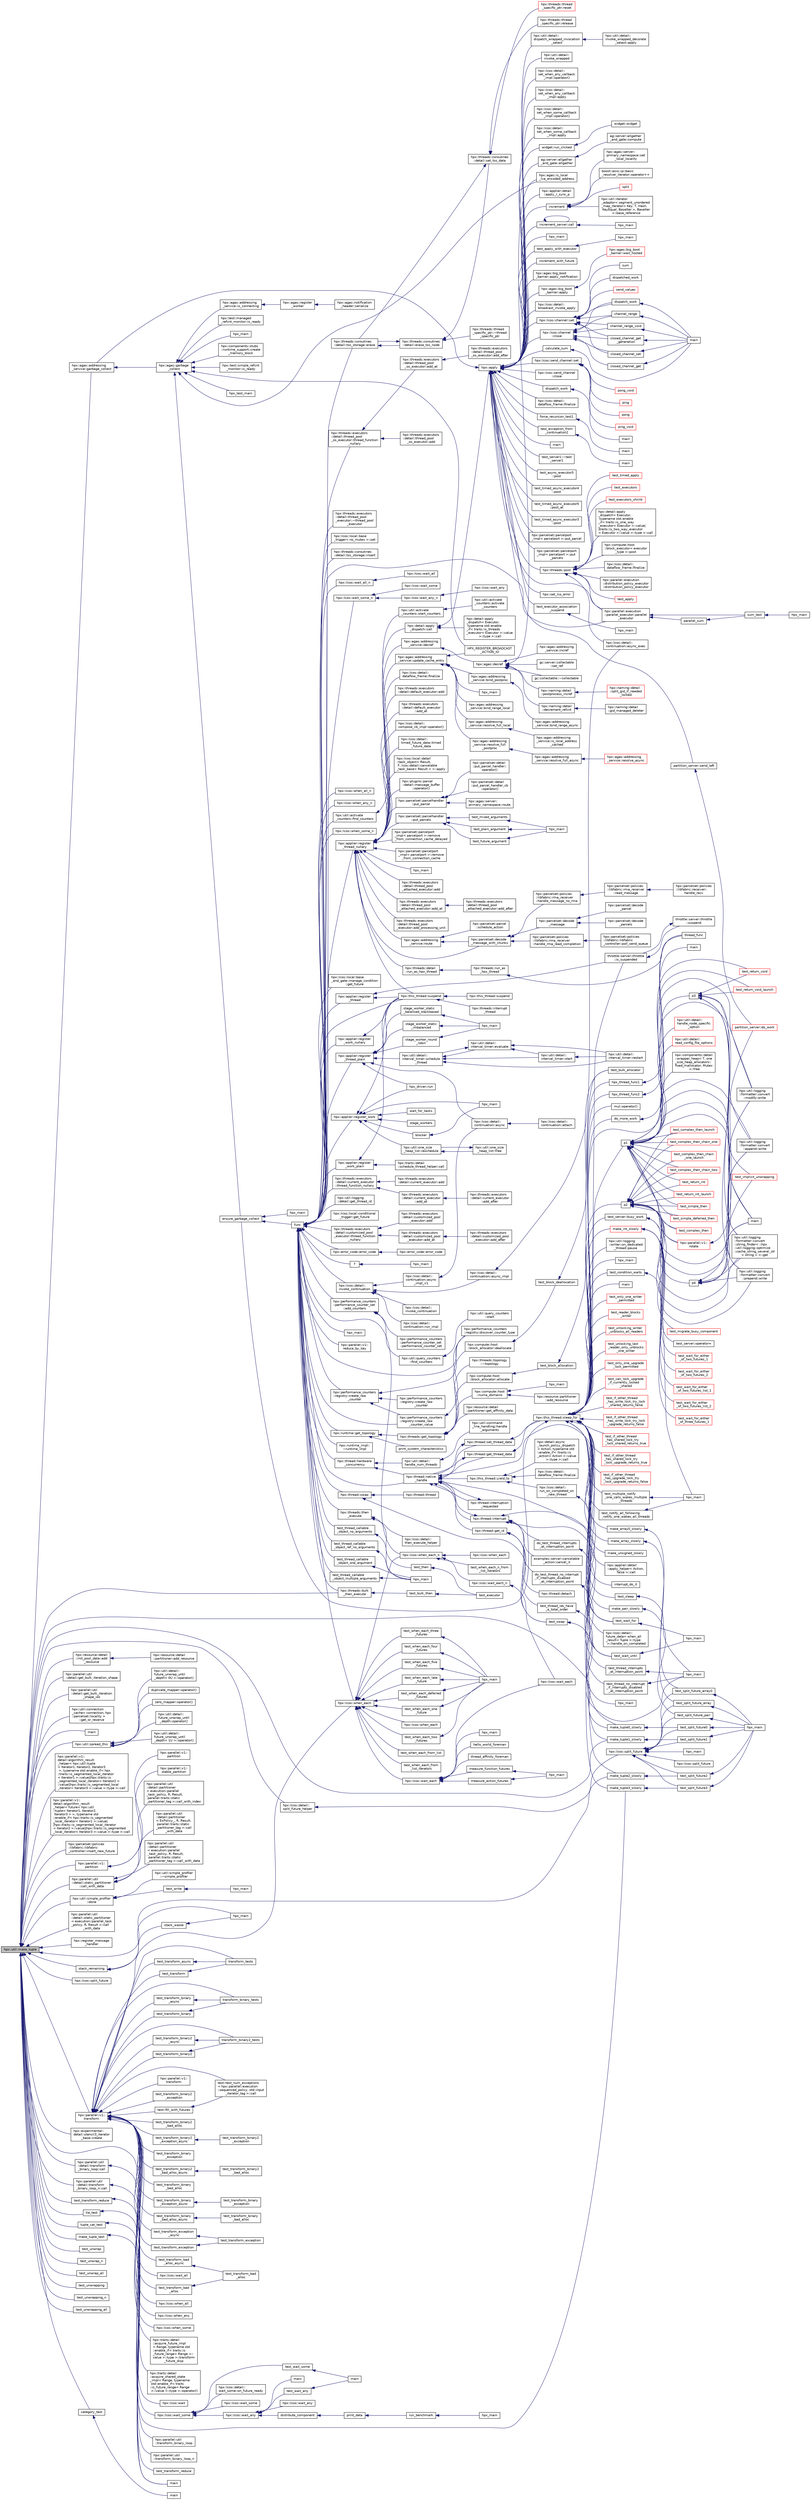 digraph "hpx::util::make_tuple"
{
  edge [fontname="Helvetica",fontsize="10",labelfontname="Helvetica",labelfontsize="10"];
  node [fontname="Helvetica",fontsize="10",shape=record];
  rankdir="LR";
  Node6037 [label="hpx::util::make_tuple",height=0.2,width=0.4,color="black", fillcolor="grey75", style="filled", fontcolor="black"];
  Node6037 -> Node6038 [dir="back",color="midnightblue",fontsize="10",style="solid",fontname="Helvetica"];
  Node6038 [label="hpx::agas::addressing\l_service::garbage_collect",height=0.2,width=0.4,color="black", fillcolor="white", style="filled",URL="$db/d58/structhpx_1_1agas_1_1addressing__service.html#a87dcae0eacf6e62d5103ebf516d86f63"];
  Node6038 -> Node6039 [dir="back",color="midnightblue",fontsize="10",style="solid",fontname="Helvetica"];
  Node6039 [label="hpx::agas::garbage\l_collect",height=0.2,width=0.4,color="black", fillcolor="white", style="filled",URL="$dc/d54/namespacehpx_1_1agas.html#a951337adc4f9bd6df00a50737468e911"];
  Node6039 -> Node6040 [dir="back",color="midnightblue",fontsize="10",style="solid",fontname="Helvetica"];
  Node6040 [label="hpx::agas::addressing\l_service::is_connecting",height=0.2,width=0.4,color="black", fillcolor="white", style="filled",URL="$db/d58/structhpx_1_1agas_1_1addressing__service.html#a0155cfd6dbb903623ae403c6f53b86c3",tooltip="Returns whether this addressing_service is connecting to a running application. "];
  Node6040 -> Node6041 [dir="back",color="midnightblue",fontsize="10",style="solid",fontname="Helvetica"];
  Node6041 [label="hpx::agas::register\l_worker",height=0.2,width=0.4,color="black", fillcolor="white", style="filled",URL="$dc/d54/namespacehpx_1_1agas.html#a3c98dc053a97fca0f3f3b5719d9f8336"];
  Node6041 -> Node6042 [dir="back",color="midnightblue",fontsize="10",style="solid",fontname="Helvetica"];
  Node6042 [label="hpx::agas::notification\l_header::serialize",height=0.2,width=0.4,color="black", fillcolor="white", style="filled",URL="$de/dae/structhpx_1_1agas_1_1notification__header.html#aa028cf0e80baf9259523c340c4568634"];
  Node6039 -> Node6043 [dir="back",color="midnightblue",fontsize="10",style="solid",fontname="Helvetica"];
  Node6043 [label="hpx_test_main",height=0.2,width=0.4,color="black", fillcolor="white", style="filled",URL="$d6/d80/credit__exhaustion_8cpp.html#a9a1c75cfa4bc8637fb9e22dfdca0891a"];
  Node6039 -> Node6044 [dir="back",color="midnightblue",fontsize="10",style="solid",fontname="Helvetica"];
  Node6044 [label="ensure_garbage_collect",height=0.2,width=0.4,color="black", fillcolor="white", style="filled",URL="$d8/dfd/id__type__ref__counting__1032_8cpp.html#a5264b94bf7c262ac0e521fb290d476d5"];
  Node6044 -> Node6045 [dir="back",color="midnightblue",fontsize="10",style="solid",fontname="Helvetica"];
  Node6045 [label="func",height=0.2,width=0.4,color="black", fillcolor="white", style="filled",URL="$d8/dfd/id__type__ref__counting__1032_8cpp.html#ab811b86ea5107ffb3351fcaa29d2c652"];
  Node6045 -> Node6046 [dir="back",color="midnightblue",fontsize="10",style="solid",fontname="Helvetica"];
  Node6046 [label="hpx::util::activate\l_counters::find_counters",height=0.2,width=0.4,color="black", fillcolor="white", style="filled",URL="$d9/d0b/classhpx_1_1util_1_1activate__counters.html#a797f766dd5e2416f54a5a91b267bedd4"];
  Node6046 -> Node6047 [dir="back",color="midnightblue",fontsize="10",style="solid",fontname="Helvetica"];
  Node6047 [label="hpx::util::activate\l_counters::start_counters",height=0.2,width=0.4,color="black", fillcolor="white", style="filled",URL="$d9/d0b/classhpx_1_1util_1_1activate__counters.html#af2193bbb81054707baea1f8f19d63ddf"];
  Node6047 -> Node6048 [dir="back",color="midnightblue",fontsize="10",style="solid",fontname="Helvetica"];
  Node6048 [label="hpx::util::activate\l_counters::activate\l_counters",height=0.2,width=0.4,color="black", fillcolor="white", style="filled",URL="$d9/d0b/classhpx_1_1util_1_1activate__counters.html#a58030114fe706c120ec4d6d793da25d7"];
  Node6045 -> Node6049 [dir="back",color="midnightblue",fontsize="10",style="solid",fontname="Helvetica"];
  Node6049 [label="hpx::lcos::local::base\l_and_gate::manage_condition\l::get_future",height=0.2,width=0.4,color="black", fillcolor="white", style="filled",URL="$d2/d39/structhpx_1_1lcos_1_1local_1_1base__and__gate_1_1manage__condition.html#ac4f65bf84421c3d2e1e40e986d8d8e62"];
  Node6045 -> Node6050 [dir="back",color="midnightblue",fontsize="10",style="solid",fontname="Helvetica"];
  Node6050 [label="hpx::applier::register\l_thread_nullary",height=0.2,width=0.4,color="black", fillcolor="white", style="filled",URL="$d8/dcb/namespacehpx_1_1applier.html#a401cd1145927e58d74d1eb52aaccd936"];
  Node6050 -> Node6051 [dir="back",color="midnightblue",fontsize="10",style="solid",fontname="Helvetica"];
  Node6051 [label="hpx::agas::addressing\l_service::route",height=0.2,width=0.4,color="black", fillcolor="white", style="filled",URL="$db/d58/structhpx_1_1agas_1_1addressing__service.html#a7ba78aaaea353576c92e10899bbbb471",tooltip="Route the given parcel to the appropriate AGAS service instance. "];
  Node6051 -> Node6052 [dir="back",color="midnightblue",fontsize="10",style="solid",fontname="Helvetica"];
  Node6052 [label="hpx::parcelset::decode\l_message_with_chunks",height=0.2,width=0.4,color="black", fillcolor="white", style="filled",URL="$d4/d41/namespacehpx_1_1parcelset.html#abb7d99e0c8aaa983f0851d9c5d4e78bf"];
  Node6052 -> Node6053 [dir="back",color="midnightblue",fontsize="10",style="solid",fontname="Helvetica"];
  Node6053 [label="hpx::parcelset::decode\l_message",height=0.2,width=0.4,color="black", fillcolor="white", style="filled",URL="$d4/d41/namespacehpx_1_1parcelset.html#ab5f27461c52dbbfeab29fe8a37986faa"];
  Node6053 -> Node6054 [dir="back",color="midnightblue",fontsize="10",style="solid",fontname="Helvetica"];
  Node6054 [label="hpx::parcelset::decode\l_parcel",height=0.2,width=0.4,color="black", fillcolor="white", style="filled",URL="$d4/d41/namespacehpx_1_1parcelset.html#a0199ca3fa04e8fa08c9e6b9eec41ebb5"];
  Node6053 -> Node6055 [dir="back",color="midnightblue",fontsize="10",style="solid",fontname="Helvetica"];
  Node6055 [label="hpx::parcelset::decode\l_parcels",height=0.2,width=0.4,color="black", fillcolor="white", style="filled",URL="$d4/d41/namespacehpx_1_1parcelset.html#aa7b4acdaa73e95824f4406d316551b51"];
  Node6052 -> Node6056 [dir="back",color="midnightblue",fontsize="10",style="solid",fontname="Helvetica"];
  Node6056 [label="hpx::parcelset::policies\l::libfabric::rma_receiver\l::handle_message_no_rma",height=0.2,width=0.4,color="black", fillcolor="white", style="filled",URL="$d4/d56/structhpx_1_1parcelset_1_1policies_1_1libfabric_1_1rma__receiver.html#a9ee3082ad51ee63cf85049b8126580f0"];
  Node6056 -> Node6057 [dir="back",color="midnightblue",fontsize="10",style="solid",fontname="Helvetica"];
  Node6057 [label="hpx::parcelset::policies\l::libfabric::rma_receiver\l::read_message",height=0.2,width=0.4,color="black", fillcolor="white", style="filled",URL="$d4/d56/structhpx_1_1parcelset_1_1policies_1_1libfabric_1_1rma__receiver.html#a687e3e9569a57b6bd48220ecd7ef2394"];
  Node6057 -> Node6058 [dir="back",color="midnightblue",fontsize="10",style="solid",fontname="Helvetica"];
  Node6058 [label="hpx::parcelset::policies\l::libfabric::receiver::\lhandle_recv",height=0.2,width=0.4,color="black", fillcolor="white", style="filled",URL="$d9/df5/structhpx_1_1parcelset_1_1policies_1_1libfabric_1_1receiver.html#ae18eac5b1593bc79ba31cf828177d611"];
  Node6052 -> Node6059 [dir="back",color="midnightblue",fontsize="10",style="solid",fontname="Helvetica"];
  Node6059 [label="hpx::parcelset::policies\l::libfabric::rma_receiver\l::handle_rma_read_completion",height=0.2,width=0.4,color="black", fillcolor="white", style="filled",URL="$d4/d56/structhpx_1_1parcelset_1_1policies_1_1libfabric_1_1rma__receiver.html#a77182bc65fb4dd0fc0737d87bec05a72"];
  Node6059 -> Node6060 [dir="back",color="midnightblue",fontsize="10",style="solid",fontname="Helvetica"];
  Node6060 [label="hpx::parcelset::policies\l::libfabric::libfabric\l_controller::poll_send_queue",height=0.2,width=0.4,color="black", fillcolor="white", style="filled",URL="$db/d9f/classhpx_1_1parcelset_1_1policies_1_1libfabric_1_1libfabric__controller.html#afaa02e122be1ea6800a245af7b3a9cf8"];
  Node6051 -> Node6061 [dir="back",color="midnightblue",fontsize="10",style="solid",fontname="Helvetica"];
  Node6061 [label="hpx::parcelset::parcel\l::schedule_action",height=0.2,width=0.4,color="black", fillcolor="white", style="filled",URL="$d7/d11/classhpx_1_1parcelset_1_1parcel.html#a48b0c65d702bd4b1c4234de252246eb5"];
  Node6050 -> Node6062 [dir="back",color="midnightblue",fontsize="10",style="solid",fontname="Helvetica"];
  Node6062 [label="hpx::agas::addressing\l_service::decref",height=0.2,width=0.4,color="black", fillcolor="white", style="filled",URL="$db/d58/structhpx_1_1agas_1_1addressing__service.html#a0f18342491c8f0398bc0747a0634658b",tooltip="Decrement the global reference count for the given id. "];
  Node6062 -> Node6063 [dir="back",color="midnightblue",fontsize="10",style="solid",fontname="Helvetica"];
  Node6063 [label="hpx::agas::decref",height=0.2,width=0.4,color="black", fillcolor="white", style="filled",URL="$dc/d54/namespacehpx_1_1agas.html#a08f10ad4320050773ecaf08b7ad1ad3e"];
  Node6063 -> Node6064 [dir="back",color="midnightblue",fontsize="10",style="solid",fontname="Helvetica"];
  Node6064 [label="hpx::agas::addressing\l_service::incref",height=0.2,width=0.4,color="black", fillcolor="white", style="filled",URL="$db/d58/structhpx_1_1agas_1_1addressing__service.html#a77add8ef493b3ff577876bbbde8b2ead"];
  Node6063 -> Node6065 [dir="back",color="midnightblue",fontsize="10",style="solid",fontname="Helvetica"];
  Node6065 [label="hpx::agas::is_local\l_lva_encoded_address",height=0.2,width=0.4,color="black", fillcolor="white", style="filled",URL="$dc/d54/namespacehpx_1_1agas.html#abb5e5584ed3b536ace8e3f58415e24c2"];
  Node6063 -> Node6066 [dir="back",color="midnightblue",fontsize="10",style="solid",fontname="Helvetica"];
  Node6066 [label="gc::server::collectable\l::set_ref",height=0.2,width=0.4,color="black", fillcolor="white", style="filled",URL="$da/d76/structgc_1_1server_1_1collectable.html#a8e123e39f5a85da593dc15b5f872748d"];
  Node6063 -> Node6067 [dir="back",color="midnightblue",fontsize="10",style="solid",fontname="Helvetica"];
  Node6067 [label="gc::collectable::~collectable",height=0.2,width=0.4,color="black", fillcolor="white", style="filled",URL="$da/d23/structgc_1_1collectable.html#aa3ac1547c0889e84cc088090dafcad1e"];
  Node6063 -> Node6068 [dir="back",color="midnightblue",fontsize="10",style="solid",fontname="Helvetica"];
  Node6068 [label="hpx::naming::detail\l::decrement_refcnt",height=0.2,width=0.4,color="black", fillcolor="white", style="filled",URL="$d5/d18/namespacehpx_1_1naming_1_1detail.html#a63ddb380473bdb8a186686ffe718b6e2"];
  Node6068 -> Node6069 [dir="back",color="midnightblue",fontsize="10",style="solid",fontname="Helvetica"];
  Node6069 [label="hpx::naming::detail\l::gid_managed_deleter",height=0.2,width=0.4,color="black", fillcolor="white", style="filled",URL="$d5/d18/namespacehpx_1_1naming_1_1detail.html#a4a5ba88a0340322e30f2d7b160a4568f"];
  Node6063 -> Node6070 [dir="back",color="midnightblue",fontsize="10",style="solid",fontname="Helvetica"];
  Node6070 [label="hpx::naming::detail\l::postprocess_incref",height=0.2,width=0.4,color="black", fillcolor="white", style="filled",URL="$d5/d18/namespacehpx_1_1naming_1_1detail.html#a9d2708b2b1a4087d64195137b077ef1d"];
  Node6070 -> Node6071 [dir="back",color="midnightblue",fontsize="10",style="solid",fontname="Helvetica"];
  Node6071 [label="hpx::naming::detail\l::split_gid_if_needed\l_locked",height=0.2,width=0.4,color="red", fillcolor="white", style="filled",URL="$d5/d18/namespacehpx_1_1naming_1_1detail.html#a8a41d874bb719f702a76d483293d9d56"];
  Node6050 -> Node6091 [dir="back",color="midnightblue",fontsize="10",style="solid",fontname="Helvetica"];
  Node6091 [label="hpx::agas::addressing\l_service::update_cache_entry",height=0.2,width=0.4,color="black", fillcolor="white", style="filled",URL="$db/d58/structhpx_1_1agas_1_1addressing__service.html#ab49f7530592fc5c804c94720b8ffd61d"];
  Node6091 -> Node6092 [dir="back",color="midnightblue",fontsize="10",style="solid",fontname="Helvetica"];
  Node6092 [label="hpx::agas::addressing\l_service::bind_range_local",height=0.2,width=0.4,color="black", fillcolor="white", style="filled",URL="$db/d58/structhpx_1_1agas_1_1addressing__service.html#ab1d0ff454f580a5082a9b5d25b4f06fd",tooltip="Bind unique range of global ids to given base address. "];
  Node6091 -> Node6093 [dir="back",color="midnightblue",fontsize="10",style="solid",fontname="Helvetica"];
  Node6093 [label="hpx::agas::addressing\l_service::bind_postproc",height=0.2,width=0.4,color="black", fillcolor="white", style="filled",URL="$db/d58/structhpx_1_1agas_1_1addressing__service.html#ae6f42662e19483b27cbf2e2779104b6c"];
  Node6093 -> Node6094 [dir="back",color="midnightblue",fontsize="10",style="solid",fontname="Helvetica"];
  Node6094 [label="hpx::agas::addressing\l_service::bind_range_async",height=0.2,width=0.4,color="black", fillcolor="white", style="filled",URL="$db/d58/structhpx_1_1agas_1_1addressing__service.html#ad125f48a33347da6ab20c84f57822af7"];
  Node6091 -> Node6095 [dir="back",color="midnightblue",fontsize="10",style="solid",fontname="Helvetica"];
  Node6095 [label="hpx::agas::addressing\l_service::resolve_full_local",height=0.2,width=0.4,color="black", fillcolor="white", style="filled",URL="$db/d58/structhpx_1_1agas_1_1addressing__service.html#af089b92023be321f1e101f8666f79d56"];
  Node6095 -> Node6096 [dir="back",color="midnightblue",fontsize="10",style="solid",fontname="Helvetica"];
  Node6096 [label="hpx::agas::addressing\l_service::is_local_address\l_cached",height=0.2,width=0.4,color="black", fillcolor="white", style="filled",URL="$db/d58/structhpx_1_1agas_1_1addressing__service.html#ac22315a71f47927a730953d44c01e119"];
  Node6091 -> Node6097 [dir="back",color="midnightblue",fontsize="10",style="solid",fontname="Helvetica"];
  Node6097 [label="hpx::agas::addressing\l_service::resolve_full\l_postproc",height=0.2,width=0.4,color="black", fillcolor="white", style="filled",URL="$db/d58/structhpx_1_1agas_1_1addressing__service.html#a9adf9683a9e200a15224e7c04f8d6339"];
  Node6097 -> Node6098 [dir="back",color="midnightblue",fontsize="10",style="solid",fontname="Helvetica"];
  Node6098 [label="hpx::agas::addressing\l_service::resolve_full_async",height=0.2,width=0.4,color="black", fillcolor="white", style="filled",URL="$db/d58/structhpx_1_1agas_1_1addressing__service.html#af678e6288e0f302b9c96b813a8e660ef"];
  Node6098 -> Node6099 [dir="back",color="midnightblue",fontsize="10",style="solid",fontname="Helvetica"];
  Node6099 [label="hpx::agas::addressing\l_service::resolve_async",height=0.2,width=0.4,color="red", fillcolor="white", style="filled",URL="$db/d58/structhpx_1_1agas_1_1addressing__service.html#a3344990e7d5c255f51bf89a8fb2828eb"];
  Node6091 -> Node6157 [dir="back",color="midnightblue",fontsize="10",style="solid",fontname="Helvetica"];
  Node6157 [label="hpx_main",height=0.2,width=0.4,color="black", fillcolor="white", style="filled",URL="$d1/d4f/local__address__rebind_8cpp.html#aaf67a3863f19ff7033e239ebb1204fb7"];
  Node6091 -> Node6161 [dir="back",color="midnightblue",fontsize="10",style="solid",fontname="Helvetica"];
  Node6161 [label="HPX_REGISTER_BROADCAST\l_ACTION_ID",height=0.2,width=0.4,color="black", fillcolor="white", style="filled",URL="$de/d5c/runtime__support__server_8cpp.html#a2c7fd60adfab122ae67b173ad73fc706"];
  Node6050 -> Node6162 [dir="back",color="midnightblue",fontsize="10",style="solid",fontname="Helvetica"];
  Node6162 [label="hpx::detail::apply\l_dispatch::call",height=0.2,width=0.4,color="black", fillcolor="white", style="filled",URL="$db/de8/structhpx_1_1detail_1_1apply__dispatch.html#a0755fab16d281e74bcff0f8045be9459"];
  Node6162 -> Node6163 [dir="back",color="midnightblue",fontsize="10",style="solid",fontname="Helvetica"];
  Node6163 [label="hpx::detail::apply\l_dispatch\< Executor,\l typename std::enable\l_if\< traits::is_threads\l_executor\< Executor \>::value\l \>::type \>::call",height=0.2,width=0.4,color="black", fillcolor="white", style="filled",URL="$d2/d36/structhpx_1_1detail_1_1apply__dispatch_3_01_executor_00_01typename_01std_1_1enable__if_3_01traitace0e78b4eed46f7469a5d3012e80024.html#a3cf0ca78ec85af06d8c729e4bd1b8ab4"];
  Node6162 -> Node6164 [dir="back",color="midnightblue",fontsize="10",style="solid",fontname="Helvetica"];
  Node6164 [label="hpx::apply",height=0.2,width=0.4,color="black", fillcolor="white", style="filled",URL="$d8/d83/namespacehpx.html#aa87762f0db0731d385f3fdfdb25d59fc"];
  Node6164 -> Node6038 [dir="back",color="midnightblue",fontsize="10",style="solid",fontname="Helvetica"];
  Node6164 -> Node6165 [dir="back",color="midnightblue",fontsize="10",style="solid",fontname="Helvetica"];
  Node6165 [label="ag::server::allgather\l_and_gate::allgather",height=0.2,width=0.4,color="black", fillcolor="white", style="filled",URL="$d6/dd2/classag_1_1server_1_1allgather__and__gate.html#a494418627abfc7012f2297a8bea635db"];
  Node6165 -> Node6166 [dir="back",color="midnightblue",fontsize="10",style="solid",fontname="Helvetica"];
  Node6166 [label="ag::server::allgather\l_and_gate::compute",height=0.2,width=0.4,color="black", fillcolor="white", style="filled",URL="$d6/dd2/classag_1_1server_1_1allgather__and__gate.html#a07982151b8c2fa12d2a89152e9896b12"];
  Node6164 -> Node6079 [dir="back",color="midnightblue",fontsize="10",style="solid",fontname="Helvetica"];
  Node6079 [label="hpx::applier::detail\l::apply_r_sync_p",height=0.2,width=0.4,color="black", fillcolor="white", style="filled",URL="$d1/d2a/namespacehpx_1_1applier_1_1detail.html#ab69485311adeb590afa621a4b4be595d"];
  Node6164 -> Node6167 [dir="back",color="midnightblue",fontsize="10",style="solid",fontname="Helvetica"];
  Node6167 [label="increment",height=0.2,width=0.4,color="black", fillcolor="white", style="filled",URL="$d5/dd3/apply__colocated_8cpp.html#a0587c889321a8e9c6f8b53102c281391"];
  Node6167 -> Node6168 [dir="back",color="midnightblue",fontsize="10",style="solid",fontname="Helvetica"];
  Node6168 [label="boost::asio::ip::basic\l_resolver_iterator::operator++",height=0.2,width=0.4,color="black", fillcolor="white", style="filled",URL="$d5/d86/classboost_1_1asio_1_1ip_1_1basic__resolver__iterator.html#a8d474163b0efb25f329b99e16422ca09",tooltip="Increment operator (prefix). "];
  Node6167 -> Node6169 [dir="back",color="midnightblue",fontsize="10",style="solid",fontname="Helvetica"];
  Node6169 [label="split",height=0.2,width=0.4,color="red", fillcolor="white", style="filled",URL="$d9/dca/created__executor_8cpp.html#a93788ea6faf31003f71a7ef49dbb0ec3"];
  Node6167 -> Node6173 [dir="back",color="midnightblue",fontsize="10",style="solid",fontname="Helvetica"];
  Node6173 [label="hpx::util::iterator\l_adaptor\< segment_unordered\l_map_iterator\< Key, T, Hash,\l KeyEqual, BaseIter \>, BaseIter\l \>::base_reference",height=0.2,width=0.4,color="black", fillcolor="white", style="filled",URL="$dd/d31/classhpx_1_1util_1_1iterator__adaptor.html#a94fc51756ea35a5e0b1523c242b7fb3c"];
  Node6167 -> Node6174 [dir="back",color="midnightblue",fontsize="10",style="solid",fontname="Helvetica"];
  Node6174 [label="hpx::agas::server::\lprimary_namespace::set\l_local_locality",height=0.2,width=0.4,color="black", fillcolor="white", style="filled",URL="$d7/d3a/structhpx_1_1agas_1_1server_1_1primary__namespace.html#a52d12a1efbe05190fd6592ba971192b6"];
  Node6164 -> Node6175 [dir="back",color="midnightblue",fontsize="10",style="solid",fontname="Helvetica"];
  Node6175 [label="increment_server::call",height=0.2,width=0.4,color="black", fillcolor="white", style="filled",URL="$da/dc6/structincrement__server.html#aeea4aad953d6e2117a1359352013e64e"];
  Node6175 -> Node6175 [dir="back",color="midnightblue",fontsize="10",style="solid",fontname="Helvetica"];
  Node6175 -> Node6176 [dir="back",color="midnightblue",fontsize="10",style="solid",fontname="Helvetica"];
  Node6176 [label="hpx_main",height=0.2,width=0.4,color="black", fillcolor="white", style="filled",URL="$d9/d40/apply__remote_8cpp.html#aefd26dd818037509b2241068d57e3e1d"];
  Node6164 -> Node6177 [dir="back",color="midnightblue",fontsize="10",style="solid",fontname="Helvetica"];
  Node6177 [label="hpx_main",height=0.2,width=0.4,color="black", fillcolor="white", style="filled",URL="$d5/dd3/apply__colocated_8cpp.html#aefd26dd818037509b2241068d57e3e1d"];
  Node6164 -> Node6178 [dir="back",color="midnightblue",fontsize="10",style="solid",fontname="Helvetica"];
  Node6178 [label="test_apply_with_executor",height=0.2,width=0.4,color="black", fillcolor="white", style="filled",URL="$db/d84/apply__local__executor_8cpp.html#a0c4dc7ef929c2f7eee27a3adcf3e4187"];
  Node6178 -> Node6179 [dir="back",color="midnightblue",fontsize="10",style="solid",fontname="Helvetica"];
  Node6179 [label="hpx_main",height=0.2,width=0.4,color="black", fillcolor="white", style="filled",URL="$db/d84/apply__local__executor_8cpp.html#aefd26dd818037509b2241068d57e3e1d"];
  Node6164 -> Node6180 [dir="back",color="midnightblue",fontsize="10",style="solid",fontname="Helvetica"];
  Node6180 [label="increment_with_future",height=0.2,width=0.4,color="black", fillcolor="white", style="filled",URL="$d9/d40/apply__remote_8cpp.html#a76fb7bfea99241362aae111872c50a48"];
  Node6164 -> Node6181 [dir="back",color="midnightblue",fontsize="10",style="solid",fontname="Helvetica"];
  Node6181 [label="hpx::agas::big_boot\l_barrier::apply_notification",height=0.2,width=0.4,color="black", fillcolor="white", style="filled",URL="$d8/db6/structhpx_1_1agas_1_1big__boot__barrier.html#afb910ba0c616d6b6ce4973ea19f70af6"];
  Node6164 -> Node6182 [dir="back",color="midnightblue",fontsize="10",style="solid",fontname="Helvetica"];
  Node6182 [label="hpx::agas::big_boot\l_barrier::apply",height=0.2,width=0.4,color="black", fillcolor="white", style="filled",URL="$d8/db6/structhpx_1_1agas_1_1big__boot__barrier.html#a1a3c5320dbd8eeea60427d535e189d3c"];
  Node6182 -> Node6183 [dir="back",color="midnightblue",fontsize="10",style="solid",fontname="Helvetica"];
  Node6183 [label="hpx::agas::big_boot\l_barrier::wait_hosted",height=0.2,width=0.4,color="red", fillcolor="white", style="filled",URL="$d8/db6/structhpx_1_1agas_1_1big__boot__barrier.html#af83d97cabe46bfd67841283fece1cb24"];
  Node6164 -> Node6186 [dir="back",color="midnightblue",fontsize="10",style="solid",fontname="Helvetica"];
  Node6186 [label="hpx::lcos::detail::\lbroadcast_invoke_apply",height=0.2,width=0.4,color="black", fillcolor="white", style="filled",URL="$d4/d6c/namespacehpx_1_1lcos_1_1detail.html#a56bb7b79ae292db2fe16834c34e69b5d"];
  Node6164 -> Node6187 [dir="back",color="midnightblue",fontsize="10",style="solid",fontname="Helvetica"];
  Node6187 [label="calculate_sum",height=0.2,width=0.4,color="black", fillcolor="white", style="filled",URL="$dd/d5f/channel_8cpp.html#a5ad6c2cb35b94e91d3eae31817c35201"];
  Node6187 -> Node6188 [dir="back",color="midnightblue",fontsize="10",style="solid",fontname="Helvetica"];
  Node6188 [label="main",height=0.2,width=0.4,color="black", fillcolor="white", style="filled",URL="$dd/d5f/channel_8cpp.html#a0ddf1224851353fc92bfbff6f499fa97"];
  Node6164 -> Node6189 [dir="back",color="midnightblue",fontsize="10",style="solid",fontname="Helvetica"];
  Node6189 [label="hpx::lcos::channel::set",height=0.2,width=0.4,color="black", fillcolor="white", style="filled",URL="$db/d40/classhpx_1_1lcos_1_1channel.html#a55b035fb8c7cac0b6f187884f04f8b6a"];
  Node6189 -> Node6190 [dir="back",color="midnightblue",fontsize="10",style="solid",fontname="Helvetica"];
  Node6190 [label="sum",height=0.2,width=0.4,color="black", fillcolor="white", style="filled",URL="$dd/d5f/channel_8cpp.html#a5eb4df851d38dc3016b73d78ec254dfd"];
  Node6189 -> Node6191 [dir="back",color="midnightblue",fontsize="10",style="solid",fontname="Helvetica"];
  Node6191 [label="dispatched_work",height=0.2,width=0.4,color="black", fillcolor="white", style="filled",URL="$dd/d5f/channel_8cpp.html#aa17ab86bf3ca4964c8b4a7d9df1b3b2c"];
  Node6189 -> Node6192 [dir="back",color="midnightblue",fontsize="10",style="solid",fontname="Helvetica"];
  Node6192 [label="dispatch_work",height=0.2,width=0.4,color="black", fillcolor="white", style="filled",URL="$dd/d5f/channel_8cpp.html#a3d606b83e4ff5fddcaf60e1e4724c219"];
  Node6192 -> Node6188 [dir="back",color="midnightblue",fontsize="10",style="solid",fontname="Helvetica"];
  Node6189 -> Node6193 [dir="back",color="midnightblue",fontsize="10",style="solid",fontname="Helvetica"];
  Node6193 [label="channel_range",height=0.2,width=0.4,color="black", fillcolor="white", style="filled",URL="$dd/d5f/channel_8cpp.html#a38b0840217b66b16fd29fa66bb69bb1e"];
  Node6193 -> Node6188 [dir="back",color="midnightblue",fontsize="10",style="solid",fontname="Helvetica"];
  Node6189 -> Node6194 [dir="back",color="midnightblue",fontsize="10",style="solid",fontname="Helvetica"];
  Node6194 [label="channel_range_void",height=0.2,width=0.4,color="black", fillcolor="white", style="filled",URL="$dd/d5f/channel_8cpp.html#a3cf409af54af985dbcbcfd63382bad85"];
  Node6194 -> Node6188 [dir="back",color="midnightblue",fontsize="10",style="solid",fontname="Helvetica"];
  Node6189 -> Node6195 [dir="back",color="midnightblue",fontsize="10",style="solid",fontname="Helvetica"];
  Node6195 [label="closed_channel_get\l_generation",height=0.2,width=0.4,color="black", fillcolor="white", style="filled",URL="$dd/d5f/channel_8cpp.html#a615cc57b47b12d65521e307be7560ca1"];
  Node6195 -> Node6188 [dir="back",color="midnightblue",fontsize="10",style="solid",fontname="Helvetica"];
  Node6189 -> Node6196 [dir="back",color="midnightblue",fontsize="10",style="solid",fontname="Helvetica"];
  Node6196 [label="closed_channel_set",height=0.2,width=0.4,color="black", fillcolor="white", style="filled",URL="$dd/d5f/channel_8cpp.html#abba54cc420f5b1095c9cb6cf183749c0"];
  Node6196 -> Node6188 [dir="back",color="midnightblue",fontsize="10",style="solid",fontname="Helvetica"];
  Node6189 -> Node6197 [dir="back",color="midnightblue",fontsize="10",style="solid",fontname="Helvetica"];
  Node6197 [label="send_values",height=0.2,width=0.4,color="red", fillcolor="white", style="filled",URL="$d4/d98/channel__register__as__2722_8cpp.html#ab97c284e1eb1e5056b59dbcf0a1e24fc"];
  Node6164 -> Node6199 [dir="back",color="midnightblue",fontsize="10",style="solid",fontname="Helvetica"];
  Node6199 [label="hpx::lcos::channel\l::close",height=0.2,width=0.4,color="black", fillcolor="white", style="filled",URL="$db/d40/classhpx_1_1lcos_1_1channel.html#a8f81ba812c55c241fd9a8b26f3869b63"];
  Node6199 -> Node6192 [dir="back",color="midnightblue",fontsize="10",style="solid",fontname="Helvetica"];
  Node6199 -> Node6193 [dir="back",color="midnightblue",fontsize="10",style="solid",fontname="Helvetica"];
  Node6199 -> Node6194 [dir="back",color="midnightblue",fontsize="10",style="solid",fontname="Helvetica"];
  Node6199 -> Node6200 [dir="back",color="midnightblue",fontsize="10",style="solid",fontname="Helvetica"];
  Node6200 [label="closed_channel_get",height=0.2,width=0.4,color="black", fillcolor="white", style="filled",URL="$dd/d5f/channel_8cpp.html#a613769bacba4c3e39fac846a58393bff"];
  Node6200 -> Node6188 [dir="back",color="midnightblue",fontsize="10",style="solid",fontname="Helvetica"];
  Node6199 -> Node6195 [dir="back",color="midnightblue",fontsize="10",style="solid",fontname="Helvetica"];
  Node6199 -> Node6196 [dir="back",color="midnightblue",fontsize="10",style="solid",fontname="Helvetica"];
  Node6164 -> Node6201 [dir="back",color="midnightblue",fontsize="10",style="solid",fontname="Helvetica"];
  Node6201 [label="hpx::lcos::send_channel::set",height=0.2,width=0.4,color="black", fillcolor="white", style="filled",URL="$d3/db6/classhpx_1_1lcos_1_1send__channel.html#a2bb7459744739f74593d6a939da8c687"];
  Node6201 -> Node6202 [dir="back",color="midnightblue",fontsize="10",style="solid",fontname="Helvetica"];
  Node6202 [label="ping",height=0.2,width=0.4,color="red", fillcolor="white", style="filled",URL="$dd/d5f/channel_8cpp.html#a31952c316bede27c4018c8419164bd29"];
  Node6201 -> Node6204 [dir="back",color="midnightblue",fontsize="10",style="solid",fontname="Helvetica"];
  Node6204 [label="pong",height=0.2,width=0.4,color="red", fillcolor="white", style="filled",URL="$dd/d5f/channel_8cpp.html#a3a0a327792f8c51a715f824c2bd3984e"];
  Node6201 -> Node6205 [dir="back",color="midnightblue",fontsize="10",style="solid",fontname="Helvetica"];
  Node6205 [label="ping_void",height=0.2,width=0.4,color="red", fillcolor="white", style="filled",URL="$dd/d5f/channel_8cpp.html#af5d09b5e4022b8488fda050c31ff36f3"];
  Node6201 -> Node6207 [dir="back",color="midnightblue",fontsize="10",style="solid",fontname="Helvetica"];
  Node6207 [label="pong_void",height=0.2,width=0.4,color="red", fillcolor="white", style="filled",URL="$dd/d5f/channel_8cpp.html#ad5eceda9b5f308a2772eb6ad9d659249"];
  Node6164 -> Node6208 [dir="back",color="midnightblue",fontsize="10",style="solid",fontname="Helvetica"];
  Node6208 [label="hpx::lcos::send_channel\l::close",height=0.2,width=0.4,color="black", fillcolor="white", style="filled",URL="$d3/db6/classhpx_1_1lcos_1_1send__channel.html#a96032dd09ae2067a5eb7671344e4424e"];
  Node6164 -> Node6209 [dir="back",color="midnightblue",fontsize="10",style="solid",fontname="Helvetica"];
  Node6209 [label="dispatch_work",height=0.2,width=0.4,color="black", fillcolor="white", style="filled",URL="$d6/d3e/channel__local_8cpp.html#a688b96fcb334cb9bfa783fe7a2e4528d"];
  Node6209 -> Node6210 [dir="back",color="midnightblue",fontsize="10",style="solid",fontname="Helvetica"];
  Node6210 [label="main",height=0.2,width=0.4,color="black", fillcolor="white", style="filled",URL="$d6/d3e/channel__local_8cpp.html#a0ddf1224851353fc92bfbff6f499fa97"];
  Node6164 -> Node6211 [dir="back",color="midnightblue",fontsize="10",style="solid",fontname="Helvetica"];
  Node6211 [label="hpx::lcos::detail::\ldataflow_frame::finalize",height=0.2,width=0.4,color="black", fillcolor="white", style="filled",URL="$db/df7/structhpx_1_1lcos_1_1detail_1_1dataflow__frame.html#a5dcf8f6adb26cb6a1ab7c7a3049646ea"];
  Node6164 -> Node6212 [dir="back",color="midnightblue",fontsize="10",style="solid",fontname="Helvetica"];
  Node6212 [label="force_recursion_test1",height=0.2,width=0.4,color="black", fillcolor="white", style="filled",URL="$d0/d1f/dataflow__recursion__1613_8cpp.html#a8399a40f998e5bbdb789bbc54a1527c9"];
  Node6212 -> Node6213 [dir="back",color="midnightblue",fontsize="10",style="solid",fontname="Helvetica"];
  Node6213 [label="main",height=0.2,width=0.4,color="black", fillcolor="white", style="filled",URL="$d0/d1f/dataflow__recursion__1613_8cpp.html#ae66f6b31b5ad750f1fe042a706a4e3d4"];
  Node6164 -> Node6214 [dir="back",color="midnightblue",fontsize="10",style="solid",fontname="Helvetica"];
  Node6214 [label="test_exception_from\l_continuation2",height=0.2,width=0.4,color="black", fillcolor="white", style="filled",URL="$db/d28/exception__from__continuation__1613_8cpp.html#a098ea6a603da58450d5dde680762f0a7"];
  Node6214 -> Node6215 [dir="back",color="midnightblue",fontsize="10",style="solid",fontname="Helvetica"];
  Node6215 [label="main",height=0.2,width=0.4,color="black", fillcolor="white", style="filled",URL="$db/d28/exception__from__continuation__1613_8cpp.html#ae66f6b31b5ad750f1fe042a706a4e3d4"];
  Node6164 -> Node6216 [dir="back",color="midnightblue",fontsize="10",style="solid",fontname="Helvetica"];
  Node6216 [label="main",height=0.2,width=0.4,color="black", fillcolor="white", style="filled",URL="$dc/dba/fail__compile__const__array__argument_8cpp.html#ae66f6b31b5ad750f1fe042a706a4e3d4"];
  Node6164 -> Node6217 [dir="back",color="midnightblue",fontsize="10",style="solid",fontname="Helvetica"];
  Node6217 [label="test_server1::~test\l_server1",height=0.2,width=0.4,color="black", fillcolor="white", style="filled",URL="$dc/dde/structtest__server1.html#a2a5082fe2b26fe3de61564addd041e25"];
  Node6164 -> Node6218 [dir="back",color="midnightblue",fontsize="10",style="solid",fontname="Helvetica"];
  Node6218 [label="test_async_executor5\l::post",height=0.2,width=0.4,color="black", fillcolor="white", style="filled",URL="$da/d21/structtest__async__executor5.html#a093cc4f726d755a7acb3c73e746c5572"];
  Node6164 -> Node6219 [dir="back",color="midnightblue",fontsize="10",style="solid",fontname="Helvetica"];
  Node6219 [label="test_timed_async_executor4\l::post",height=0.2,width=0.4,color="black", fillcolor="white", style="filled",URL="$d4/d61/structtest__timed__async__executor4.html#a78249af2afb39ed36e8825c4acaf9d1f"];
  Node6164 -> Node6220 [dir="back",color="midnightblue",fontsize="10",style="solid",fontname="Helvetica"];
  Node6220 [label="test_timed_async_executor5\l::post_at",height=0.2,width=0.4,color="black", fillcolor="white", style="filled",URL="$d2/dc6/structtest__timed__async__executor5.html#a5c13be0aaadfc2e8830426da945beca5"];
  Node6164 -> Node6221 [dir="back",color="midnightblue",fontsize="10",style="solid",fontname="Helvetica"];
  Node6221 [label="test_timed_async_executor3\l::post",height=0.2,width=0.4,color="black", fillcolor="white", style="filled",URL="$d5/dc1/structtest__timed__async__executor3.html#a023f23532caca05c5a73f889bef8d0fb"];
  Node6164 -> Node6222 [dir="back",color="midnightblue",fontsize="10",style="solid",fontname="Helvetica"];
  Node6222 [label="hpx::parallel::execution\l::parallel_executor::parallel\l_executor",height=0.2,width=0.4,color="black", fillcolor="white", style="filled",URL="$db/d9b/structhpx_1_1parallel_1_1execution_1_1parallel__executor.html#a87246529171e7bcd646a34da98ccb4ea",tooltip="Create a new parallel executor. "];
  Node6222 -> Node6223 [dir="back",color="midnightblue",fontsize="10",style="solid",fontname="Helvetica"];
  Node6223 [label="parallel_sum",height=0.2,width=0.4,color="black", fillcolor="white", style="filled",URL="$de/ddd/created__executor__v1_8cpp.html#a80274c30da23d7824ffc381645cbcfeb"];
  Node6223 -> Node6224 [dir="back",color="midnightblue",fontsize="10",style="solid",fontname="Helvetica"];
  Node6224 [label="sum_test",height=0.2,width=0.4,color="black", fillcolor="white", style="filled",URL="$de/ddd/created__executor__v1_8cpp.html#a00698497aebbb08ccb1fafc32f2e52a2"];
  Node6224 -> Node6225 [dir="back",color="midnightblue",fontsize="10",style="solid",fontname="Helvetica"];
  Node6225 [label="hpx_main",height=0.2,width=0.4,color="black", fillcolor="white", style="filled",URL="$de/ddd/created__executor__v1_8cpp.html#a4ca51ec94fa82421fc621b58eef7b01c"];
  Node6222 -> Node6224 [dir="back",color="midnightblue",fontsize="10",style="solid",fontname="Helvetica"];
  Node6164 -> Node6226 [dir="back",color="midnightblue",fontsize="10",style="solid",fontname="Helvetica"];
  Node6226 [label="hpx::parcelset::parcelport\l_impl\< parcelport \>::put_parcel",height=0.2,width=0.4,color="black", fillcolor="white", style="filled",URL="$db/d0a/classhpx_1_1parcelset_1_1parcelport__impl.html#a4af8ae46057fa8aec7ccec01ea67c82e"];
  Node6164 -> Node6227 [dir="back",color="midnightblue",fontsize="10",style="solid",fontname="Helvetica"];
  Node6227 [label="hpx::parcelset::parcelport\l_impl\< parcelport \>::put\l_parcels",height=0.2,width=0.4,color="black", fillcolor="white", style="filled",URL="$db/d0a/classhpx_1_1parcelset_1_1parcelport__impl.html#a83bee7bfafd835f9cdc43dba556ec93d"];
  Node6164 -> Node6228 [dir="back",color="midnightblue",fontsize="10",style="solid",fontname="Helvetica"];
  Node6228 [label="partition_server::send_left",height=0.2,width=0.4,color="black", fillcolor="white", style="filled",URL="$d9/dbd/structpartition__server.html#a752c3c5f78d83f6bc83c4ae9bd9db8d1"];
  Node6228 -> Node6229 [dir="back",color="midnightblue",fontsize="10",style="solid",fontname="Helvetica"];
  Node6229 [label="partition_server::do_work",height=0.2,width=0.4,color="red", fillcolor="white", style="filled",URL="$d9/dbd/structpartition__server.html#a6642286bc38b9bed88cc6423d181b87f"];
  Node6164 -> Node6231 [dir="back",color="midnightblue",fontsize="10",style="solid",fontname="Helvetica"];
  Node6231 [label="hpx::threads::post",height=0.2,width=0.4,color="black", fillcolor="white", style="filled",URL="$d7/d28/namespacehpx_1_1threads.html#afab2aa23b3ae91fb9607750081eb60c6"];
  Node6231 -> Node6232 [dir="back",color="midnightblue",fontsize="10",style="solid",fontname="Helvetica"];
  Node6232 [label="hpx::detail::apply\l_dispatch\< Executor,\l typename std::enable\l_if\< traits::is_one_way\l_executor\< Executor \>::value\|\l\|traits::is_two_way_executor\l\< Executor \>::value \>::type \>::call",height=0.2,width=0.4,color="black", fillcolor="white", style="filled",URL="$d0/d79/structhpx_1_1detail_1_1apply__dispatch_3_01_executor_00_01typename_01std_1_1enable__if_3_01trait791ab307ff86070a488cd57e02f48031.html#a4d92f916a868e346669143ec1d8c0d9f"];
  Node6231 -> Node6233 [dir="back",color="midnightblue",fontsize="10",style="solid",fontname="Helvetica"];
  Node6233 [label="hpx::compute::host\l::block_executor\< executor\l_type \>::post",height=0.2,width=0.4,color="black", fillcolor="white", style="filled",URL="$d5/d95/structhpx_1_1compute_1_1host_1_1block__executor.html#a28d7068202c7891fa5045331cc4d9738"];
  Node6231 -> Node6234 [dir="back",color="midnightblue",fontsize="10",style="solid",fontname="Helvetica"];
  Node6234 [label="hpx::lcos::detail::\ldataflow_frame::finalize",height=0.2,width=0.4,color="black", fillcolor="white", style="filled",URL="$db/df7/structhpx_1_1lcos_1_1detail_1_1dataflow__frame.html#aacfd73e154e2ae1d4d036bb982b98509"];
  Node6231 -> Node6235 [dir="back",color="midnightblue",fontsize="10",style="solid",fontname="Helvetica"];
  Node6235 [label="hpx::parallel::execution\l::distribution_policy_executor\l::distribution_policy_executor",height=0.2,width=0.4,color="black", fillcolor="white", style="filled",URL="$d6/d35/classhpx_1_1parallel_1_1execution_1_1distribution__policy__executor.html#a3917ec6c203135a8856a290e3107e41f"];
  Node6231 -> Node6236 [dir="back",color="midnightblue",fontsize="10",style="solid",fontname="Helvetica"];
  Node6236 [label="test_apply",height=0.2,width=0.4,color="red", fillcolor="white", style="filled",URL="$d8/d83/minimal__async__executor_8cpp.html#a5f84f0aa2a8c7b97a91aff6d6eb013fc"];
  Node6231 -> Node6238 [dir="back",color="midnightblue",fontsize="10",style="solid",fontname="Helvetica"];
  Node6238 [label="test_timed_apply",height=0.2,width=0.4,color="red", fillcolor="white", style="filled",URL="$d7/de3/minimal__timed__async__executor_8cpp.html#a4efa415d3bbbec720c16e167505810e9"];
  Node6231 -> Node6240 [dir="back",color="midnightblue",fontsize="10",style="solid",fontname="Helvetica"];
  Node6240 [label="hpx::lcos::detail::\lcontinuation::async_exec",height=0.2,width=0.4,color="black", fillcolor="white", style="filled",URL="$d9/dc0/classhpx_1_1lcos_1_1detail_1_1continuation.html#abc17bb1a37a58062be9afcb9262708b7"];
  Node6231 -> Node6222 [dir="back",color="midnightblue",fontsize="10",style="solid",fontname="Helvetica"];
  Node6231 -> Node6241 [dir="back",color="midnightblue",fontsize="10",style="solid",fontname="Helvetica"];
  Node6241 [label="test_executors",height=0.2,width=0.4,color="red", fillcolor="white", style="filled",URL="$d8/d2f/tests_2unit_2threads_2resource__manager_8cpp.html#aa8f97d3d24354d99bb7a3c33bcd40c49"];
  Node6231 -> Node6243 [dir="back",color="midnightblue",fontsize="10",style="solid",fontname="Helvetica"];
  Node6243 [label="test_executors_shrink",height=0.2,width=0.4,color="red", fillcolor="white", style="filled",URL="$d8/d2f/tests_2unit_2threads_2resource__manager_8cpp.html#a22f7013ff5e55c2afa2f6fa1cce947c4"];
  Node6164 -> Node6244 [dir="back",color="midnightblue",fontsize="10",style="solid",fontname="Helvetica"];
  Node6244 [label="test_executor_association\l_suspend",height=0.2,width=0.4,color="black", fillcolor="white", style="filled",URL="$de/d9f/thread__suspension__executor_8cpp.html#a7d2bc4c0a9e87137edbb77f1061f8c34"];
  Node6244 -> Node6245 [dir="back",color="midnightblue",fontsize="10",style="solid",fontname="Helvetica"];
  Node6245 [label="hpx_main",height=0.2,width=0.4,color="black", fillcolor="white", style="filled",URL="$de/d9f/thread__suspension__executor_8cpp.html#aefd26dd818037509b2241068d57e3e1d"];
  Node6164 -> Node6246 [dir="back",color="midnightblue",fontsize="10",style="solid",fontname="Helvetica"];
  Node6246 [label="hpx::set_lco_error",height=0.2,width=0.4,color="black", fillcolor="white", style="filled",URL="$d8/d83/namespacehpx.html#a09c2fb701954a101f1d9bedb94f1ed19",tooltip="Set the error state for the LCO referenced by the given id. "];
  Node6164 -> Node6247 [dir="back",color="midnightblue",fontsize="10",style="solid",fontname="Helvetica"];
  Node6247 [label="hpx::util::detail::\ldispatch_wrapped_invocation\l_select",height=0.2,width=0.4,color="black", fillcolor="white", style="filled",URL="$d2/d8e/namespacehpx_1_1util_1_1detail.html#ada7c2ae8430991807ca62084096298a6"];
  Node6247 -> Node6248 [dir="back",color="midnightblue",fontsize="10",style="solid",fontname="Helvetica"];
  Node6248 [label="hpx::util::detail::\linvoke_wrapped_decorate\l_select::apply",height=0.2,width=0.4,color="black", fillcolor="white", style="filled",URL="$d9/daa/structhpx_1_1util_1_1detail_1_1invoke__wrapped__decorate__select.html#aea85a2a54c16e2113f8eb39e4ee204dc"];
  Node6164 -> Node6249 [dir="back",color="midnightblue",fontsize="10",style="solid",fontname="Helvetica"];
  Node6249 [label="hpx::util::detail::\linvoke_wrapped",height=0.2,width=0.4,color="black", fillcolor="white", style="filled",URL="$d2/d8e/namespacehpx_1_1util_1_1detail.html#a4024503e1277f3d63a40edef851be407"];
  Node6164 -> Node6250 [dir="back",color="midnightblue",fontsize="10",style="solid",fontname="Helvetica"];
  Node6250 [label="hpx::lcos::detail::\lset_when_any_callback\l_impl::operator()",height=0.2,width=0.4,color="black", fillcolor="white", style="filled",URL="$d9/d87/structhpx_1_1lcos_1_1detail_1_1set__when__any__callback__impl.html#a82cde314de1706fab0e585e84c37352c"];
  Node6164 -> Node6251 [dir="back",color="midnightblue",fontsize="10",style="solid",fontname="Helvetica"];
  Node6251 [label="hpx::lcos::detail::\lset_when_any_callback\l_impl::apply",height=0.2,width=0.4,color="black", fillcolor="white", style="filled",URL="$d9/d87/structhpx_1_1lcos_1_1detail_1_1set__when__any__callback__impl.html#a49edaba3c58bdf131c7ae76014be7104"];
  Node6164 -> Node6252 [dir="back",color="midnightblue",fontsize="10",style="solid",fontname="Helvetica"];
  Node6252 [label="hpx::lcos::detail::\lset_when_some_callback\l_impl::operator()",height=0.2,width=0.4,color="black", fillcolor="white", style="filled",URL="$d8/d5e/structhpx_1_1lcos_1_1detail_1_1set__when__some__callback__impl.html#a06c71a2600955c958d72f55aa0b599cf"];
  Node6164 -> Node6253 [dir="back",color="midnightblue",fontsize="10",style="solid",fontname="Helvetica"];
  Node6253 [label="hpx::lcos::detail::\lset_when_some_callback\l_impl::apply",height=0.2,width=0.4,color="black", fillcolor="white", style="filled",URL="$d8/d5e/structhpx_1_1lcos_1_1detail_1_1set__when__some__callback__impl.html#a403dc4bb036a3bd76d995ea258cef283"];
  Node6164 -> Node6254 [dir="back",color="midnightblue",fontsize="10",style="solid",fontname="Helvetica"];
  Node6254 [label="widget::run_clicked",height=0.2,width=0.4,color="black", fillcolor="white", style="filled",URL="$db/d4c/classwidget.html#ab612f828ec01968215b0577c3415ea63"];
  Node6254 -> Node6255 [dir="back",color="midnightblue",fontsize="10",style="solid",fontname="Helvetica"];
  Node6255 [label="widget::widget",height=0.2,width=0.4,color="black", fillcolor="white", style="filled",URL="$db/d4c/classwidget.html#ab7b34268e7af0580185531671388ab04"];
  Node6050 -> Node6256 [dir="back",color="midnightblue",fontsize="10",style="solid",fontname="Helvetica"];
  Node6256 [label="hpx::lcos::detail::\ldataflow_frame::finalize",height=0.2,width=0.4,color="black", fillcolor="white", style="filled",URL="$db/df7/structhpx_1_1lcos_1_1detail_1_1dataflow__frame.html#a8362188843157a8e1b95f27c5946dcec"];
  Node6050 -> Node6052 [dir="back",color="midnightblue",fontsize="10",style="solid",fontname="Helvetica"];
  Node6050 -> Node6257 [dir="back",color="midnightblue",fontsize="10",style="solid",fontname="Helvetica"];
  Node6257 [label="hpx::threads::executors\l::detail::default_executor::add",height=0.2,width=0.4,color="black", fillcolor="white", style="filled",URL="$dd/df3/classhpx_1_1threads_1_1executors_1_1detail_1_1default__executor.html#ac6a5870c95d77716fc87f189b412eff5"];
  Node6050 -> Node6258 [dir="back",color="midnightblue",fontsize="10",style="solid",fontname="Helvetica"];
  Node6258 [label="hpx::threads::executors\l::detail::default_executor\l::add_at",height=0.2,width=0.4,color="black", fillcolor="white", style="filled",URL="$dd/df3/classhpx_1_1threads_1_1executors_1_1detail_1_1default__executor.html#a1093430680e0b7de889020efb0137cb0"];
  Node6050 -> Node6259 [dir="back",color="midnightblue",fontsize="10",style="solid",fontname="Helvetica"];
  Node6259 [label="hpx::lcos::detail::\lcompose_cb_impl::operator()",height=0.2,width=0.4,color="black", fillcolor="white", style="filled",URL="$d5/d49/structhpx_1_1lcos_1_1detail_1_1compose__cb__impl.html#a38b9993288d614ec534e157910f9e44b"];
  Node6050 -> Node6260 [dir="back",color="midnightblue",fontsize="10",style="solid",fontname="Helvetica"];
  Node6260 [label="hpx::lcos::detail::\ltimed_future_data::timed\l_future_data",height=0.2,width=0.4,color="black", fillcolor="white", style="filled",URL="$d2/d3d/structhpx_1_1lcos_1_1detail_1_1timed__future__data.html#aef36ff98593378896469fa3edbaf682a"];
  Node6050 -> Node6261 [dir="back",color="midnightblue",fontsize="10",style="solid",fontname="Helvetica"];
  Node6261 [label="hpx::lcos::local::detail\l::task_object\< Result,\l F, lcos::detail::cancelable\l_task_base\< Result \> \>::apply",height=0.2,width=0.4,color="black", fillcolor="white", style="filled",URL="$dc/d6b/structhpx_1_1lcos_1_1local_1_1detail_1_1task__object.html#a91bc64f63186ce887cafd5878a9a6150"];
  Node6050 -> Node6262 [dir="back",color="midnightblue",fontsize="10",style="solid",fontname="Helvetica"];
  Node6262 [label="hpx::plugins::parcel\l::detail::message_buffer\l::operator()",height=0.2,width=0.4,color="black", fillcolor="white", style="filled",URL="$d8/de1/classhpx_1_1plugins_1_1parcel_1_1detail_1_1message__buffer.html#a52fbcceecc1365b7361e1888453fd1bd"];
  Node6050 -> Node6263 [dir="back",color="midnightblue",fontsize="10",style="solid",fontname="Helvetica"];
  Node6263 [label="hpx::parcelset::parcelhandler\l::put_parcel",height=0.2,width=0.4,color="black", fillcolor="white", style="filled",URL="$d4/d2f/classhpx_1_1parcelset_1_1parcelhandler.html#ac47bfb07dba5c3273d36fabe0868d43b"];
  Node6263 -> Node6264 [dir="back",color="midnightblue",fontsize="10",style="solid",fontname="Helvetica"];
  Node6264 [label="hpx::parcelset::detail\l::put_parcel_handler::\loperator()",height=0.2,width=0.4,color="black", fillcolor="white", style="filled",URL="$d6/d81/structhpx_1_1parcelset_1_1detail_1_1put__parcel__handler.html#a108c3182042dc70fac236ffefd75df24"];
  Node6263 -> Node6265 [dir="back",color="midnightblue",fontsize="10",style="solid",fontname="Helvetica"];
  Node6265 [label="hpx::parcelset::detail\l::put_parcel_handler_cb\l::operator()",height=0.2,width=0.4,color="black", fillcolor="white", style="filled",URL="$d1/df2/structhpx_1_1parcelset_1_1detail_1_1put__parcel__handler__cb.html#a2748057527af1b9f5f5984703b59d8f8"];
  Node6263 -> Node6153 [dir="back",color="midnightblue",fontsize="10",style="solid",fontname="Helvetica"];
  Node6153 [label="hpx::agas::server::\lprimary_namespace::route",height=0.2,width=0.4,color="black", fillcolor="white", style="filled",URL="$d7/d3a/structhpx_1_1agas_1_1server_1_1primary__namespace.html#a9037a1baa55fb13097a541bc365f2d0b"];
  Node6050 -> Node6266 [dir="back",color="midnightblue",fontsize="10",style="solid",fontname="Helvetica"];
  Node6266 [label="hpx::parcelset::parcelhandler\l::put_parcels",height=0.2,width=0.4,color="black", fillcolor="white", style="filled",URL="$d4/d2f/classhpx_1_1parcelset_1_1parcelhandler.html#a32ef958ef057a82fe01c70df5da51c6a"];
  Node6266 -> Node6267 [dir="back",color="midnightblue",fontsize="10",style="solid",fontname="Helvetica"];
  Node6267 [label="test_plain_argument",height=0.2,width=0.4,color="black", fillcolor="white", style="filled",URL="$df/d23/put__parcels_8cpp.html#a60e7e37daaa74f7106c7cf614d219a87"];
  Node6267 -> Node6268 [dir="back",color="midnightblue",fontsize="10",style="solid",fontname="Helvetica"];
  Node6268 [label="hpx_main",height=0.2,width=0.4,color="black", fillcolor="white", style="filled",URL="$df/d23/put__parcels_8cpp.html#a4ca51ec94fa82421fc621b58eef7b01c"];
  Node6266 -> Node6269 [dir="back",color="midnightblue",fontsize="10",style="solid",fontname="Helvetica"];
  Node6269 [label="test_future_argument",height=0.2,width=0.4,color="black", fillcolor="white", style="filled",URL="$df/d23/put__parcels_8cpp.html#aaffb237829db631d8aaaf45d07e1ad9b"];
  Node6269 -> Node6268 [dir="back",color="midnightblue",fontsize="10",style="solid",fontname="Helvetica"];
  Node6266 -> Node6270 [dir="back",color="midnightblue",fontsize="10",style="solid",fontname="Helvetica"];
  Node6270 [label="test_mixed_arguments",height=0.2,width=0.4,color="black", fillcolor="white", style="filled",URL="$df/d23/put__parcels_8cpp.html#a24eb81d6a10219027bfd00fa26f0d382"];
  Node6270 -> Node6268 [dir="back",color="midnightblue",fontsize="10",style="solid",fontname="Helvetica"];
  Node6050 -> Node6271 [dir="back",color="midnightblue",fontsize="10",style="solid",fontname="Helvetica"];
  Node6271 [label="hpx::parcelset::parcelport\l_impl\< parcelport \>::remove\l_from_connection_cache_delayed",height=0.2,width=0.4,color="black", fillcolor="white", style="filled",URL="$db/d0a/classhpx_1_1parcelset_1_1parcelport__impl.html#a2e68b3710539134ca11a8107d0254f4c",tooltip="Cache specific functionality. "];
  Node6050 -> Node6272 [dir="back",color="midnightblue",fontsize="10",style="solid",fontname="Helvetica"];
  Node6272 [label="hpx::parcelset::parcelport\l_impl\< parcelport \>::remove\l_from_connection_cache",height=0.2,width=0.4,color="black", fillcolor="white", style="filled",URL="$db/d0a/classhpx_1_1parcelset_1_1parcelport__impl.html#a149bc3e468662956e469f68bac4041c4"];
  Node6050 -> Node6273 [dir="back",color="midnightblue",fontsize="10",style="solid",fontname="Helvetica"];
  Node6273 [label="hpx::threads::detail\l::run_as_hpx_thread",height=0.2,width=0.4,color="black", fillcolor="white", style="filled",URL="$d2/dd1/namespacehpx_1_1threads_1_1detail.html#a85172e2f1993dc0ac59b9ae27cae2ef7"];
  Node6273 -> Node6274 [dir="back",color="midnightblue",fontsize="10",style="solid",fontname="Helvetica"];
  Node6274 [label="hpx::threads::run_as\l_hpx_thread",height=0.2,width=0.4,color="black", fillcolor="white", style="filled",URL="$d7/d28/namespacehpx_1_1threads.html#a1c655e5aae2bca8c3807003a97d23d46"];
  Node6274 -> Node6275 [dir="back",color="midnightblue",fontsize="10",style="solid",fontname="Helvetica"];
  Node6275 [label="thread_func",height=0.2,width=0.4,color="black", fillcolor="white", style="filled",URL="$d6/dad/init__globally_8cpp.html#ab5d95e2be7087fd86a4362fddccf42b3"];
  Node6050 -> Node6276 [dir="back",color="midnightblue",fontsize="10",style="solid",fontname="Helvetica"];
  Node6276 [label="hpx_main",height=0.2,width=0.4,color="black", fillcolor="white", style="filled",URL="$d4/d81/set__thread__state_8cpp.html#aaf67a3863f19ff7033e239ebb1204fb7"];
  Node6050 -> Node6277 [dir="back",color="midnightblue",fontsize="10",style="solid",fontname="Helvetica"];
  Node6277 [label="hpx::this_thread::suspend",height=0.2,width=0.4,color="black", fillcolor="white", style="filled",URL="$d9/d52/namespacehpx_1_1this__thread.html#a15c12bd6b0b99c9a65e1a3669492805d"];
  Node6277 -> Node6278 [dir="back",color="midnightblue",fontsize="10",style="solid",fontname="Helvetica"];
  Node6278 [label="hpx::threads::interrupt\l_thread",height=0.2,width=0.4,color="black", fillcolor="white", style="filled",URL="$d7/d28/namespacehpx_1_1threads.html#ae3f683ad072d61249bf20c67134d604c"];
  Node6277 -> Node6279 [dir="back",color="midnightblue",fontsize="10",style="solid",fontname="Helvetica"];
  Node6279 [label="hpx::this_thread::suspend",height=0.2,width=0.4,color="black", fillcolor="white", style="filled",URL="$d9/d52/namespacehpx_1_1this__thread.html#a13faad4167a300676b16c76733aac1df"];
  Node6050 -> Node6280 [dir="back",color="midnightblue",fontsize="10",style="solid",fontname="Helvetica"];
  Node6280 [label="hpx::threads::executors\l::detail::thread_pool\l_attached_executor::add",height=0.2,width=0.4,color="black", fillcolor="white", style="filled",URL="$d6/de7/classhpx_1_1threads_1_1executors_1_1detail_1_1thread__pool__attached__executor.html#a09bb90c45df59b2d683106955c9f6566"];
  Node6050 -> Node6281 [dir="back",color="midnightblue",fontsize="10",style="solid",fontname="Helvetica"];
  Node6281 [label="hpx::threads::executors\l::detail::thread_pool\l_attached_executor::add_at",height=0.2,width=0.4,color="black", fillcolor="white", style="filled",URL="$d6/de7/classhpx_1_1threads_1_1executors_1_1detail_1_1thread__pool__attached__executor.html#a3480cb0c6e0daaa7252799464a8f744d"];
  Node6281 -> Node6282 [dir="back",color="midnightblue",fontsize="10",style="solid",fontname="Helvetica"];
  Node6282 [label="hpx::threads::executors\l::detail::thread_pool\l_attached_executor::add_after",height=0.2,width=0.4,color="black", fillcolor="white", style="filled",URL="$d6/de7/classhpx_1_1threads_1_1executors_1_1detail_1_1thread__pool__attached__executor.html#a1778f47a48bbdf70e346d22f6641d284"];
  Node6050 -> Node6283 [dir="back",color="midnightblue",fontsize="10",style="solid",fontname="Helvetica"];
  Node6283 [label="hpx::threads::executors\l::detail::thread_pool\l_executor::add_processing_unit",height=0.2,width=0.4,color="black", fillcolor="white", style="filled",URL="$d0/d20/classhpx_1_1threads_1_1executors_1_1detail_1_1thread__pool__executor.html#a52151455f87a20966d3b7d0aad634213"];
  Node6045 -> Node6284 [dir="back",color="midnightblue",fontsize="10",style="solid",fontname="Helvetica"];
  Node6284 [label="hpx::applier::register\l_thread",height=0.2,width=0.4,color="black", fillcolor="white", style="filled",URL="$d8/dcb/namespacehpx_1_1applier.html#aa385dd8c421f374f5b672a60aef36df4"];
  Node6284 -> Node6277 [dir="back",color="midnightblue",fontsize="10",style="solid",fontname="Helvetica"];
  Node6284 -> Node6285 [dir="back",color="midnightblue",fontsize="10",style="solid",fontname="Helvetica"];
  Node6285 [label="throttle::server::throttle\l::is_suspended",height=0.2,width=0.4,color="black", fillcolor="white", style="filled",URL="$df/ddc/classthrottle_1_1server_1_1throttle.html#a049732ad9c4e70a61accca4b50874b7d"];
  Node6285 -> Node6286 [dir="back",color="midnightblue",fontsize="10",style="solid",fontname="Helvetica"];
  Node6286 [label="throttle::server::throttle\l::suspend",height=0.2,width=0.4,color="black", fillcolor="white", style="filled",URL="$df/ddc/classthrottle_1_1server_1_1throttle.html#ac4a593e4e48066b2ee29fb54bdd862a1"];
  Node6286 -> Node6285 [dir="back",color="midnightblue",fontsize="10",style="solid",fontname="Helvetica"];
  Node6045 -> Node6287 [dir="back",color="midnightblue",fontsize="10",style="solid",fontname="Helvetica"];
  Node6287 [label="hpx::applier::register\l_thread_plain",height=0.2,width=0.4,color="black", fillcolor="white", style="filled",URL="$d8/dcb/namespacehpx_1_1applier.html#af52189d319dd2fa91d63dff6fcef6097"];
  Node6287 -> Node6288 [dir="back",color="midnightblue",fontsize="10",style="solid",fontname="Helvetica"];
  Node6288 [label="hpx_driver::run",height=0.2,width=0.4,color="black", fillcolor="white", style="filled",URL="$df/d10/structhpx__driver.html#a18f4851aebac8f2b382fae393675108f"];
  Node6287 -> Node6289 [dir="back",color="midnightblue",fontsize="10",style="solid",fontname="Helvetica"];
  Node6289 [label="hpx::util::detail::\linterval_timer::schedule\l_thread",height=0.2,width=0.4,color="black", fillcolor="white", style="filled",URL="$d9/dc4/classhpx_1_1util_1_1detail_1_1interval__timer.html#a1d016ac6de8d3e796e7e0e0e26b93aa0"];
  Node6289 -> Node6290 [dir="back",color="midnightblue",fontsize="10",style="solid",fontname="Helvetica"];
  Node6290 [label="hpx::util::detail::\linterval_timer::start",height=0.2,width=0.4,color="black", fillcolor="white", style="filled",URL="$d9/dc4/classhpx_1_1util_1_1detail_1_1interval__timer.html#a4e828ee56e41d8f50dc946452b15e3a6"];
  Node6290 -> Node6291 [dir="back",color="midnightblue",fontsize="10",style="solid",fontname="Helvetica"];
  Node6291 [label="hpx::util::detail::\linterval_timer::restart",height=0.2,width=0.4,color="black", fillcolor="white", style="filled",URL="$d9/dc4/classhpx_1_1util_1_1detail_1_1interval__timer.html#aef44e704e69523484a42421ffcf114b2"];
  Node6289 -> Node6291 [dir="back",color="midnightblue",fontsize="10",style="solid",fontname="Helvetica"];
  Node6289 -> Node6292 [dir="back",color="midnightblue",fontsize="10",style="solid",fontname="Helvetica"];
  Node6292 [label="hpx::util::detail::\linterval_timer::evaluate",height=0.2,width=0.4,color="black", fillcolor="white", style="filled",URL="$d9/dc4/classhpx_1_1util_1_1detail_1_1interval__timer.html#ad9b01abbf45233ff46e5bc8b19ed013e"];
  Node6292 -> Node6290 [dir="back",color="midnightblue",fontsize="10",style="solid",fontname="Helvetica"];
  Node6292 -> Node6291 [dir="back",color="midnightblue",fontsize="10",style="solid",fontname="Helvetica"];
  Node6292 -> Node6289 [dir="back",color="midnightblue",fontsize="10",style="solid",fontname="Helvetica"];
  Node6287 -> Node6293 [dir="back",color="midnightblue",fontsize="10",style="solid",fontname="Helvetica"];
  Node6293 [label="hpx::lcos::detail::\lcontinuation::async",height=0.2,width=0.4,color="black", fillcolor="white", style="filled",URL="$d9/dc0/classhpx_1_1lcos_1_1detail_1_1continuation.html#ae19e236c1a0425365f20635099c8c7d6"];
  Node6293 -> Node6294 [dir="back",color="midnightblue",fontsize="10",style="solid",fontname="Helvetica"];
  Node6294 [label="hpx::lcos::detail::\lcontinuation::attach",height=0.2,width=0.4,color="black", fillcolor="white", style="filled",URL="$d9/dc0/classhpx_1_1lcos_1_1detail_1_1continuation.html#ae02745f5df5af32bf6926943833634ac"];
  Node6287 -> Node6277 [dir="back",color="midnightblue",fontsize="10",style="solid",fontname="Helvetica"];
  Node6287 -> Node6295 [dir="back",color="midnightblue",fontsize="10",style="solid",fontname="Helvetica"];
  Node6295 [label="stage_worker_static\l_balanced_stackbased",height=0.2,width=0.4,color="black", fillcolor="white", style="filled",URL="$df/de1/timed__task__spawn_8cpp.html#a080d49e6f3dbf611dc09b4eefb05c56a"];
  Node6295 -> Node6296 [dir="back",color="midnightblue",fontsize="10",style="solid",fontname="Helvetica"];
  Node6296 [label="hpx_main",height=0.2,width=0.4,color="black", fillcolor="white", style="filled",URL="$df/de1/timed__task__spawn_8cpp.html#aaf67a3863f19ff7033e239ebb1204fb7"];
  Node6287 -> Node6297 [dir="back",color="midnightblue",fontsize="10",style="solid",fontname="Helvetica"];
  Node6297 [label="stage_worker_static\l_imbalanced",height=0.2,width=0.4,color="black", fillcolor="white", style="filled",URL="$df/de1/timed__task__spawn_8cpp.html#aad6e9a3c933772b7c4adda28ebe9dfe3"];
  Node6297 -> Node6296 [dir="back",color="midnightblue",fontsize="10",style="solid",fontname="Helvetica"];
  Node6287 -> Node6298 [dir="back",color="midnightblue",fontsize="10",style="solid",fontname="Helvetica"];
  Node6298 [label="stage_worker_round\l_robin",height=0.2,width=0.4,color="black", fillcolor="white", style="filled",URL="$df/de1/timed__task__spawn_8cpp.html#a5afc40d88dc0b3aa1bc973ea37ffcd4b"];
  Node6298 -> Node6296 [dir="back",color="midnightblue",fontsize="10",style="solid",fontname="Helvetica"];
  Node6045 -> Node6299 [dir="back",color="midnightblue",fontsize="10",style="solid",fontname="Helvetica"];
  Node6299 [label="hpx::applier::register\l_work_nullary",height=0.2,width=0.4,color="black", fillcolor="white", style="filled",URL="$d8/dcb/namespacehpx_1_1applier.html#a5149fbf2ef4b2b306c0750a79f79b228"];
  Node6299 -> Node6277 [dir="back",color="midnightblue",fontsize="10",style="solid",fontname="Helvetica"];
  Node6045 -> Node6300 [dir="back",color="midnightblue",fontsize="10",style="solid",fontname="Helvetica"];
  Node6300 [label="hpx::applier::register_work",height=0.2,width=0.4,color="black", fillcolor="white", style="filled",URL="$d8/dcb/namespacehpx_1_1applier.html#a6559f27d0f1b7e11aa932035c9aad33a"];
  Node6300 -> Node6301 [dir="back",color="midnightblue",fontsize="10",style="solid",fontname="Helvetica"];
  Node6301 [label="blocker",height=0.2,width=0.4,color="black", fillcolor="white", style="filled",URL="$d7/d92/block__os__threads__1036_8cpp.html#ae9ddc20736959bf5b800cd4660f2a0a1"];
  Node6301 -> Node6302 [dir="back",color="midnightblue",fontsize="10",style="solid",fontname="Helvetica"];
  Node6302 [label="hpx_main",height=0.2,width=0.4,color="black", fillcolor="white", style="filled",URL="$d7/d92/block__os__threads__1036_8cpp.html#aefd26dd818037509b2241068d57e3e1d"];
  Node6300 -> Node6302 [dir="back",color="midnightblue",fontsize="10",style="solid",fontname="Helvetica"];
  Node6300 -> Node6288 [dir="back",color="midnightblue",fontsize="10",style="solid",fontname="Helvetica"];
  Node6300 -> Node6303 [dir="back",color="midnightblue",fontsize="10",style="solid",fontname="Helvetica"];
  Node6303 [label="hpx::util::one_size\l_heap_list::reschedule",height=0.2,width=0.4,color="black", fillcolor="white", style="filled",URL="$dd/d40/classhpx_1_1util_1_1one__size__heap__list.html#adb4c24b314dfba950b55a641bbbbd7b4"];
  Node6303 -> Node6304 [dir="back",color="midnightblue",fontsize="10",style="solid",fontname="Helvetica"];
  Node6304 [label="hpx::util::one_size\l_heap_list::free",height=0.2,width=0.4,color="black", fillcolor="white", style="filled",URL="$dd/d40/classhpx_1_1util_1_1one__size__heap__list.html#a7b3caa304f907038a3d51ee27d674e8d"];
  Node6304 -> Node6303 [dir="back",color="midnightblue",fontsize="10",style="solid",fontname="Helvetica"];
  Node6300 -> Node6277 [dir="back",color="midnightblue",fontsize="10",style="solid",fontname="Helvetica"];
  Node6300 -> Node6305 [dir="back",color="midnightblue",fontsize="10",style="solid",fontname="Helvetica"];
  Node6305 [label="wait_for_tasks",height=0.2,width=0.4,color="black", fillcolor="white", style="filled",URL="$df/de1/timed__task__spawn_8cpp.html#a9343f118f9876c51c2ce9a733a41320f"];
  Node6300 -> Node6306 [dir="back",color="midnightblue",fontsize="10",style="solid",fontname="Helvetica"];
  Node6306 [label="stage_workers",height=0.2,width=0.4,color="black", fillcolor="white", style="filled",URL="$df/de1/timed__task__spawn_8cpp.html#ac922a66704f973e08e6680fb368830df"];
  Node6045 -> Node6307 [dir="back",color="midnightblue",fontsize="10",style="solid",fontname="Helvetica"];
  Node6307 [label="hpx::applier::register\l_work_plain",height=0.2,width=0.4,color="black", fillcolor="white", style="filled",URL="$d8/dcb/namespacehpx_1_1applier.html#a26ab853d968792ac9f5e91208144bb60"];
  Node6307 -> Node6308 [dir="back",color="midnightblue",fontsize="10",style="solid",fontname="Helvetica"];
  Node6308 [label="hpx::traits::detail\l::schedule_thread_helper::call",height=0.2,width=0.4,color="black", fillcolor="white", style="filled",URL="$d8/df4/structhpx_1_1traits_1_1detail_1_1schedule__thread__helper.html#a8b2e568d21b98102e4197faff2ac0365"];
  Node6307 -> Node6277 [dir="back",color="midnightblue",fontsize="10",style="solid",fontname="Helvetica"];
  Node6045 -> Node6309 [dir="back",color="midnightblue",fontsize="10",style="solid",fontname="Helvetica"];
  Node6309 [label="hpx::util::logging\l::detail::get_thread_id",height=0.2,width=0.4,color="black", fillcolor="white", style="filled",URL="$d0/d2f/namespacehpx_1_1util_1_1logging_1_1detail.html#ac61675fce29f1a84ec55b2fc758bb95a"];
  Node6045 -> Node6310 [dir="back",color="midnightblue",fontsize="10",style="solid",fontname="Helvetica"];
  Node6310 [label="hpx::lcos::local::conditional\l_trigger::get_future",height=0.2,width=0.4,color="black", fillcolor="white", style="filled",URL="$da/d03/structhpx_1_1lcos_1_1local_1_1conditional__trigger.html#a696c83c578542704cdc4f27dab3c9ff3",tooltip="get a future allowing to wait for the trigger to fire "];
  Node6045 -> Node6311 [dir="back",color="midnightblue",fontsize="10",style="solid",fontname="Helvetica"];
  Node6311 [label="hpx::threads::executors\l::detail::current_executor\l::thread_function_nullary",height=0.2,width=0.4,color="black", fillcolor="white", style="filled",URL="$d9/d5b/classhpx_1_1threads_1_1executors_1_1detail_1_1current__executor.html#af27e2c9d756418a50a8c107bdecbbacc"];
  Node6311 -> Node6312 [dir="back",color="midnightblue",fontsize="10",style="solid",fontname="Helvetica"];
  Node6312 [label="hpx::threads::executors\l::detail::current_executor::add",height=0.2,width=0.4,color="black", fillcolor="white", style="filled",URL="$d9/d5b/classhpx_1_1threads_1_1executors_1_1detail_1_1current__executor.html#ac8579cca96abcccec14b69200aa32d06"];
  Node6311 -> Node6313 [dir="back",color="midnightblue",fontsize="10",style="solid",fontname="Helvetica"];
  Node6313 [label="hpx::threads::executors\l::detail::current_executor\l::add_at",height=0.2,width=0.4,color="black", fillcolor="white", style="filled",URL="$d9/d5b/classhpx_1_1threads_1_1executors_1_1detail_1_1current__executor.html#a776cf0363bb6621f2490b07e62d8f1b6"];
  Node6313 -> Node6314 [dir="back",color="midnightblue",fontsize="10",style="solid",fontname="Helvetica"];
  Node6314 [label="hpx::threads::executors\l::detail::current_executor\l::add_after",height=0.2,width=0.4,color="black", fillcolor="white", style="filled",URL="$d9/d5b/classhpx_1_1threads_1_1executors_1_1detail_1_1current__executor.html#a2b63b16283f6784d8a5561cf44cd89bd"];
  Node6045 -> Node6315 [dir="back",color="midnightblue",fontsize="10",style="solid",fontname="Helvetica"];
  Node6315 [label="hpx::threads::executors\l::detail::customized_pool\l_executor::thread_function\l_nullary",height=0.2,width=0.4,color="black", fillcolor="white", style="filled",URL="$db/de5/classhpx_1_1threads_1_1executors_1_1detail_1_1customized__pool__executor.html#a5aef1a11367cb15e621903bd9464ae5b"];
  Node6315 -> Node6316 [dir="back",color="midnightblue",fontsize="10",style="solid",fontname="Helvetica"];
  Node6316 [label="hpx::threads::executors\l::detail::customized_pool\l_executor::add",height=0.2,width=0.4,color="black", fillcolor="white", style="filled",URL="$db/de5/classhpx_1_1threads_1_1executors_1_1detail_1_1customized__pool__executor.html#a44511790715d0e244f3194ecf1ad7d3f"];
  Node6315 -> Node6317 [dir="back",color="midnightblue",fontsize="10",style="solid",fontname="Helvetica"];
  Node6317 [label="hpx::threads::executors\l::detail::customized_pool\l_executor::add_at",height=0.2,width=0.4,color="black", fillcolor="white", style="filled",URL="$db/de5/classhpx_1_1threads_1_1executors_1_1detail_1_1customized__pool__executor.html#a2411947bd4813aa7896be31506795701"];
  Node6317 -> Node6318 [dir="back",color="midnightblue",fontsize="10",style="solid",fontname="Helvetica"];
  Node6318 [label="hpx::threads::executors\l::detail::customized_pool\l_executor::add_after",height=0.2,width=0.4,color="black", fillcolor="white", style="filled",URL="$db/de5/classhpx_1_1threads_1_1executors_1_1detail_1_1customized__pool__executor.html#ada6e2ee61ac75795e5d97d58ea198d70"];
  Node6045 -> Node6319 [dir="back",color="midnightblue",fontsize="10",style="solid",fontname="Helvetica"];
  Node6319 [label="hpx::error_code::error_code",height=0.2,width=0.4,color="black", fillcolor="white", style="filled",URL="$d0/ddf/classhpx_1_1error__code.html#ab10fcf6785420832f8cae2aef8f01f83"];
  Node6319 -> Node6320 [dir="back",color="midnightblue",fontsize="10",style="solid",fontname="Helvetica"];
  Node6320 [label="hpx::error_code::error_code",height=0.2,width=0.4,color="black", fillcolor="white", style="filled",URL="$d0/ddf/classhpx_1_1error__code.html#ae935c2ac12b6424073bb293514fe8c87"];
  Node6045 -> Node6321 [dir="back",color="midnightblue",fontsize="10",style="solid",fontname="Helvetica"];
  Node6321 [label="f",height=0.2,width=0.4,color="black", fillcolor="white", style="filled",URL="$db/da3/function__argument_8cpp.html#a318289864baaeda929b66b7e6d7c32ef"];
  Node6321 -> Node6322 [dir="back",color="midnightblue",fontsize="10",style="solid",fontname="Helvetica"];
  Node6322 [label="hpx_main",height=0.2,width=0.4,color="black", fillcolor="white", style="filled",URL="$db/da3/function__argument_8cpp.html#a255f773d830db5ca937cff11c2692fa2"];
  Node6045 -> Node6323 [dir="back",color="midnightblue",fontsize="10",style="solid",fontname="Helvetica"];
  Node6323 [label="hpx::lcos::detail::\linvoke_continuation",height=0.2,width=0.4,color="black", fillcolor="white", style="filled",URL="$d4/d6c/namespacehpx_1_1lcos_1_1detail.html#aef74b00bc89edddcacdecfc577fa46b4"];
  Node6323 -> Node6324 [dir="back",color="midnightblue",fontsize="10",style="solid",fontname="Helvetica"];
  Node6324 [label="hpx::lcos::detail::\linvoke_continuation",height=0.2,width=0.4,color="black", fillcolor="white", style="filled",URL="$d4/d6c/namespacehpx_1_1lcos_1_1detail.html#aca295bbfaa94d86f705f50bf16a3c9ff"];
  Node6323 -> Node6325 [dir="back",color="midnightblue",fontsize="10",style="solid",fontname="Helvetica"];
  Node6325 [label="hpx::lcos::detail::\lcontinuation::run_impl",height=0.2,width=0.4,color="black", fillcolor="white", style="filled",URL="$d9/dc0/classhpx_1_1lcos_1_1detail_1_1continuation.html#a555d772423d741adb2fa2eaac466aba1"];
  Node6323 -> Node6326 [dir="back",color="midnightblue",fontsize="10",style="solid",fontname="Helvetica"];
  Node6326 [label="hpx::lcos::detail::\lcontinuation::async\l_impl_v1",height=0.2,width=0.4,color="black", fillcolor="white", style="filled",URL="$d9/dc0/classhpx_1_1lcos_1_1detail_1_1continuation.html#ade0faf4d8a8e4780efe8739b9136591c"];
  Node6326 -> Node6293 [dir="back",color="midnightblue",fontsize="10",style="solid",fontname="Helvetica"];
  Node6323 -> Node6327 [dir="back",color="midnightblue",fontsize="10",style="solid",fontname="Helvetica"];
  Node6327 [label="hpx::lcos::detail::\lcontinuation::async_impl",height=0.2,width=0.4,color="black", fillcolor="white", style="filled",URL="$d9/dc0/classhpx_1_1lcos_1_1detail_1_1continuation.html#afe0b32ebe4006c1f75393e17553af725"];
  Node6327 -> Node6240 [dir="back",color="midnightblue",fontsize="10",style="solid",fontname="Helvetica"];
  Node6045 -> Node6222 [dir="back",color="midnightblue",fontsize="10",style="solid",fontname="Helvetica"];
  Node6045 -> Node6328 [dir="back",color="midnightblue",fontsize="10",style="solid",fontname="Helvetica"];
  Node6328 [label="hpx::performance_counters\l::performance_counter_set\l::add_counters",height=0.2,width=0.4,color="black", fillcolor="white", style="filled",URL="$df/d08/classhpx_1_1performance__counters_1_1performance__counter__set.html#a82a5e55260f2b6380aea7a67db23ee37"];
  Node6328 -> Node6329 [dir="back",color="midnightblue",fontsize="10",style="solid",fontname="Helvetica"];
  Node6329 [label="hpx::performance_counters\l::performance_counter_set\l::performance_counter_set",height=0.2,width=0.4,color="black", fillcolor="white", style="filled",URL="$df/d08/classhpx_1_1performance__counters_1_1performance__counter__set.html#a98a228aa71d402b00fb39dcd660aa80f"];
  Node6328 -> Node6330 [dir="back",color="midnightblue",fontsize="10",style="solid",fontname="Helvetica"];
  Node6330 [label="hpx::util::query_counters\l::find_counters",height=0.2,width=0.4,color="black", fillcolor="white", style="filled",URL="$de/ddf/classhpx_1_1util_1_1query__counters.html#a5348e11b9ef51989bcebe43621816a28"];
  Node6330 -> Node6331 [dir="back",color="midnightblue",fontsize="10",style="solid",fontname="Helvetica"];
  Node6331 [label="hpx::util::query_counters\l::start",height=0.2,width=0.4,color="black", fillcolor="white", style="filled",URL="$de/ddf/classhpx_1_1util_1_1query__counters.html#aa24a6ab24531938c6bd7b143bc8857ad"];
  Node6045 -> Node6332 [dir="back",color="midnightblue",fontsize="10",style="solid",fontname="Helvetica"];
  Node6332 [label="hpx_main",height=0.2,width=0.4,color="black", fillcolor="white", style="filled",URL="$d4/def/plain__action__1330_8cpp.html#ab1825231fb9efbfb464404767c072654"];
  Node6045 -> Node6333 [dir="back",color="midnightblue",fontsize="10",style="solid",fontname="Helvetica"];
  Node6333 [label="hpx::parallel::v1::\lreduce_by_key",height=0.2,width=0.4,color="black", fillcolor="white", style="filled",URL="$db/db9/namespacehpx_1_1parallel_1_1v1.html#a0b80d8a80e5aa228a042b180cab772e2"];
  Node6045 -> Node6334 [dir="back",color="midnightblue",fontsize="10",style="solid",fontname="Helvetica"];
  Node6334 [label="hpx::performance_counters\l::registry::create_raw\l_counter_value",height=0.2,width=0.4,color="black", fillcolor="white", style="filled",URL="$d2/d02/classhpx_1_1performance__counters_1_1registry.html#ae62a3b3a510612a40cbe50cb59082197",tooltip="Create a new performance counter instance of type raw_counter based on given counter value..."];
  Node6334 -> Node6335 [dir="back",color="midnightblue",fontsize="10",style="solid",fontname="Helvetica"];
  Node6335 [label="hpx::performance_counters\l::registry::discover_counter_type",height=0.2,width=0.4,color="black", fillcolor="white", style="filled",URL="$d2/d02/classhpx_1_1performance__counters_1_1registry.html#af060ad9ba59fefe302c89bd8e80227d9"];
  Node6045 -> Node6336 [dir="back",color="midnightblue",fontsize="10",style="solid",fontname="Helvetica"];
  Node6336 [label="hpx::performance_counters\l::registry::create_raw\l_counter",height=0.2,width=0.4,color="black", fillcolor="white", style="filled",URL="$d2/d02/classhpx_1_1performance__counters_1_1registry.html#a14f535ae7f7532ea036c1e1f56cedad2",tooltip="Create a new performance counter instance of type raw_counter based on given function returning the c..."];
  Node6336 -> Node6334 [dir="back",color="midnightblue",fontsize="10",style="solid",fontname="Helvetica"];
  Node6336 -> Node6337 [dir="back",color="midnightblue",fontsize="10",style="solid",fontname="Helvetica"];
  Node6337 [label="hpx::performance_counters\l::registry::create_raw\l_counter",height=0.2,width=0.4,color="black", fillcolor="white", style="filled",URL="$d2/d02/classhpx_1_1performance__counters_1_1registry.html#a332a2871793b5913192cc50d42333d38",tooltip="Create a new performance counter instance of type raw_counter based on given function returning the c..."];
  Node6336 -> Node6335 [dir="back",color="midnightblue",fontsize="10",style="solid",fontname="Helvetica"];
  Node6045 -> Node6335 [dir="back",color="midnightblue",fontsize="10",style="solid",fontname="Helvetica"];
  Node6045 -> Node6338 [dir="back",color="midnightblue",fontsize="10",style="solid",fontname="Helvetica"];
  Node6338 [label="hpx::runtime::get_topology",height=0.2,width=0.4,color="black", fillcolor="white", style="filled",URL="$d0/d7b/classhpx_1_1runtime.html#aa55a57060c6d0c1ea5ce4e6ef818526e"];
  Node6338 -> Node6339 [dir="back",color="midnightblue",fontsize="10",style="solid",fontname="Helvetica"];
  Node6339 [label="print_system_characteristics",height=0.2,width=0.4,color="black", fillcolor="white", style="filled",URL="$d0/d07/system__characteristics_8hpp.html#ab89dcd3f8f12bd35634d3849f0e93d90"];
  Node6338 -> Node6340 [dir="back",color="midnightblue",fontsize="10",style="solid",fontname="Helvetica"];
  Node6340 [label="hpx::threads::get_topology",height=0.2,width=0.4,color="black", fillcolor="white", style="filled",URL="$d7/d28/namespacehpx_1_1threads.html#a2d22148118979eb7cad63c6ae4cab1c7"];
  Node6340 -> Node6341 [dir="back",color="midnightblue",fontsize="10",style="solid",fontname="Helvetica"];
  Node6341 [label="hpx::compute::host\l::block_allocator::allocate",height=0.2,width=0.4,color="black", fillcolor="white", style="filled",URL="$d2/de8/structhpx_1_1compute_1_1host_1_1block__allocator.html#a4e7e43af2aebdd6b603730bc1e5bdd7c"];
  Node6341 -> Node6342 [dir="back",color="midnightblue",fontsize="10",style="solid",fontname="Helvetica"];
  Node6342 [label="test_block_allocation",height=0.2,width=0.4,color="black", fillcolor="white", style="filled",URL="$dc/d4a/block__allocator_8cpp.html#a7724967e3eafa4b9cfd8f80dad98af00"];
  Node6342 -> Node6343 [dir="back",color="midnightblue",fontsize="10",style="solid",fontname="Helvetica"];
  Node6343 [label="test_bulk_allocator",height=0.2,width=0.4,color="black", fillcolor="white", style="filled",URL="$dc/d4a/block__allocator_8cpp.html#aad021fb470ac159eac4609ba96066d4d"];
  Node6340 -> Node6344 [dir="back",color="midnightblue",fontsize="10",style="solid",fontname="Helvetica"];
  Node6344 [label="hpx::compute::host\l::block_allocator::deallocate",height=0.2,width=0.4,color="black", fillcolor="white", style="filled",URL="$d2/de8/structhpx_1_1compute_1_1host_1_1block__allocator.html#a58162ea233b9f35cbb076a0b449e2767"];
  Node6344 -> Node6345 [dir="back",color="midnightblue",fontsize="10",style="solid",fontname="Helvetica"];
  Node6345 [label="test_block_deallocation",height=0.2,width=0.4,color="black", fillcolor="white", style="filled",URL="$dc/d4a/block__allocator_8cpp.html#aa27a8ee0dd50d1f98b2b0d39a3d93618"];
  Node6345 -> Node6343 [dir="back",color="midnightblue",fontsize="10",style="solid",fontname="Helvetica"];
  Node6340 -> Node6346 [dir="back",color="midnightblue",fontsize="10",style="solid",fontname="Helvetica"];
  Node6346 [label="hpx::compute::host\l::numa_domains",height=0.2,width=0.4,color="black", fillcolor="white", style="filled",URL="$d4/da7/namespacehpx_1_1compute_1_1host.html#a148bd526927f3b5f85a108c890973588"];
  Node6346 -> Node6347 [dir="back",color="midnightblue",fontsize="10",style="solid",fontname="Helvetica"];
  Node6347 [label="hpx::resource::partitioner\l::add_resource",height=0.2,width=0.4,color="black", fillcolor="white", style="filled",URL="$dc/d38/classhpx_1_1resource_1_1partitioner.html#ae994b2afde4fe9414c8e0b158615387b"];
  Node6346 -> Node6348 [dir="back",color="midnightblue",fontsize="10",style="solid",fontname="Helvetica"];
  Node6348 [label="hpx_main",height=0.2,width=0.4,color="black", fillcolor="white", style="filled",URL="$da/d5f/stream_8cpp.html#a4ca51ec94fa82421fc621b58eef7b01c"];
  Node6340 -> Node6349 [dir="back",color="midnightblue",fontsize="10",style="solid",fontname="Helvetica"];
  Node6349 [label="hpx::resource::detail\l::partitioner::get_affinity_data",height=0.2,width=0.4,color="black", fillcolor="white", style="filled",URL="$d0/dab/classhpx_1_1resource_1_1detail_1_1partitioner.html#a932efced0bbfee361094b8552334d931"];
  Node6340 -> Node6350 [dir="back",color="midnightblue",fontsize="10",style="solid",fontname="Helvetica"];
  Node6350 [label="hpx::threads::topology\l::~topology",height=0.2,width=0.4,color="black", fillcolor="white", style="filled",URL="$d5/daf/structhpx_1_1threads_1_1topology.html#a67c5a4444b8889b1de56aa7a17459734"];
  Node6045 -> Node6351 [dir="back",color="midnightblue",fontsize="10",style="solid",fontname="Helvetica"];
  Node6351 [label="hpx::runtime_impl::\l~runtime_impl",height=0.2,width=0.4,color="black", fillcolor="white", style="filled",URL="$dc/d80/classhpx_1_1runtime__impl.html#a701851190a0f98e3ed6d94c2bde4b6f8",tooltip="The destructor makes sure all HPX runtime services are properly shut down before exiting. "];
  Node6045 -> Node6352 [dir="back",color="midnightblue",fontsize="10",style="solid",fontname="Helvetica"];
  Node6352 [label="hpx::thread::swap",height=0.2,width=0.4,color="black", fillcolor="white", style="filled",URL="$de/d9b/classhpx_1_1thread.html#a6926e6415397708fa7c316689742d92b"];
  Node6352 -> Node6353 [dir="back",color="midnightblue",fontsize="10",style="solid",fontname="Helvetica"];
  Node6353 [label="test_swap",height=0.2,width=0.4,color="black", fillcolor="white", style="filled",URL="$d0/d4e/tests_2unit_2threads_2thread_8cpp.html#aa9645d2d1912efd27e83867429e862d0"];
  Node6353 -> Node6354 [dir="back",color="midnightblue",fontsize="10",style="solid",fontname="Helvetica"];
  Node6354 [label="hpx_main",height=0.2,width=0.4,color="black", fillcolor="white", style="filled",URL="$d0/d4e/tests_2unit_2threads_2thread_8cpp.html#a255f773d830db5ca937cff11c2692fa2"];
  Node6352 -> Node6355 [dir="back",color="midnightblue",fontsize="10",style="solid",fontname="Helvetica"];
  Node6355 [label="hpx::thread::thread",height=0.2,width=0.4,color="black", fillcolor="white", style="filled",URL="$de/d9b/classhpx_1_1thread.html#ac7d76cb7c26536a238a3f0694f765735"];
  Node6045 -> Node6356 [dir="back",color="midnightblue",fontsize="10",style="solid",fontname="Helvetica"];
  Node6356 [label="hpx::thread::hardware\l_concurrency",height=0.2,width=0.4,color="black", fillcolor="white", style="filled",URL="$de/d9b/classhpx_1_1thread.html#a8e4fff210e02485ba493bc3a2a956c03"];
  Node6356 -> Node6357 [dir="back",color="midnightblue",fontsize="10",style="solid",fontname="Helvetica"];
  Node6357 [label="hpx::util::detail::\lhandle_num_threads",height=0.2,width=0.4,color="black", fillcolor="white", style="filled",URL="$d2/d8e/namespacehpx_1_1util_1_1detail.html#a8a8566d3479868554568678b9e5ebcf2"];
  Node6357 -> Node6358 [dir="back",color="midnightblue",fontsize="10",style="solid",fontname="Helvetica"];
  Node6358 [label="hpx::util::command\l_line_handling::handle\l_arguments",height=0.2,width=0.4,color="black", fillcolor="white", style="filled",URL="$d2/df0/structhpx_1_1util_1_1command__line__handling.html#a1aa8a009a61fe583bf8de6e144846eee"];
  Node6356 -> Node6359 [dir="back",color="midnightblue",fontsize="10",style="solid",fontname="Helvetica"];
  Node6359 [label="hpx::thread::native\l_handle",height=0.2,width=0.4,color="black", fillcolor="white", style="filled",URL="$de/d9b/classhpx_1_1thread.html#acf48190d264ab64c1c4ec99d0b421b5a"];
  Node6359 -> Node6360 [dir="back",color="midnightblue",fontsize="10",style="solid",fontname="Helvetica"];
  Node6360 [label="test_wait_for",height=0.2,width=0.4,color="black", fillcolor="white", style="filled",URL="$de/d7d/future__timed__wait__1025_8cpp.html#a0e3d5409a174e5dac600412849dc9d93"];
  Node6360 -> Node6361 [dir="back",color="midnightblue",fontsize="10",style="solid",fontname="Helvetica"];
  Node6361 [label="hpx_main",height=0.2,width=0.4,color="black", fillcolor="white", style="filled",URL="$de/d7d/future__timed__wait__1025_8cpp.html#a255f773d830db5ca937cff11c2692fa2"];
  Node6359 -> Node6362 [dir="back",color="midnightblue",fontsize="10",style="solid",fontname="Helvetica"];
  Node6362 [label="test_wait_until",height=0.2,width=0.4,color="black", fillcolor="white", style="filled",URL="$de/d7d/future__timed__wait__1025_8cpp.html#af6d52682ea10ff7a073cce3b5708c7c9"];
  Node6362 -> Node6361 [dir="back",color="midnightblue",fontsize="10",style="solid",fontname="Helvetica"];
  Node6359 -> Node6363 [dir="back",color="midnightblue",fontsize="10",style="solid",fontname="Helvetica"];
  Node6363 [label="hpx::thread::get_id",height=0.2,width=0.4,color="black", fillcolor="white", style="filled",URL="$de/d9b/classhpx_1_1thread.html#aec031f492a39c521c2c78e0cd47c4ed8"];
  Node6363 -> Node6353 [dir="back",color="midnightblue",fontsize="10",style="solid",fontname="Helvetica"];
  Node6363 -> Node6364 [dir="back",color="midnightblue",fontsize="10",style="solid",fontname="Helvetica"];
  Node6364 [label="hpx::thread::detach",height=0.2,width=0.4,color="black", fillcolor="white", style="filled",URL="$de/d9b/classhpx_1_1thread.html#a65d7f6e9f4bb311d73c40a2f74976ede"];
  Node6363 -> Node6365 [dir="back",color="midnightblue",fontsize="10",style="solid",fontname="Helvetica"];
  Node6365 [label="test_thread_ids_have\l_a_total_order",height=0.2,width=0.4,color="black", fillcolor="white", style="filled",URL="$df/d88/thread__id_8cpp.html#a95604be93f5422b5bc87778cff21bde1"];
  Node6365 -> Node6366 [dir="back",color="midnightblue",fontsize="10",style="solid",fontname="Helvetica"];
  Node6366 [label="hpx_main",height=0.2,width=0.4,color="black", fillcolor="white", style="filled",URL="$df/d88/thread__id_8cpp.html#a255f773d830db5ca937cff11c2692fa2"];
  Node6359 -> Node6367 [dir="back",color="midnightblue",fontsize="10",style="solid",fontname="Helvetica"];
  Node6367 [label="hpx::thread::interrupt",height=0.2,width=0.4,color="black", fillcolor="white", style="filled",URL="$de/d9b/classhpx_1_1thread.html#ac34d0d033aa743c476a79dbc2e1a8a39"];
  Node6367 -> Node6368 [dir="back",color="midnightblue",fontsize="10",style="solid",fontname="Helvetica"];
  Node6368 [label="examples::server::cancelable\l_action::cancel_it",height=0.2,width=0.4,color="black", fillcolor="white", style="filled",URL="$da/d82/classexamples_1_1server_1_1cancelable__action.html#a411ff697f6719bdf2db9df63e7ce0d1a"];
  Node6367 -> Node6360 [dir="back",color="midnightblue",fontsize="10",style="solid",fontname="Helvetica"];
  Node6367 -> Node6362 [dir="back",color="midnightblue",fontsize="10",style="solid",fontname="Helvetica"];
  Node6367 -> Node6369 [dir="back",color="midnightblue",fontsize="10",style="solid",fontname="Helvetica"];
  Node6369 [label="do_test_thread_interrupts\l_at_interruption_point",height=0.2,width=0.4,color="black", fillcolor="white", style="filled",URL="$d0/d4e/tests_2unit_2threads_2thread_8cpp.html#a1592be75203d2ef54f0a19832cacecf8"];
  Node6369 -> Node6370 [dir="back",color="midnightblue",fontsize="10",style="solid",fontname="Helvetica"];
  Node6370 [label="test_thread_interrupts\l_at_interruption_point",height=0.2,width=0.4,color="black", fillcolor="white", style="filled",URL="$d0/d4e/tests_2unit_2threads_2thread_8cpp.html#a4a6a8c2918dcd825da0102f3a63bf24a"];
  Node6370 -> Node6354 [dir="back",color="midnightblue",fontsize="10",style="solid",fontname="Helvetica"];
  Node6367 -> Node6371 [dir="back",color="midnightblue",fontsize="10",style="solid",fontname="Helvetica"];
  Node6371 [label="do_test_thread_no_interrupt\l_if_interrupts_disabled\l_at_interruption_point",height=0.2,width=0.4,color="black", fillcolor="white", style="filled",URL="$d0/d4e/tests_2unit_2threads_2thread_8cpp.html#a83a3b29d9f2edb5952625e72f9651985"];
  Node6371 -> Node6372 [dir="back",color="midnightblue",fontsize="10",style="solid",fontname="Helvetica"];
  Node6372 [label="test_thread_no_interrupt\l_if_interrupts_disabled\l_at_interruption_point",height=0.2,width=0.4,color="black", fillcolor="white", style="filled",URL="$d0/d4e/tests_2unit_2threads_2thread_8cpp.html#ae8589f467c87f24293dd95710b4d8374"];
  Node6372 -> Node6354 [dir="back",color="midnightblue",fontsize="10",style="solid",fontname="Helvetica"];
  Node6367 -> Node6359 [dir="back",color="midnightblue",fontsize="10",style="solid",fontname="Helvetica"];
  Node6359 -> Node6373 [dir="back",color="midnightblue",fontsize="10",style="solid",fontname="Helvetica"];
  Node6373 [label="hpx::thread::interruption\l_requested",height=0.2,width=0.4,color="black", fillcolor="white", style="filled",URL="$de/d9b/classhpx_1_1thread.html#a33276bb4c20bbb0b1978944e18ef71b8"];
  Node6373 -> Node6359 [dir="back",color="midnightblue",fontsize="10",style="solid",fontname="Helvetica"];
  Node6359 -> Node6374 [dir="back",color="midnightblue",fontsize="10",style="solid",fontname="Helvetica"];
  Node6374 [label="hpx::thread::get_thread_data",height=0.2,width=0.4,color="black", fillcolor="white", style="filled",URL="$de/d9b/classhpx_1_1thread.html#a4535ef82cec3b953d2c941d20e3e3904"];
  Node6374 -> Node6359 [dir="back",color="midnightblue",fontsize="10",style="solid",fontname="Helvetica"];
  Node6374 -> Node6375 [dir="back",color="midnightblue",fontsize="10",style="solid",fontname="Helvetica"];
  Node6375 [label="hpx::this_thread::sleep_for",height=0.2,width=0.4,color="black", fillcolor="white", style="filled",URL="$d9/d52/namespacehpx_1_1this__thread.html#afc042a5a5fa52eef2d1d177a343435cf"];
  Node6375 -> Node6376 [dir="back",color="midnightblue",fontsize="10",style="solid",fontname="Helvetica"];
  Node6376 [label="hpx::applier::detail\l::apply_helper\< Action,\l false \>::call",height=0.2,width=0.4,color="black", fillcolor="white", style="filled",URL="$de/d9b/structhpx_1_1applier_1_1detail_1_1apply__helper_3_01_action_00_01false_01_4.html#a567fbb92986df0974d5b30ca9a002130"];
  Node6375 -> Node6377 [dir="back",color="midnightblue",fontsize="10",style="solid",fontname="Helvetica"];
  Node6377 [label="interrupt_do_it",height=0.2,width=0.4,color="black", fillcolor="white", style="filled",URL="$d1/db8/cancelable__action__client_8cpp.html#a46617129de426f6e7ab5eb91b008cd9e"];
  Node6375 -> Node6378 [dir="back",color="midnightblue",fontsize="10",style="solid",fontname="Helvetica"];
  Node6378 [label="test_multiple_notify\l_one_calls_wakes_multiple\l_threads",height=0.2,width=0.4,color="black", fillcolor="white", style="filled",URL="$d1/ded/tests_2unit_2lcos_2condition__variable_8cpp.html#a578d8e27a7396ab57393dea2b8badee3"];
  Node6378 -> Node6379 [dir="back",color="midnightblue",fontsize="10",style="solid",fontname="Helvetica"];
  Node6379 [label="hpx_main",height=0.2,width=0.4,color="black", fillcolor="white", style="filled",URL="$d1/ded/tests_2unit_2lcos_2condition__variable_8cpp.html#a255f773d830db5ca937cff11c2692fa2"];
  Node6375 -> Node6380 [dir="back",color="midnightblue",fontsize="10",style="solid",fontname="Helvetica"];
  Node6380 [label="test_notify_all_following\l_notify_one_wakes_all_threads",height=0.2,width=0.4,color="black", fillcolor="white", style="filled",URL="$d1/ded/tests_2unit_2lcos_2condition__variable_8cpp.html#a6dd6eca404b61c749747efb07bebe3fd"];
  Node6380 -> Node6379 [dir="back",color="midnightblue",fontsize="10",style="solid",fontname="Helvetica"];
  Node6375 -> Node6381 [dir="back",color="midnightblue",fontsize="10",style="solid",fontname="Helvetica"];
  Node6381 [label="test_condition_waits",height=0.2,width=0.4,color="black", fillcolor="white", style="filled",URL="$d1/ded/tests_2unit_2lcos_2condition__variable_8cpp.html#a1dd2e7c76971df521b245377c9611cd9"];
  Node6381 -> Node6379 [dir="back",color="midnightblue",fontsize="10",style="solid",fontname="Helvetica"];
  Node6375 -> Node6382 [dir="back",color="midnightblue",fontsize="10",style="solid",fontname="Helvetica"];
  Node6382 [label="mul::operator()",height=0.2,width=0.4,color="black", fillcolor="white", style="filled",URL="$d2/d02/structmul.html#ab5eaa3d788f0a8d13cc19948e528c0e5"];
  Node6375 -> Node6383 [dir="back",color="midnightblue",fontsize="10",style="solid",fontname="Helvetica"];
  Node6383 [label="do_more_work",height=0.2,width=0.4,color="black", fillcolor="white", style="filled",URL="$d2/dfd/future__2667_8cpp.html#a9ceebb831160f2acf3a047384add9064"];
  Node6383 -> Node6384 [dir="back",color="midnightblue",fontsize="10",style="solid",fontname="Helvetica"];
  Node6384 [label="main",height=0.2,width=0.4,color="black", fillcolor="white", style="filled",URL="$d2/dfd/future__2667_8cpp.html#ae66f6b31b5ad750f1fe042a706a4e3d4"];
  Node6375 -> Node6385 [dir="back",color="midnightblue",fontsize="10",style="solid",fontname="Helvetica"];
  Node6385 [label="p1",height=0.2,width=0.4,color="black", fillcolor="white", style="filled",URL="$df/da5/future__then_8cpp.html#a8978a24b044bacf963e33824a4c1ac98"];
  Node6385 -> Node6386 [dir="back",color="midnightblue",fontsize="10",style="solid",fontname="Helvetica"];
  Node6386 [label="main",height=0.2,width=0.4,color="black", fillcolor="white", style="filled",URL="$dd/ded/bind__placeholder__test_8cpp.html#ae66f6b31b5ad750f1fe042a706a4e3d4"];
  Node6385 -> Node6387 [dir="back",color="midnightblue",fontsize="10",style="solid",fontname="Helvetica"];
  Node6387 [label="hpx::util::logging\l::formatter::convert\l::string_finder\< ::hpx\l::util::logging::optimize\l::cache_string_several_str\l\< string \> \>::get",height=0.2,width=0.4,color="black", fillcolor="white", style="filled",URL="$da/d09/structhpx_1_1util_1_1logging_1_1formatter_1_1convert_1_1string__finder_3_01_1_1hpx_1_1util_1_1loe3f73a176adffd0ee7d2c5e1121ceb93.html#a9f91bb7bb18f0c343f6f95448106ffe0"];
  Node6385 -> Node6388 [dir="back",color="midnightblue",fontsize="10",style="solid",fontname="Helvetica"];
  Node6388 [label="hpx::util::logging\l::formatter::convert\l::prepend::write",height=0.2,width=0.4,color="black", fillcolor="white", style="filled",URL="$de/d08/namespacehpx_1_1util_1_1logging_1_1formatter_1_1convert_1_1prepend.html#a800b76595c1330001994b1279f93d7ee"];
  Node6385 -> Node6389 [dir="back",color="midnightblue",fontsize="10",style="solid",fontname="Helvetica"];
  Node6389 [label="hpx::util::logging\l::formatter::convert\l::append::write",height=0.2,width=0.4,color="black", fillcolor="white", style="filled",URL="$da/d97/namespacehpx_1_1util_1_1logging_1_1formatter_1_1convert_1_1append.html#a719ba04af3b9146a733025e9518eab47"];
  Node6385 -> Node6390 [dir="back",color="midnightblue",fontsize="10",style="solid",fontname="Helvetica"];
  Node6390 [label="hpx::util::logging\l::formatter::convert\l::modify::write",height=0.2,width=0.4,color="black", fillcolor="white", style="filled",URL="$df/d5f/namespacehpx_1_1util_1_1logging_1_1formatter_1_1convert_1_1modify.html#aa88c9565b436c49c89eac1cb2e0ec7c2"];
  Node6385 -> Node6391 [dir="back",color="midnightblue",fontsize="10",style="solid",fontname="Helvetica"];
  Node6391 [label="test_return_int",height=0.2,width=0.4,color="red", fillcolor="white", style="filled",URL="$df/da5/future__then_8cpp.html#a4574c7d42a67c66efb94b4aad426e984"];
  Node6385 -> Node6393 [dir="back",color="midnightblue",fontsize="10",style="solid",fontname="Helvetica"];
  Node6393 [label="test_return_int_launch",height=0.2,width=0.4,color="red", fillcolor="white", style="filled",URL="$df/da5/future__then_8cpp.html#a4d59ccf0b01a1fa8fde2acc877f986a7"];
  Node6385 -> Node6394 [dir="back",color="midnightblue",fontsize="10",style="solid",fontname="Helvetica"];
  Node6394 [label="test_return_void",height=0.2,width=0.4,color="red", fillcolor="white", style="filled",URL="$df/da5/future__then_8cpp.html#a504f39b4d586615d5d1371c8dad56645"];
  Node6385 -> Node6395 [dir="back",color="midnightblue",fontsize="10",style="solid",fontname="Helvetica"];
  Node6395 [label="test_return_void_launch",height=0.2,width=0.4,color="red", fillcolor="white", style="filled",URL="$df/da5/future__then_8cpp.html#a6bca71baf1676513433d261fbffee4bc"];
  Node6385 -> Node6396 [dir="back",color="midnightblue",fontsize="10",style="solid",fontname="Helvetica"];
  Node6396 [label="test_implicit_unwrapping",height=0.2,width=0.4,color="red", fillcolor="white", style="filled",URL="$df/da5/future__then_8cpp.html#ad7b1b04c3515e5bf95459e94b1bdc337"];
  Node6385 -> Node6397 [dir="back",color="midnightblue",fontsize="10",style="solid",fontname="Helvetica"];
  Node6397 [label="test_simple_then",height=0.2,width=0.4,color="red", fillcolor="white", style="filled",URL="$df/da5/future__then_8cpp.html#aa74379f2bcdf911e278b78569028848b"];
  Node6385 -> Node6398 [dir="back",color="midnightblue",fontsize="10",style="solid",fontname="Helvetica"];
  Node6398 [label="test_simple_deferred_then",height=0.2,width=0.4,color="red", fillcolor="white", style="filled",URL="$df/da5/future__then_8cpp.html#a026670a80b5d18f81a87665f09f4b9e4"];
  Node6385 -> Node6399 [dir="back",color="midnightblue",fontsize="10",style="solid",fontname="Helvetica"];
  Node6399 [label="test_complex_then",height=0.2,width=0.4,color="red", fillcolor="white", style="filled",URL="$df/da5/future__then_8cpp.html#a65c0909ab7ad1dbde6b00a89e09d12ee"];
  Node6385 -> Node6400 [dir="back",color="midnightblue",fontsize="10",style="solid",fontname="Helvetica"];
  Node6400 [label="test_complex_then_launch",height=0.2,width=0.4,color="red", fillcolor="white", style="filled",URL="$df/da5/future__then_8cpp.html#a57e79de123fc4563e6535bcb0d510eb6"];
  Node6385 -> Node6401 [dir="back",color="midnightblue",fontsize="10",style="solid",fontname="Helvetica"];
  Node6401 [label="test_complex_then_chain_one",height=0.2,width=0.4,color="red", fillcolor="white", style="filled",URL="$df/da5/future__then_8cpp.html#aa9256ab654994c70d6de44c612f62ac1"];
  Node6385 -> Node6402 [dir="back",color="midnightblue",fontsize="10",style="solid",fontname="Helvetica"];
  Node6402 [label="test_complex_then_chain\l_one_launch",height=0.2,width=0.4,color="red", fillcolor="white", style="filled",URL="$df/da5/future__then_8cpp.html#acf17bb2a5182b9cb7667271f95a03704"];
  Node6385 -> Node6403 [dir="back",color="midnightblue",fontsize="10",style="solid",fontname="Helvetica"];
  Node6403 [label="test_complex_then_chain_two",height=0.2,width=0.4,color="red", fillcolor="white", style="filled",URL="$df/da5/future__then_8cpp.html#a877da4dafc5590d16fa0d3c57391c363"];
  Node6385 -> Node6404 [dir="back",color="midnightblue",fontsize="10",style="solid",fontname="Helvetica"];
  Node6404 [label="hpx::util::detail::\lhandle_node_specific\l_option",height=0.2,width=0.4,color="red", fillcolor="white", style="filled",URL="$d2/d8e/namespacehpx_1_1util_1_1detail.html#a43e5f30f676cfadaad879f991391ffab"];
  Node6385 -> Node6406 [dir="back",color="midnightblue",fontsize="10",style="solid",fontname="Helvetica"];
  Node6406 [label="hpx::util::detail::\lread_config_file_options",height=0.2,width=0.4,color="red", fillcolor="white", style="filled",URL="$d2/d8e/namespacehpx_1_1util_1_1detail.html#acc4cbf3746afbdeb02d4d79e65ec085d"];
  Node6385 -> Node6410 [dir="back",color="midnightblue",fontsize="10",style="solid",fontname="Helvetica"];
  Node6410 [label="hpx::parallel::v1::\lrotate",height=0.2,width=0.4,color="red", fillcolor="white", style="filled",URL="$db/db9/namespacehpx_1_1parallel_1_1v1.html#a1186b3f6aa7198ada6c81f987e08f85b"];
  Node6410 -> Node6229 [dir="back",color="midnightblue",fontsize="10",style="solid",fontname="Helvetica"];
  Node6385 -> Node6422 [dir="back",color="midnightblue",fontsize="10",style="solid",fontname="Helvetica"];
  Node6422 [label="hpx::components::detail\l::wrapper_heap\< T, one\l_size_heap_allocators::\lfixed_mallocator, Mutex\l \>::free",height=0.2,width=0.4,color="black", fillcolor="white", style="filled",URL="$d1/d6d/classhpx_1_1components_1_1detail_1_1wrapper__heap.html#aca09fd51113634e49b03973d49a01612"];
  Node6375 -> Node6423 [dir="back",color="midnightblue",fontsize="10",style="solid",fontname="Helvetica"];
  Node6423 [label="p2",height=0.2,width=0.4,color="black", fillcolor="white", style="filled",URL="$df/da5/future__then_8cpp.html#a0dabf50b87b0ab6126c07663b7c82650"];
  Node6423 -> Node6386 [dir="back",color="midnightblue",fontsize="10",style="solid",fontname="Helvetica"];
  Node6423 -> Node6387 [dir="back",color="midnightblue",fontsize="10",style="solid",fontname="Helvetica"];
  Node6423 -> Node6388 [dir="back",color="midnightblue",fontsize="10",style="solid",fontname="Helvetica"];
  Node6423 -> Node6389 [dir="back",color="midnightblue",fontsize="10",style="solid",fontname="Helvetica"];
  Node6423 -> Node6390 [dir="back",color="midnightblue",fontsize="10",style="solid",fontname="Helvetica"];
  Node6423 -> Node6424 [dir="back",color="midnightblue",fontsize="10",style="solid",fontname="Helvetica"];
  Node6424 [label="p4",height=0.2,width=0.4,color="black", fillcolor="white", style="filled",URL="$df/da5/future__then_8cpp.html#a2e41883da983a4e735ff63a070df689f"];
  Node6424 -> Node6386 [dir="back",color="midnightblue",fontsize="10",style="solid",fontname="Helvetica"];
  Node6424 -> Node6387 [dir="back",color="midnightblue",fontsize="10",style="solid",fontname="Helvetica"];
  Node6424 -> Node6388 [dir="back",color="midnightblue",fontsize="10",style="solid",fontname="Helvetica"];
  Node6424 -> Node6389 [dir="back",color="midnightblue",fontsize="10",style="solid",fontname="Helvetica"];
  Node6424 -> Node6390 [dir="back",color="midnightblue",fontsize="10",style="solid",fontname="Helvetica"];
  Node6424 -> Node6396 [dir="back",color="midnightblue",fontsize="10",style="solid",fontname="Helvetica"];
  Node6423 -> Node6391 [dir="back",color="midnightblue",fontsize="10",style="solid",fontname="Helvetica"];
  Node6423 -> Node6393 [dir="back",color="midnightblue",fontsize="10",style="solid",fontname="Helvetica"];
  Node6423 -> Node6397 [dir="back",color="midnightblue",fontsize="10",style="solid",fontname="Helvetica"];
  Node6423 -> Node6398 [dir="back",color="midnightblue",fontsize="10",style="solid",fontname="Helvetica"];
  Node6423 -> Node6399 [dir="back",color="midnightblue",fontsize="10",style="solid",fontname="Helvetica"];
  Node6423 -> Node6400 [dir="back",color="midnightblue",fontsize="10",style="solid",fontname="Helvetica"];
  Node6423 -> Node6401 [dir="back",color="midnightblue",fontsize="10",style="solid",fontname="Helvetica"];
  Node6423 -> Node6402 [dir="back",color="midnightblue",fontsize="10",style="solid",fontname="Helvetica"];
  Node6423 -> Node6403 [dir="back",color="midnightblue",fontsize="10",style="solid",fontname="Helvetica"];
  Node6423 -> Node6410 [dir="back",color="midnightblue",fontsize="10",style="solid",fontname="Helvetica"];
  Node6375 -> Node6425 [dir="back",color="midnightblue",fontsize="10",style="solid",fontname="Helvetica"];
  Node6425 [label="p3",height=0.2,width=0.4,color="black", fillcolor="white", style="filled",URL="$df/da5/future__then_8cpp.html#ada3ca76feabb79611290ef351f1ad171"];
  Node6425 -> Node6386 [dir="back",color="midnightblue",fontsize="10",style="solid",fontname="Helvetica"];
  Node6425 -> Node6387 [dir="back",color="midnightblue",fontsize="10",style="solid",fontname="Helvetica"];
  Node6425 -> Node6388 [dir="back",color="midnightblue",fontsize="10",style="solid",fontname="Helvetica"];
  Node6425 -> Node6389 [dir="back",color="midnightblue",fontsize="10",style="solid",fontname="Helvetica"];
  Node6425 -> Node6390 [dir="back",color="midnightblue",fontsize="10",style="solid",fontname="Helvetica"];
  Node6425 -> Node6394 [dir="back",color="midnightblue",fontsize="10",style="solid",fontname="Helvetica"];
  Node6425 -> Node6395 [dir="back",color="midnightblue",fontsize="10",style="solid",fontname="Helvetica"];
  Node6375 -> Node6360 [dir="back",color="midnightblue",fontsize="10",style="solid",fontname="Helvetica"];
  Node6375 -> Node6362 [dir="back",color="midnightblue",fontsize="10",style="solid",fontname="Helvetica"];
  Node6375 -> Node6044 [dir="back",color="midnightblue",fontsize="10",style="solid",fontname="Helvetica"];
  Node6375 -> Node6426 [dir="back",color="midnightblue",fontsize="10",style="solid",fontname="Helvetica"];
  Node6426 [label="hpx_thread_func1",height=0.2,width=0.4,color="black", fillcolor="white", style="filled",URL="$d6/dad/init__globally_8cpp.html#a8a8d615bebf690e74310a83cf727ee26"];
  Node6426 -> Node6275 [dir="back",color="midnightblue",fontsize="10",style="solid",fontname="Helvetica"];
  Node6375 -> Node6427 [dir="back",color="midnightblue",fontsize="10",style="solid",fontname="Helvetica"];
  Node6427 [label="hpx_thread_func2",height=0.2,width=0.4,color="black", fillcolor="white", style="filled",URL="$d6/dad/init__globally_8cpp.html#ac5f2c84652d6978affc6c2debf76b77b"];
  Node6427 -> Node6275 [dir="back",color="midnightblue",fontsize="10",style="solid",fontname="Helvetica"];
  Node6375 -> Node6428 [dir="back",color="midnightblue",fontsize="10",style="solid",fontname="Helvetica"];
  Node6428 [label="test_server::busy_work",height=0.2,width=0.4,color="black", fillcolor="white", style="filled",URL="$d5/d5d/structtest__server.html#ab9499c1c79f536f09e03614a78f35ebb"];
  Node6428 -> Node6429 [dir="back",color="midnightblue",fontsize="10",style="solid",fontname="Helvetica"];
  Node6429 [label="test_server::operator=",height=0.2,width=0.4,color="black", fillcolor="white", style="filled",URL="$d5/d5d/structtest__server.html#a9fc54e19bd1cb503dfde371c252c9460"];
  Node6428 -> Node6430 [dir="back",color="midnightblue",fontsize="10",style="solid",fontname="Helvetica"];
  Node6430 [label="test_migrate_busy_component",height=0.2,width=0.4,color="red", fillcolor="white", style="filled",URL="$dc/d78/migrate__component_8cpp.html#a0fc9d3d96995ebeb2fad19145263d711"];
  Node6375 -> Node6432 [dir="back",color="midnightblue",fontsize="10",style="solid",fontname="Helvetica"];
  Node6432 [label="hpx::util::logging\l::writer::on_dedicated\l_thread::pause",height=0.2,width=0.4,color="black", fillcolor="white", style="filled",URL="$d9/de5/structhpx_1_1util_1_1logging_1_1writer_1_1on__dedicated__thread.html#a7e1cdffd568d8087a2ed2245bdd327bb",tooltip="Pauses the writes, so that you can manipulate the base object (the formatters/destinations, for instance) "];
  Node6375 -> Node6433 [dir="back",color="midnightblue",fontsize="10",style="solid",fontname="Helvetica"];
  Node6433 [label="hpx_main",height=0.2,width=0.4,color="black", fillcolor="white", style="filled",URL="$d2/d67/promise__1620_8cpp.html#ab1825231fb9efbfb464404767c072654"];
  Node6375 -> Node6434 [dir="back",color="midnightblue",fontsize="10",style="solid",fontname="Helvetica"];
  Node6434 [label="make_int_slowly",height=0.2,width=0.4,color="red", fillcolor="white", style="filled",URL="$d3/d69/shared__future_8cpp.html#a705c7614d231fc70ec236f627c8287f1"];
  Node6434 -> Node6435 [dir="back",color="midnightblue",fontsize="10",style="solid",fontname="Helvetica"];
  Node6435 [label="test_wait_for_either\l_of_two_futures_1",height=0.2,width=0.4,color="red", fillcolor="white", style="filled",URL="$d3/d69/shared__future_8cpp.html#a0fe65f588838d5c4dded2555157b102c"];
  Node6434 -> Node6437 [dir="back",color="midnightblue",fontsize="10",style="solid",fontname="Helvetica"];
  Node6437 [label="test_wait_for_either\l_of_two_futures_2",height=0.2,width=0.4,color="red", fillcolor="white", style="filled",URL="$d3/d69/shared__future_8cpp.html#a403675b9beb6dbb0aa1febc984edc637"];
  Node6434 -> Node6438 [dir="back",color="midnightblue",fontsize="10",style="solid",fontname="Helvetica"];
  Node6438 [label="test_wait_for_either\l_of_two_futures_list_1",height=0.2,width=0.4,color="red", fillcolor="white", style="filled",URL="$d3/d69/shared__future_8cpp.html#ad0de7fd02081a2c0279496bdd4390439"];
  Node6434 -> Node6439 [dir="back",color="midnightblue",fontsize="10",style="solid",fontname="Helvetica"];
  Node6439 [label="test_wait_for_either\l_of_two_futures_list_2",height=0.2,width=0.4,color="red", fillcolor="white", style="filled",URL="$d3/d69/shared__future_8cpp.html#ac51d083f8e841a5ca45e005633493791"];
  Node6434 -> Node6440 [dir="back",color="midnightblue",fontsize="10",style="solid",fontname="Helvetica"];
  Node6440 [label="test_wait_for_either\l_of_three_futures_1",height=0.2,width=0.4,color="red", fillcolor="white", style="filled",URL="$d3/d69/shared__future_8cpp.html#aefa9b06af0f02dd7578e77fa4c264adf"];
  Node6375 -> Node6460 [dir="back",color="midnightblue",fontsize="10",style="solid",fontname="Helvetica"];
  Node6460 [label="main",height=0.2,width=0.4,color="black", fillcolor="white", style="filled",URL="$da/d0b/shared__mutex_8cpp.html#ae66f6b31b5ad750f1fe042a706a4e3d4"];
  Node6375 -> Node6461 [dir="back",color="midnightblue",fontsize="10",style="solid",fontname="Helvetica"];
  Node6461 [label="test_only_one_writer\l_permitted",height=0.2,width=0.4,color="red", fillcolor="white", style="filled",URL="$d8/d57/shared__mutex1_8cpp.html#a7e6cff03e4e39beaddad71d1e6f86822"];
  Node6375 -> Node6463 [dir="back",color="midnightblue",fontsize="10",style="solid",fontname="Helvetica"];
  Node6463 [label="test_reader_blocks\l_writer",height=0.2,width=0.4,color="red", fillcolor="white", style="filled",URL="$d8/d57/shared__mutex1_8cpp.html#a09a6e935cb3d020800c953b77c7acfce"];
  Node6375 -> Node6464 [dir="back",color="midnightblue",fontsize="10",style="solid",fontname="Helvetica"];
  Node6464 [label="test_unlocking_writer\l_unblocks_all_readers",height=0.2,width=0.4,color="red", fillcolor="white", style="filled",URL="$d8/d57/shared__mutex1_8cpp.html#adafce733b086f2745649aa4fe059ea2d"];
  Node6375 -> Node6465 [dir="back",color="midnightblue",fontsize="10",style="solid",fontname="Helvetica"];
  Node6465 [label="test_unlocking_last\l_reader_only_unblocks\l_one_writer",height=0.2,width=0.4,color="red", fillcolor="white", style="filled",URL="$d8/d57/shared__mutex1_8cpp.html#a6bae4077436aa83b700879278b66d86e"];
  Node6375 -> Node6466 [dir="back",color="midnightblue",fontsize="10",style="solid",fontname="Helvetica"];
  Node6466 [label="test_only_one_upgrade\l_lock_permitted",height=0.2,width=0.4,color="red", fillcolor="white", style="filled",URL="$d1/d40/shared__mutex2_8cpp.html#a3b416ff0daae0b32baa4a12321489b78"];
  Node6375 -> Node6468 [dir="back",color="midnightblue",fontsize="10",style="solid",fontname="Helvetica"];
  Node6468 [label="test_can_lock_upgrade\l_if_currently_locked\l_shared",height=0.2,width=0.4,color="red", fillcolor="white", style="filled",URL="$d1/d40/shared__mutex2_8cpp.html#ac255d0d05ec2ff8919f94c4660c236cb"];
  Node6375 -> Node6469 [dir="back",color="midnightblue",fontsize="10",style="solid",fontname="Helvetica"];
  Node6469 [label="test_if_other_thread\l_has_write_lock_try_lock\l_shared_returns_false",height=0.2,width=0.4,color="red", fillcolor="white", style="filled",URL="$d1/d40/shared__mutex2_8cpp.html#ae14092e4dc7e9e7a09c0ae66f2e7c7de"];
  Node6375 -> Node6470 [dir="back",color="midnightblue",fontsize="10",style="solid",fontname="Helvetica"];
  Node6470 [label="test_if_other_thread\l_has_write_lock_try_lock\l_upgrade_returns_false",height=0.2,width=0.4,color="red", fillcolor="white", style="filled",URL="$d1/d40/shared__mutex2_8cpp.html#a1ff1d2c578b1519417397d4d686168e0"];
  Node6375 -> Node6471 [dir="back",color="midnightblue",fontsize="10",style="solid",fontname="Helvetica"];
  Node6471 [label="test_if_other_thread\l_has_shared_lock_try\l_lock_shared_returns_true",height=0.2,width=0.4,color="red", fillcolor="white", style="filled",URL="$d1/d40/shared__mutex2_8cpp.html#aef7e49788250daad7cbb0d7e2a148549"];
  Node6375 -> Node6472 [dir="back",color="midnightblue",fontsize="10",style="solid",fontname="Helvetica"];
  Node6472 [label="test_if_other_thread\l_has_shared_lock_try\l_lock_upgrade_returns_true",height=0.2,width=0.4,color="red", fillcolor="white", style="filled",URL="$d1/d40/shared__mutex2_8cpp.html#a4d0b5f662bddc8db38e41c5fddb90b7b"];
  Node6375 -> Node6473 [dir="back",color="midnightblue",fontsize="10",style="solid",fontname="Helvetica"];
  Node6473 [label="test_if_other_thread\l_has_upgrade_lock_try\l_lock_upgrade_returns_false",height=0.2,width=0.4,color="red", fillcolor="white", style="filled",URL="$d1/d40/shared__mutex2_8cpp.html#a4c8a69fd444994b0c9758f722a75ae98"];
  Node6375 -> Node6474 [dir="back",color="midnightblue",fontsize="10",style="solid",fontname="Helvetica"];
  Node6474 [label="make_tuple0_slowly",height=0.2,width=0.4,color="black", fillcolor="white", style="filled",URL="$d0/d69/split__future_8cpp.html#a80889e6e6f5561cff1178805ab1e5901"];
  Node6474 -> Node6475 [dir="back",color="midnightblue",fontsize="10",style="solid",fontname="Helvetica"];
  Node6475 [label="test_split_future0",height=0.2,width=0.4,color="black", fillcolor="white", style="filled",URL="$d0/d69/split__future_8cpp.html#ac923d31a6d5f9fbbabec7b8d17afdaac"];
  Node6475 -> Node6476 [dir="back",color="midnightblue",fontsize="10",style="solid",fontname="Helvetica"];
  Node6476 [label="hpx_main",height=0.2,width=0.4,color="black", fillcolor="white", style="filled",URL="$d0/d69/split__future_8cpp.html#ab1825231fb9efbfb464404767c072654"];
  Node6375 -> Node6477 [dir="back",color="midnightblue",fontsize="10",style="solid",fontname="Helvetica"];
  Node6477 [label="make_tuple1_slowly",height=0.2,width=0.4,color="black", fillcolor="white", style="filled",URL="$d0/d69/split__future_8cpp.html#ab83c8df3dddd50a92f5a237faa3bbd3b"];
  Node6477 -> Node6478 [dir="back",color="midnightblue",fontsize="10",style="solid",fontname="Helvetica"];
  Node6478 [label="test_split_future1",height=0.2,width=0.4,color="black", fillcolor="white", style="filled",URL="$d0/d69/split__future_8cpp.html#a4d5f70488a9e5829bda9ad302bf43686"];
  Node6478 -> Node6476 [dir="back",color="midnightblue",fontsize="10",style="solid",fontname="Helvetica"];
  Node6375 -> Node6479 [dir="back",color="midnightblue",fontsize="10",style="solid",fontname="Helvetica"];
  Node6479 [label="make_tuple2_slowly",height=0.2,width=0.4,color="black", fillcolor="white", style="filled",URL="$d0/d69/split__future_8cpp.html#a5c96c1fcaa07fd3dfd58c7c42e33b8a4"];
  Node6479 -> Node6480 [dir="back",color="midnightblue",fontsize="10",style="solid",fontname="Helvetica"];
  Node6480 [label="test_split_future2",height=0.2,width=0.4,color="black", fillcolor="white", style="filled",URL="$d0/d69/split__future_8cpp.html#ab7dd91948c054670a8ee76864dd100ad"];
  Node6480 -> Node6476 [dir="back",color="midnightblue",fontsize="10",style="solid",fontname="Helvetica"];
  Node6375 -> Node6481 [dir="back",color="midnightblue",fontsize="10",style="solid",fontname="Helvetica"];
  Node6481 [label="make_tuple3_slowly",height=0.2,width=0.4,color="black", fillcolor="white", style="filled",URL="$d0/d69/split__future_8cpp.html#a4d9700415f90a11a2e142226f3a7fc43"];
  Node6481 -> Node6482 [dir="back",color="midnightblue",fontsize="10",style="solid",fontname="Helvetica"];
  Node6482 [label="test_split_future3",height=0.2,width=0.4,color="black", fillcolor="white", style="filled",URL="$d0/d69/split__future_8cpp.html#ace57ed7cbc9f57cc620aece614163c39"];
  Node6482 -> Node6476 [dir="back",color="midnightblue",fontsize="10",style="solid",fontname="Helvetica"];
  Node6375 -> Node6483 [dir="back",color="midnightblue",fontsize="10",style="solid",fontname="Helvetica"];
  Node6483 [label="make_pair_slowly",height=0.2,width=0.4,color="black", fillcolor="white", style="filled",URL="$d0/d69/split__future_8cpp.html#aee73c8698d7fdad26631aa651429f12d"];
  Node6483 -> Node6484 [dir="back",color="midnightblue",fontsize="10",style="solid",fontname="Helvetica"];
  Node6484 [label="test_split_future_pair",height=0.2,width=0.4,color="black", fillcolor="white", style="filled",URL="$d0/d69/split__future_8cpp.html#a62f88b5d2a2e41522d11dc295e7c6156"];
  Node6484 -> Node6476 [dir="back",color="midnightblue",fontsize="10",style="solid",fontname="Helvetica"];
  Node6375 -> Node6485 [dir="back",color="midnightblue",fontsize="10",style="solid",fontname="Helvetica"];
  Node6485 [label="make_array0_slowly",height=0.2,width=0.4,color="black", fillcolor="white", style="filled",URL="$d0/d69/split__future_8cpp.html#af8566e03323cfdfef51d2bd8ea0c8ad9"];
  Node6485 -> Node6486 [dir="back",color="midnightblue",fontsize="10",style="solid",fontname="Helvetica"];
  Node6486 [label="test_split_future_array0",height=0.2,width=0.4,color="black", fillcolor="white", style="filled",URL="$d0/d69/split__future_8cpp.html#a32758c37c18db716d9ebc794e49cd9ae"];
  Node6486 -> Node6476 [dir="back",color="midnightblue",fontsize="10",style="solid",fontname="Helvetica"];
  Node6375 -> Node6487 [dir="back",color="midnightblue",fontsize="10",style="solid",fontname="Helvetica"];
  Node6487 [label="make_array_slowly",height=0.2,width=0.4,color="black", fillcolor="white", style="filled",URL="$d0/d69/split__future_8cpp.html#ae2b24798bf5cf57dad1627d510c9a5af"];
  Node6487 -> Node6488 [dir="back",color="midnightblue",fontsize="10",style="solid",fontname="Helvetica"];
  Node6488 [label="test_split_future_array",height=0.2,width=0.4,color="black", fillcolor="white", style="filled",URL="$d0/d69/split__future_8cpp.html#af9c07b7d3eb646e31b2da83c333c6109"];
  Node6488 -> Node6476 [dir="back",color="midnightblue",fontsize="10",style="solid",fontname="Helvetica"];
  Node6375 -> Node6489 [dir="back",color="midnightblue",fontsize="10",style="solid",fontname="Helvetica"];
  Node6489 [label="test_sleep",height=0.2,width=0.4,color="black", fillcolor="white", style="filled",URL="$d0/d4e/tests_2unit_2threads_2thread_8cpp.html#adec4347033eb01a71a73b15eafb2a8c3"];
  Node6489 -> Node6354 [dir="back",color="midnightblue",fontsize="10",style="solid",fontname="Helvetica"];
  Node6375 -> Node6285 [dir="back",color="midnightblue",fontsize="10",style="solid",fontname="Helvetica"];
  Node6375 -> Node6490 [dir="back",color="midnightblue",fontsize="10",style="solid",fontname="Helvetica"];
  Node6490 [label="make_unsigned_slowly",height=0.2,width=0.4,color="black", fillcolor="white", style="filled",URL="$d0/d95/when__each_8cpp.html#a27bcaa2e7706d5613129208e1358a75e"];
  Node6359 -> Node6491 [dir="back",color="midnightblue",fontsize="10",style="solid",fontname="Helvetica"];
  Node6491 [label="hpx::thread::set_thread_data",height=0.2,width=0.4,color="black", fillcolor="white", style="filled",URL="$de/d9b/classhpx_1_1thread.html#a7317a3cf5251f3b33c990449570d4cea"];
  Node6491 -> Node6359 [dir="back",color="midnightblue",fontsize="10",style="solid",fontname="Helvetica"];
  Node6491 -> Node6375 [dir="back",color="midnightblue",fontsize="10",style="solid",fontname="Helvetica"];
  Node6359 -> Node6492 [dir="back",color="midnightblue",fontsize="10",style="solid",fontname="Helvetica"];
  Node6492 [label="hpx::this_thread::yield_to",height=0.2,width=0.4,color="black", fillcolor="white", style="filled",URL="$d9/d52/namespacehpx_1_1this__thread.html#a60baac157054035f3d1aec354d0a1ed3"];
  Node6492 -> Node6493 [dir="back",color="midnightblue",fontsize="10",style="solid",fontname="Helvetica"];
  Node6493 [label="hpx::detail::async\l_launch_policy_dispatch\l\< Action, typename std\l::enable_if\< !traits::is\l_action\< Action \>::value\l \>::type \>::call",height=0.2,width=0.4,color="black", fillcolor="white", style="filled",URL="$d3/db2/structhpx_1_1detail_1_1async__launch__policy__dispatch_3_01_action_00_01typename_01std_1_1enablec29ea3d820bc0d42698191ccbc2f4967.html#acd584fad896ffc5f00b443c7f0fdf0a1"];
  Node6492 -> Node6494 [dir="back",color="midnightblue",fontsize="10",style="solid",fontname="Helvetica"];
  Node6494 [label="hpx::lcos::detail::\ldataflow_frame::finalize",height=0.2,width=0.4,color="black", fillcolor="white", style="filled",URL="$db/df7/structhpx_1_1lcos_1_1detail_1_1dataflow__frame.html#aa089a632c1245f3a21a4710140fdf589"];
  Node6492 -> Node6495 [dir="back",color="midnightblue",fontsize="10",style="solid",fontname="Helvetica"];
  Node6495 [label="hpx::lcos::detail::\lrun_on_completed_on\l_new_thread",height=0.2,width=0.4,color="black", fillcolor="white", style="filled",URL="$d4/d6c/namespacehpx_1_1lcos_1_1detail.html#a79136154f953edeeec68a6bbe296010c"];
  Node6495 -> Node6496 [dir="back",color="midnightblue",fontsize="10",style="solid",fontname="Helvetica"];
  Node6496 [label="hpx::lcos::detail::\lfuture_data\< when_all\l_result\< Tuple \>::type\l \>::handle_on_completed",height=0.2,width=0.4,color="black", fillcolor="white", style="filled",URL="$d9/dfd/structhpx_1_1lcos_1_1detail_1_1future__data.html#a61ebb8bee6419e6c3d591b1b88e50641"];
  Node6045 -> Node6359 [dir="back",color="midnightblue",fontsize="10",style="solid",fontname="Helvetica"];
  Node6045 -> Node6497 [dir="back",color="midnightblue",fontsize="10",style="solid",fontname="Helvetica"];
  Node6497 [label="hpx::threads::then\l_execute",height=0.2,width=0.4,color="black", fillcolor="white", style="filled",URL="$d7/d28/namespacehpx_1_1threads.html#a031a2594524c966fa0cb24810642e638"];
  Node6497 -> Node6498 [dir="back",color="midnightblue",fontsize="10",style="solid",fontname="Helvetica"];
  Node6498 [label="test_then",height=0.2,width=0.4,color="black", fillcolor="white", style="filled",URL="$d3/ded/minimal__sync__executor_8cpp.html#ac9bebaf8a90aa4c7a059491ce5d5a6d1"];
  Node6498 -> Node6499 [dir="back",color="midnightblue",fontsize="10",style="solid",fontname="Helvetica"];
  Node6499 [label="test_executor",height=0.2,width=0.4,color="black", fillcolor="white", style="filled",URL="$d3/ded/minimal__sync__executor_8cpp.html#a8be873dc57706a919fc844205f8f49cf"];
  Node6497 -> Node6500 [dir="back",color="midnightblue",fontsize="10",style="solid",fontname="Helvetica"];
  Node6500 [label="hpx::lcos::detail::\lthen_execute_helper",height=0.2,width=0.4,color="black", fillcolor="white", style="filled",URL="$d4/d6c/namespacehpx_1_1lcos_1_1detail.html#aa2f09fc873f31b53014224f6fdc387a5"];
  Node6045 -> Node6501 [dir="back",color="midnightblue",fontsize="10",style="solid",fontname="Helvetica"];
  Node6501 [label="hpx::threads::bulk\l_then_execute",height=0.2,width=0.4,color="black", fillcolor="white", style="filled",URL="$d7/d28/namespacehpx_1_1threads.html#a7be5345a3cc8d7b47995419675bccc8f"];
  Node6501 -> Node6502 [dir="back",color="midnightblue",fontsize="10",style="solid",fontname="Helvetica"];
  Node6502 [label="test_bulk_then",height=0.2,width=0.4,color="black", fillcolor="white", style="filled",URL="$d3/ded/minimal__sync__executor_8cpp.html#aa0b96150051fd25fe94c64dd0ac97038"];
  Node6502 -> Node6499 [dir="back",color="midnightblue",fontsize="10",style="solid",fontname="Helvetica"];
  Node6045 -> Node6277 [dir="back",color="midnightblue",fontsize="10",style="solid",fontname="Helvetica"];
  Node6045 -> Node6503 [dir="back",color="midnightblue",fontsize="10",style="solid",fontname="Helvetica"];
  Node6503 [label="test_thread_callable\l_object_no_arguments",height=0.2,width=0.4,color="black", fillcolor="white", style="filled",URL="$dd/ddf/thread__launching_8cpp.html#a1ca73a9dd10070749de88d5923f4f614"];
  Node6503 -> Node6504 [dir="back",color="midnightblue",fontsize="10",style="solid",fontname="Helvetica"];
  Node6504 [label="hpx_main",height=0.2,width=0.4,color="black", fillcolor="white", style="filled",URL="$dd/ddf/thread__launching_8cpp.html#a255f773d830db5ca937cff11c2692fa2"];
  Node6045 -> Node6505 [dir="back",color="midnightblue",fontsize="10",style="solid",fontname="Helvetica"];
  Node6505 [label="test_thread_callable\l_object_ref_no_arguments",height=0.2,width=0.4,color="black", fillcolor="white", style="filled",URL="$dd/ddf/thread__launching_8cpp.html#ac3021a6b3b54042a66dd9e1bd2d503be"];
  Node6505 -> Node6504 [dir="back",color="midnightblue",fontsize="10",style="solid",fontname="Helvetica"];
  Node6045 -> Node6506 [dir="back",color="midnightblue",fontsize="10",style="solid",fontname="Helvetica"];
  Node6506 [label="test_thread_callable\l_object_one_argument",height=0.2,width=0.4,color="black", fillcolor="white", style="filled",URL="$dd/ddf/thread__launching_8cpp.html#a479c6bfbe2b52349dae9ce07862d0b70"];
  Node6506 -> Node6504 [dir="back",color="midnightblue",fontsize="10",style="solid",fontname="Helvetica"];
  Node6045 -> Node6507 [dir="back",color="midnightblue",fontsize="10",style="solid",fontname="Helvetica"];
  Node6507 [label="test_thread_callable\l_object_multiple_arguments",height=0.2,width=0.4,color="black", fillcolor="white", style="filled",URL="$dd/ddf/thread__launching_8cpp.html#a244e40d08ad65cc3a8f277adbe4fb93e"];
  Node6507 -> Node6504 [dir="back",color="midnightblue",fontsize="10",style="solid",fontname="Helvetica"];
  Node6045 -> Node6508 [dir="back",color="midnightblue",fontsize="10",style="solid",fontname="Helvetica"];
  Node6508 [label="hpx::threads::executors\l::detail::thread_pool\l_executor::~thread_pool\l_executor",height=0.2,width=0.4,color="black", fillcolor="white", style="filled",URL="$d0/d20/classhpx_1_1threads_1_1executors_1_1detail_1_1thread__pool__executor.html#a985ac5d8e9202879fdfb64789caf44ea"];
  Node6045 -> Node6509 [dir="back",color="midnightblue",fontsize="10",style="solid",fontname="Helvetica"];
  Node6509 [label="hpx::threads::executors\l::detail::thread_pool\l_os_executor::thread_function\l_nullary",height=0.2,width=0.4,color="black", fillcolor="white", style="filled",URL="$da/dda/classhpx_1_1threads_1_1executors_1_1detail_1_1thread__pool__os__executor.html#a970fc9b895368d96ece97d544ea19f82"];
  Node6509 -> Node6510 [dir="back",color="midnightblue",fontsize="10",style="solid",fontname="Helvetica"];
  Node6510 [label="hpx::threads::executors\l::detail::thread_pool\l_os_executor::add",height=0.2,width=0.4,color="black", fillcolor="white", style="filled",URL="$da/dda/classhpx_1_1threads_1_1executors_1_1detail_1_1thread__pool__os__executor.html#a59f27076dec3827adefbe7d77dec8b2b"];
  Node6509 -> Node6511 [dir="back",color="midnightblue",fontsize="10",style="solid",fontname="Helvetica"];
  Node6511 [label="hpx::threads::executors\l::detail::thread_pool\l_os_executor::add_at",height=0.2,width=0.4,color="black", fillcolor="white", style="filled",URL="$da/dda/classhpx_1_1threads_1_1executors_1_1detail_1_1thread__pool__os__executor.html#a7f1060769a4eceeb7672ef7a9b43dcfe"];
  Node6511 -> Node6512 [dir="back",color="midnightblue",fontsize="10",style="solid",fontname="Helvetica"];
  Node6512 [label="hpx::threads::executors\l::detail::thread_pool\l_os_executor::add_after",height=0.2,width=0.4,color="black", fillcolor="white", style="filled",URL="$da/dda/classhpx_1_1threads_1_1executors_1_1detail_1_1thread__pool__os__executor.html#ad14e3be57c3738ce6dd3186bf65000ec"];
  Node6045 -> Node6513 [dir="back",color="midnightblue",fontsize="10",style="solid",fontname="Helvetica"];
  Node6513 [label="hpx::lcos::local::base\l_trigger\< no_mutex \>::set",height=0.2,width=0.4,color="black", fillcolor="white", style="filled",URL="$df/d87/structhpx_1_1lcos_1_1local_1_1base__trigger.html#ab0598904ad3c4e3f4cd0175d28ba0122",tooltip="Trigger this object. "];
  Node6045 -> Node6514 [dir="back",color="midnightblue",fontsize="10",style="solid",fontname="Helvetica"];
  Node6514 [label="hpx::threads::coroutines\l::detail::tss_storage::insert",height=0.2,width=0.4,color="black", fillcolor="white", style="filled",URL="$d3/dbe/classhpx_1_1threads_1_1coroutines_1_1detail_1_1tss__storage.html#a421624c7e52533c88ea62521af55d87b"];
  Node6045 -> Node6515 [dir="back",color="midnightblue",fontsize="10",style="solid",fontname="Helvetica"];
  Node6515 [label="hpx::threads::coroutines\l::detail::tss_storage::erase",height=0.2,width=0.4,color="black", fillcolor="white", style="filled",URL="$d3/dbe/classhpx_1_1threads_1_1coroutines_1_1detail_1_1tss__storage.html#a451f63a99f268755c501200b504e8058"];
  Node6515 -> Node6516 [dir="back",color="midnightblue",fontsize="10",style="solid",fontname="Helvetica"];
  Node6516 [label="hpx::threads::coroutines\l::detail::erase_tss_node",height=0.2,width=0.4,color="black", fillcolor="white", style="filled",URL="$d2/dfe/namespacehpx_1_1threads_1_1coroutines_1_1detail.html#a0015b3872ea3c32ecfdc3da42ce132e8"];
  Node6516 -> Node6517 [dir="back",color="midnightblue",fontsize="10",style="solid",fontname="Helvetica"];
  Node6517 [label="hpx::threads::thread\l_specific_ptr::~thread\l_specific_ptr",height=0.2,width=0.4,color="black", fillcolor="white", style="filled",URL="$d1/dd4/classhpx_1_1threads_1_1thread__specific__ptr.html#ad3e46c15fe05e660ad592e0c9797f018"];
  Node6516 -> Node6518 [dir="back",color="midnightblue",fontsize="10",style="solid",fontname="Helvetica"];
  Node6518 [label="hpx::threads::coroutines\l::detail::set_tss_data",height=0.2,width=0.4,color="black", fillcolor="white", style="filled",URL="$d2/dfe/namespacehpx_1_1threads_1_1coroutines_1_1detail.html#a85126f59ca3809c64cfcfcae99429a67"];
  Node6518 -> Node6519 [dir="back",color="midnightblue",fontsize="10",style="solid",fontname="Helvetica"];
  Node6519 [label="hpx::threads::thread\l_specific_ptr::release",height=0.2,width=0.4,color="black", fillcolor="white", style="filled",URL="$d1/dd4/classhpx_1_1threads_1_1thread__specific__ptr.html#a8e31cd7392d00aabdc93aa9e358be1b7"];
  Node6518 -> Node6520 [dir="back",color="midnightblue",fontsize="10",style="solid",fontname="Helvetica"];
  Node6520 [label="hpx::threads::thread\l_specific_ptr::reset",height=0.2,width=0.4,color="red", fillcolor="white", style="filled",URL="$d1/dd4/classhpx_1_1threads_1_1thread__specific__ptr.html#af0654936c456eaf9700979a6b43a0c85"];
  Node6518 -> Node6515 [dir="back",color="midnightblue",fontsize="10",style="solid",fontname="Helvetica"];
  Node6516 -> Node6515 [dir="back",color="midnightblue",fontsize="10",style="solid",fontname="Helvetica"];
  Node6045 -> Node6527 [dir="back",color="midnightblue",fontsize="10",style="solid",fontname="Helvetica"];
  Node6527 [label="hpx::lcos::wait_all_n",height=0.2,width=0.4,color="black", fillcolor="white", style="filled",URL="$d2/dc9/namespacehpx_1_1lcos.html#a3453c851de574d5bd18a266d8a140265"];
  Node6527 -> Node6528 [dir="back",color="midnightblue",fontsize="10",style="solid",fontname="Helvetica"];
  Node6528 [label="hpx::lcos::wait_all",height=0.2,width=0.4,color="black", fillcolor="white", style="filled",URL="$d2/dc9/namespacehpx_1_1lcos.html#a6c75f4f476007259fea93e6268c74f63"];
  Node6045 -> Node6529 [dir="back",color="midnightblue",fontsize="10",style="solid",fontname="Helvetica"];
  Node6529 [label="hpx::lcos::wait_some_n",height=0.2,width=0.4,color="black", fillcolor="white", style="filled",URL="$d2/dc9/namespacehpx_1_1lcos.html#a50e061e8afdc0903f9f4a5e65d5827d0"];
  Node6529 -> Node6530 [dir="back",color="midnightblue",fontsize="10",style="solid",fontname="Helvetica"];
  Node6530 [label="hpx::lcos::wait_any_n",height=0.2,width=0.4,color="black", fillcolor="white", style="filled",URL="$d2/dc9/namespacehpx_1_1lcos.html#a7d5fabb2d8cf080dfed4376e262e141f"];
  Node6530 -> Node6531 [dir="back",color="midnightblue",fontsize="10",style="solid",fontname="Helvetica"];
  Node6531 [label="hpx::lcos::wait_any",height=0.2,width=0.4,color="black", fillcolor="white", style="filled",URL="$d2/dc9/namespacehpx_1_1lcos.html#add982f31cc4f623c807729bb282f584b"];
  Node6529 -> Node6532 [dir="back",color="midnightblue",fontsize="10",style="solid",fontname="Helvetica"];
  Node6532 [label="hpx::lcos::wait_some",height=0.2,width=0.4,color="black", fillcolor="white", style="filled",URL="$d2/dc9/namespacehpx_1_1lcos.html#aa3ad453ae2620cb63b02646c981a399e"];
  Node6045 -> Node6533 [dir="back",color="midnightblue",fontsize="10",style="solid",fontname="Helvetica"];
  Node6533 [label="hpx::lcos::when_all_n",height=0.2,width=0.4,color="black", fillcolor="white", style="filled",URL="$d2/dc9/namespacehpx_1_1lcos.html#a6aea10125ff7c59574072ab7487c9445"];
  Node6045 -> Node6534 [dir="back",color="midnightblue",fontsize="10",style="solid",fontname="Helvetica"];
  Node6534 [label="hpx::lcos::when_any_n",height=0.2,width=0.4,color="black", fillcolor="white", style="filled",URL="$d2/dc9/namespacehpx_1_1lcos.html#a5cb554ad2bb6a09ae4f06332b08b1fcb"];
  Node6045 -> Node6535 [dir="back",color="midnightblue",fontsize="10",style="solid",fontname="Helvetica"];
  Node6535 [label="hpx::lcos::when_each",height=0.2,width=0.4,color="black", fillcolor="white", style="filled",URL="$d2/dc9/namespacehpx_1_1lcos.html#a728db59d566f9fda1ab2a44f2bf9859c"];
  Node6535 -> Node6536 [dir="back",color="midnightblue",fontsize="10",style="solid",fontname="Helvetica"];
  Node6536 [label="hpx::lcos::wait_each",height=0.2,width=0.4,color="black", fillcolor="white", style="filled",URL="$d2/dc9/namespacehpx_1_1lcos.html#a1b6d427557d1b77f0a0e36bd91cf2786"];
  Node6536 -> Node6537 [dir="back",color="midnightblue",fontsize="10",style="solid",fontname="Helvetica"];
  Node6537 [label="measure_action_futures",height=0.2,width=0.4,color="black", fillcolor="white", style="filled",URL="$d3/d79/future__overhead_8cpp.html#a9a3eff89e718d4dcaf811a3262299d7b"];
  Node6537 -> Node6538 [dir="back",color="midnightblue",fontsize="10",style="solid",fontname="Helvetica"];
  Node6538 [label="hpx_main",height=0.2,width=0.4,color="black", fillcolor="white", style="filled",URL="$d3/d79/future__overhead_8cpp.html#aaf67a3863f19ff7033e239ebb1204fb7"];
  Node6536 -> Node6539 [dir="back",color="midnightblue",fontsize="10",style="solid",fontname="Helvetica"];
  Node6539 [label="measure_function_futures",height=0.2,width=0.4,color="black", fillcolor="white", style="filled",URL="$d3/d79/future__overhead_8cpp.html#abb9c0468f399cf830ce0334538c8b7bc"];
  Node6539 -> Node6538 [dir="back",color="midnightblue",fontsize="10",style="solid",fontname="Helvetica"];
  Node6536 -> Node6540 [dir="back",color="midnightblue",fontsize="10",style="solid",fontname="Helvetica"];
  Node6540 [label="hpx_main",height=0.2,width=0.4,color="black", fillcolor="white", style="filled",URL="$d6/d2f/future__wait_8cpp.html#aaf67a3863f19ff7033e239ebb1204fb7"];
  Node6536 -> Node6541 [dir="back",color="midnightblue",fontsize="10",style="solid",fontname="Helvetica"];
  Node6541 [label="hello_world_foreman",height=0.2,width=0.4,color="black", fillcolor="white", style="filled",URL="$d0/d67/hello__world_8cpp.html#a96e0322b90fa489adbfee369aa532c83"];
  Node6536 -> Node6542 [dir="back",color="midnightblue",fontsize="10",style="solid",fontname="Helvetica"];
  Node6542 [label="thread_affinity_foreman",height=0.2,width=0.4,color="black", fillcolor="white", style="filled",URL="$da/dce/thread__affinity_8cpp.html#aea225f0b6eebea5a6dfd914c11993315"];
  Node6536 -> Node6543 [dir="back",color="midnightblue",fontsize="10",style="solid",fontname="Helvetica"];
  Node6543 [label="hpx::lcos::wait_each",height=0.2,width=0.4,color="black", fillcolor="white", style="filled",URL="$d2/dc9/namespacehpx_1_1lcos.html#aa03a998a90fd726cad940368c38d6690"];
  Node6535 -> Node6544 [dir="back",color="midnightblue",fontsize="10",style="solid",fontname="Helvetica"];
  Node6544 [label="test_when_each_from_list",height=0.2,width=0.4,color="black", fillcolor="white", style="filled",URL="$d0/d95/when__each_8cpp.html#ad09fc13b570c23a27128c5ea0c1baf3d"];
  Node6535 -> Node6545 [dir="back",color="midnightblue",fontsize="10",style="solid",fontname="Helvetica"];
  Node6545 [label="test_when_each_from\l_list_iterators",height=0.2,width=0.4,color="black", fillcolor="white", style="filled",URL="$d0/d95/when__each_8cpp.html#a3f313b596f3147f388175a0b803fb22e"];
  Node6535 -> Node6546 [dir="back",color="midnightblue",fontsize="10",style="solid",fontname="Helvetica"];
  Node6546 [label="test_when_each_one\l_future",height=0.2,width=0.4,color="black", fillcolor="white", style="filled",URL="$d0/d95/when__each_8cpp.html#a573e1129a0f111826d4524103ebd51e7"];
  Node6546 -> Node6547 [dir="back",color="midnightblue",fontsize="10",style="solid",fontname="Helvetica"];
  Node6547 [label="hpx_main",height=0.2,width=0.4,color="black", fillcolor="white", style="filled",URL="$d0/d95/when__each_8cpp.html#a255f773d830db5ca937cff11c2692fa2"];
  Node6535 -> Node6548 [dir="back",color="midnightblue",fontsize="10",style="solid",fontname="Helvetica"];
  Node6548 [label="test_when_each_two\l_futures",height=0.2,width=0.4,color="black", fillcolor="white", style="filled",URL="$d0/d95/when__each_8cpp.html#aa1e08fdd0f81716b2f6e266777ec25fd"];
  Node6548 -> Node6547 [dir="back",color="midnightblue",fontsize="10",style="solid",fontname="Helvetica"];
  Node6535 -> Node6549 [dir="back",color="midnightblue",fontsize="10",style="solid",fontname="Helvetica"];
  Node6549 [label="test_when_each_three\l_futures",height=0.2,width=0.4,color="black", fillcolor="white", style="filled",URL="$d0/d95/when__each_8cpp.html#a6abf20bdacda094b3706fa5312bf21eb"];
  Node6549 -> Node6547 [dir="back",color="midnightblue",fontsize="10",style="solid",fontname="Helvetica"];
  Node6535 -> Node6550 [dir="back",color="midnightblue",fontsize="10",style="solid",fontname="Helvetica"];
  Node6550 [label="test_when_each_four\l_futures",height=0.2,width=0.4,color="black", fillcolor="white", style="filled",URL="$d0/d95/when__each_8cpp.html#a13cbf3bc68616740731cebbe888741c9"];
  Node6550 -> Node6547 [dir="back",color="midnightblue",fontsize="10",style="solid",fontname="Helvetica"];
  Node6535 -> Node6551 [dir="back",color="midnightblue",fontsize="10",style="solid",fontname="Helvetica"];
  Node6551 [label="test_when_each_five\l_futures",height=0.2,width=0.4,color="black", fillcolor="white", style="filled",URL="$d0/d95/when__each_8cpp.html#a49672c9d48666f9cfca009a61f8f5b7f"];
  Node6551 -> Node6547 [dir="back",color="midnightblue",fontsize="10",style="solid",fontname="Helvetica"];
  Node6535 -> Node6552 [dir="back",color="midnightblue",fontsize="10",style="solid",fontname="Helvetica"];
  Node6552 [label="test_when_each_late\l_future",height=0.2,width=0.4,color="black", fillcolor="white", style="filled",URL="$d0/d95/when__each_8cpp.html#a66259c4edddc831679b3cac0fb6abea3"];
  Node6552 -> Node6547 [dir="back",color="midnightblue",fontsize="10",style="solid",fontname="Helvetica"];
  Node6535 -> Node6553 [dir="back",color="midnightblue",fontsize="10",style="solid",fontname="Helvetica"];
  Node6553 [label="test_when_each_deferred\l_futures",height=0.2,width=0.4,color="black", fillcolor="white", style="filled",URL="$d0/d95/when__each_8cpp.html#a1d44c99f6eff168af136e2b7548df45c"];
  Node6553 -> Node6547 [dir="back",color="midnightblue",fontsize="10",style="solid",fontname="Helvetica"];
  Node6535 -> Node6554 [dir="back",color="midnightblue",fontsize="10",style="solid",fontname="Helvetica"];
  Node6554 [label="hpx::lcos::when_each",height=0.2,width=0.4,color="black", fillcolor="white", style="filled",URL="$d2/dc9/namespacehpx_1_1lcos.html#ac36d4314a9f8c4fa42204dec2de72d3a"];
  Node6535 -> Node6555 [dir="back",color="midnightblue",fontsize="10",style="solid",fontname="Helvetica"];
  Node6555 [label="hpx::lcos::when_each_n",height=0.2,width=0.4,color="black", fillcolor="white", style="filled",URL="$d2/dc9/namespacehpx_1_1lcos.html#aade187ec903d391d20edf064a9d2ce0e"];
  Node6555 -> Node6556 [dir="back",color="midnightblue",fontsize="10",style="solid",fontname="Helvetica"];
  Node6556 [label="hpx::lcos::wait_each_n",height=0.2,width=0.4,color="black", fillcolor="white", style="filled",URL="$d2/dc9/namespacehpx_1_1lcos.html#acd371d975798301cfd4b44db861588de"];
  Node6556 -> Node6543 [dir="back",color="midnightblue",fontsize="10",style="solid",fontname="Helvetica"];
  Node6555 -> Node6557 [dir="back",color="midnightblue",fontsize="10",style="solid",fontname="Helvetica"];
  Node6557 [label="test_when_each_n_from\l_list_iterators",height=0.2,width=0.4,color="black", fillcolor="white", style="filled",URL="$d0/d95/when__each_8cpp.html#a24ca82395b0b4a42570e1bbb88ed085c"];
  Node6555 -> Node6558 [dir="back",color="midnightblue",fontsize="10",style="solid",fontname="Helvetica"];
  Node6558 [label="hpx::lcos::when_each",height=0.2,width=0.4,color="black", fillcolor="white", style="filled",URL="$d2/dc9/namespacehpx_1_1lcos.html#af85e60f5cb3e357b6ad1f74b87104d46"];
  Node6045 -> Node6555 [dir="back",color="midnightblue",fontsize="10",style="solid",fontname="Helvetica"];
  Node6045 -> Node6559 [dir="back",color="midnightblue",fontsize="10",style="solid",fontname="Helvetica"];
  Node6559 [label="hpx::lcos::when_some_n",height=0.2,width=0.4,color="black", fillcolor="white", style="filled",URL="$d2/dc9/namespacehpx_1_1lcos.html#aea98e2ebae548d36ecc21bb3cd7b0a36"];
  Node6044 -> Node6560 [dir="back",color="midnightblue",fontsize="10",style="solid",fontname="Helvetica"];
  Node6560 [label="hpx_main",height=0.2,width=0.4,color="black", fillcolor="white", style="filled",URL="$d8/dfd/id__type__ref__counting__1032_8cpp.html#aefd26dd818037509b2241068d57e3e1d"];
  Node6039 -> Node6065 [dir="back",color="midnightblue",fontsize="10",style="solid",fontname="Helvetica"];
  Node6039 -> Node6561 [dir="back",color="midnightblue",fontsize="10",style="solid",fontname="Helvetica"];
  Node6561 [label="hpx::test::managed\l_refcnt_monitor::is_ready",height=0.2,width=0.4,color="black", fillcolor="white", style="filled",URL="$d6/d63/structhpx_1_1test_1_1managed__refcnt__monitor.html#a4075d84c7206089aec85a1dd3ae8482e"];
  Node6039 -> Node6562 [dir="back",color="midnightblue",fontsize="10",style="solid",fontname="Helvetica"];
  Node6562 [label="hpx_main",height=0.2,width=0.4,color="black", fillcolor="white", style="filled",URL="$d0/d7e/promise__leak__996_8cpp.html#a4ca51ec94fa82421fc621b58eef7b01c"];
  Node6039 -> Node6563 [dir="back",color="midnightblue",fontsize="10",style="solid",fontname="Helvetica"];
  Node6563 [label="hpx::components::stubs\l::runtime_support::create\l_memory_block",height=0.2,width=0.4,color="black", fillcolor="white", style="filled",URL="$da/d36/structhpx_1_1components_1_1stubs_1_1runtime__support.html#ab76dc3ec60d4ceeb7e52494c307a7cfd"];
  Node6039 -> Node6161 [dir="back",color="midnightblue",fontsize="10",style="solid",fontname="Helvetica"];
  Node6039 -> Node6564 [dir="back",color="midnightblue",fontsize="10",style="solid",fontname="Helvetica"];
  Node6564 [label="hpx::test::simple_refcnt\l_monitor::is_ready",height=0.2,width=0.4,color="black", fillcolor="white", style="filled",URL="$d9/d66/structhpx_1_1test_1_1simple__refcnt__monitor.html#a9f05344ca8f797f913ca5f8fdb0033d1"];
  Node6037 -> Node6565 [dir="back",color="midnightblue",fontsize="10",style="solid",fontname="Helvetica"];
  Node6565 [label="hpx::parallel::util\l::detail::get_bulk_iteration_shape",height=0.2,width=0.4,color="black", fillcolor="white", style="filled",URL="$db/d3e/namespacehpx_1_1parallel_1_1util_1_1detail.html#adf7bdc727b5e66509b9bc32328918d60"];
  Node6037 -> Node6566 [dir="back",color="midnightblue",fontsize="10",style="solid",fontname="Helvetica"];
  Node6566 [label="hpx::parallel::util\l::detail::get_bulk_iteration\l_shape_idx",height=0.2,width=0.4,color="black", fillcolor="white", style="filled",URL="$db/d3e/namespacehpx_1_1parallel_1_1util_1_1detail.html#ab50be7faedca29ec3de38a61e25dd6b5"];
  Node6037 -> Node6567 [dir="back",color="midnightblue",fontsize="10",style="solid",fontname="Helvetica"];
  Node6567 [label="hpx::util::connection\l_cache\< connection, hpx\l::parcelset::locality \>\l::get_or_reserve",height=0.2,width=0.4,color="black", fillcolor="white", style="filled",URL="$d8/d5f/classhpx_1_1util_1_1connection__cache.html#a83120ab85dd694470cb9de547479e695"];
  Node6037 -> Node6568 [dir="back",color="midnightblue",fontsize="10",style="solid",fontname="Helvetica"];
  Node6568 [label="main",height=0.2,width=0.4,color="black", fillcolor="white", style="filled",URL="$d4/d07/cxx11__sfinae__expression__complete_8cpp.html#a2c3f6775325c30275d11c6abee2db6a0"];
  Node6037 -> Node6569 [dir="back",color="midnightblue",fontsize="10",style="solid",fontname="Helvetica"];
  Node6569 [label="hpx::resource::detail\l::init_pool_data::add\l_resource",height=0.2,width=0.4,color="black", fillcolor="white", style="filled",URL="$dc/d21/classhpx_1_1resource_1_1detail_1_1init__pool__data.html#aa7c8d5ec084f7562b12eda90e19919e2"];
  Node6569 -> Node6570 [dir="back",color="midnightblue",fontsize="10",style="solid",fontname="Helvetica"];
  Node6570 [label="hpx::resource::detail\l::partitioner::add_resource",height=0.2,width=0.4,color="black", fillcolor="white", style="filled",URL="$d0/dab/classhpx_1_1resource_1_1detail_1_1partitioner.html#a6fc88349ac96168910cd846a41e4066b"];
  Node6037 -> Node6571 [dir="back",color="midnightblue",fontsize="10",style="solid",fontname="Helvetica"];
  Node6571 [label="hpx::parallel::v1::\ldetail::algorithm_result\l_helper\< hpx::util::tuple\l\< Iterator1, Iterator2, Iterator3\l \>, typename std::enable_if\< hpx\l::traits::is_segmented_local_iterator\l\< Iterator1 \>::value\|\|hpx::traits::is\l_segmented_local_iterator\< Iterator2 \>\l::value\|\|hpx::traits::is_segmented_local\l_iterator\< Iterator3 \>::value \>::type \>::call",height=0.2,width=0.4,color="black", fillcolor="white", style="filled",URL="$d4/d7a/structhpx_1_1parallel_1_1v1_1_1detail_1_1algorithm__result__helper_3_01hpx_1_1util_1_1tuple_3_015e010468aca8418d527d1183206cc43f.html#a72f3bdf0586703fb091e62c3b8f58215"];
  Node6037 -> Node6572 [dir="back",color="midnightblue",fontsize="10",style="solid",fontname="Helvetica"];
  Node6572 [label="hpx::parallel::v1::\ldetail::algorithm_result\l_helper\< future\< hpx::util\l::tuple\< Iterator1, Iterator2,\l Iterator3 \> \>, typename std\l::enable_if\< hpx::traits::is_segmented\l_local_iterator\< Iterator1 \>::value\|\l\|hpx::traits::is_segmented_local_iterator\l\< Iterator2 \>::value\|\|hpx::traits::is_segmented\l_local_iterator\< Iterator3 \>::value \>::type \>::call",height=0.2,width=0.4,color="black", fillcolor="white", style="filled",URL="$df/d89/structhpx_1_1parallel_1_1v1_1_1detail_1_1algorithm__result__helper_3_01future_3_01hpx_1_1util_1_24fb0c40b86f16e6f0629b6db7b74776.html#a3584b7ed3fbace245fdd80b514abefb4"];
  Node6037 -> Node6573 [dir="back",color="midnightblue",fontsize="10",style="solid",fontname="Helvetica"];
  Node6573 [label="hpx::parcelset::policies\l::libfabric::libfabric\l_controller::insert_new_future",height=0.2,width=0.4,color="black", fillcolor="white", style="filled",URL="$db/d9f/classhpx_1_1parcelset_1_1policies_1_1libfabric_1_1libfabric__controller.html#a88a2b02f492b8c2900b861f8208a642d"];
  Node6037 -> Node6574 [dir="back",color="midnightblue",fontsize="10",style="solid",fontname="Helvetica"];
  Node6574 [label="hpx::util::spread_this",height=0.2,width=0.4,color="black", fillcolor="white", style="filled",URL="$df/dad/namespacehpx_1_1util.html#aaab2879a7415dd45c7e48fda8fa90554"];
  Node6574 -> Node6575 [dir="back",color="midnightblue",fontsize="10",style="solid",fontname="Helvetica"];
  Node6575 [label="duplicate_mapper::operator()",height=0.2,width=0.4,color="black", fillcolor="white", style="filled",URL="$d8/d24/structduplicate__mapper.html#a3e8a9cf97186ef3451bb23f9080f5370"];
  Node6574 -> Node6576 [dir="back",color="midnightblue",fontsize="10",style="solid",fontname="Helvetica"];
  Node6576 [label="zero_mapper::operator()",height=0.2,width=0.4,color="black", fillcolor="white", style="filled",URL="$df/d9a/structzero__mapper.html#aedc8c5cafd3fdd9aead578b0b487f9e7"];
  Node6574 -> Node6577 [dir="back",color="midnightblue",fontsize="10",style="solid",fontname="Helvetica"];
  Node6577 [label="hpx::util::detail::\lfuture_unwrap_until\l_depth::operator()",height=0.2,width=0.4,color="black", fillcolor="white", style="filled",URL="$da/d3b/structhpx_1_1util_1_1detail_1_1future__unwrap__until__depth.html#aad2593802f99643013ee13bf3bafd68b"];
  Node6574 -> Node6578 [dir="back",color="midnightblue",fontsize="10",style="solid",fontname="Helvetica"];
  Node6578 [label="hpx::util::detail::\lfuture_unwrap_until\l_depth\< 1U \>::operator()",height=0.2,width=0.4,color="black", fillcolor="white", style="filled",URL="$d7/dd7/structhpx_1_1util_1_1detail_1_1future__unwrap__until__depth_3_011_u_01_4.html#a38f9b9d9c0088372661e71d3c71e242b"];
  Node6574 -> Node6579 [dir="back",color="midnightblue",fontsize="10",style="solid",fontname="Helvetica"];
  Node6579 [label="hpx::util::detail::\lfuture_unwrap_until\l_depth\< 0U \>::operator()",height=0.2,width=0.4,color="black", fillcolor="white", style="filled",URL="$dc/d5d/structhpx_1_1util_1_1detail_1_1future__unwrap__until__depth_3_010_u_01_4.html#a02d79a0e1a2ede0356c88394a262146f"];
  Node6037 -> Node6580 [dir="back",color="midnightblue",fontsize="10",style="solid",fontname="Helvetica"];
  Node6580 [label="hpx::parallel::v1::\lpartition",height=0.2,width=0.4,color="black", fillcolor="white", style="filled",URL="$db/db9/namespacehpx_1_1parallel_1_1v1.html#a85718940775712c16d794b47aad3dda6"];
  Node6580 -> Node6581 [dir="back",color="midnightblue",fontsize="10",style="solid",fontname="Helvetica"];
  Node6581 [label="hpx::parallel::v1::\lstable_partition",height=0.2,width=0.4,color="black", fillcolor="white", style="filled",URL="$db/db9/namespacehpx_1_1parallel_1_1v1.html#aed728fb959fc65925bdf19b9ae48d206"];
  Node6580 -> Node6582 [dir="back",color="midnightblue",fontsize="10",style="solid",fontname="Helvetica"];
  Node6582 [label="hpx::parallel::v1::\lpartition",height=0.2,width=0.4,color="black", fillcolor="white", style="filled",URL="$db/db9/namespacehpx_1_1parallel_1_1v1.html#a7e425125482d6bde70adb89bf6d03507"];
  Node6037 -> Node6583 [dir="back",color="midnightblue",fontsize="10",style="solid",fontname="Helvetica"];
  Node6583 [label="hpx::parallel::util\l::detail::static_partitioner\l::call_with_data",height=0.2,width=0.4,color="black", fillcolor="white", style="filled",URL="$d0/d26/structhpx_1_1parallel_1_1util_1_1detail_1_1static__partitioner.html#a2e16a7f912e00971d1489075a843b703"];
  Node6583 -> Node6584 [dir="back",color="midnightblue",fontsize="10",style="solid",fontname="Helvetica"];
  Node6584 [label="hpx::parallel::util\l::detail::partitioner\l\< ExPolicy_, R, Result,\l parallel::traits::static\l_partitioner_tag \>::call\l_with_data",height=0.2,width=0.4,color="black", fillcolor="white", style="filled",URL="$d9/da6/structhpx_1_1parallel_1_1util_1_1detail_1_1partitioner_3_01_ex_policy___00_01_r_00_01_result_00_f9188a728fbca94eb87dd779d6a026dd.html#a7b9b2f116ae30586b36468b18c9094dc"];
  Node6583 -> Node6585 [dir="back",color="midnightblue",fontsize="10",style="solid",fontname="Helvetica"];
  Node6585 [label="hpx::parallel::util\l::detail::partitioner\l\< execution::parallel\l_task_policy, R, Result,\l parallel::traits::static\l_partitioner_tag \>::call_with_data",height=0.2,width=0.4,color="black", fillcolor="white", style="filled",URL="$d2/d63/structhpx_1_1parallel_1_1util_1_1detail_1_1partitioner_3_01execution_1_1parallel__task__policy_0969c76df517dcec21fca7bbe6c5e8dec.html#a48b27922d3496dc3aa94f90df1f1c0f1"];
  Node6583 -> Node6586 [dir="back",color="midnightblue",fontsize="10",style="solid",fontname="Helvetica"];
  Node6586 [label="hpx::parallel::util\l::detail::partitioner\l\< execution::parallel\l_task_policy, R, Result,\l parallel::traits::static\l_partitioner_tag \>::call_with_index",height=0.2,width=0.4,color="black", fillcolor="white", style="filled",URL="$d2/d63/structhpx_1_1parallel_1_1util_1_1detail_1_1partitioner_3_01execution_1_1parallel__task__policy_0969c76df517dcec21fca7bbe6c5e8dec.html#ae29ad3ded2e96492f8b0d3f89630c55b"];
  Node6037 -> Node6587 [dir="back",color="midnightblue",fontsize="10",style="solid",fontname="Helvetica"];
  Node6587 [label="hpx::parallel::util\l::detail::static_partitioner\l\< execution::parallel_task\l_policy, R, Result \>::call\l_with_data",height=0.2,width=0.4,color="black", fillcolor="white", style="filled",URL="$df/dd6/structhpx_1_1parallel_1_1util_1_1detail_1_1static__partitioner_3_01execution_1_1parallel__task__e307c4332e9603f100a00570fb182e4c.html#ad6b7be00bacc787470a76e212afe06fb"];
  Node6037 -> Node6588 [dir="back",color="midnightblue",fontsize="10",style="solid",fontname="Helvetica"];
  Node6588 [label="hpx::register_message\l_handler",height=0.2,width=0.4,color="black", fillcolor="white", style="filled",URL="$d8/d83/namespacehpx.html#a265f993030f944a985fda320cf1825a0"];
  Node6037 -> Node6589 [dir="back",color="midnightblue",fontsize="10",style="solid",fontname="Helvetica"];
  Node6589 [label="hpx::util::simple_profiler\l::done",height=0.2,width=0.4,color="black", fillcolor="white", style="filled",URL="$d8/dd4/classhpx_1_1util_1_1simple__profiler.html#aa56591d192ceab514c42e2e7bca42ad5"];
  Node6589 -> Node6590 [dir="back",color="midnightblue",fontsize="10",style="solid",fontname="Helvetica"];
  Node6590 [label="test_write",height=0.2,width=0.4,color="black", fillcolor="white", style="filled",URL="$db/daa/network__storage_8cpp.html#ad940e27486bbdb223140ebe25e357823"];
  Node6590 -> Node6591 [dir="back",color="midnightblue",fontsize="10",style="solid",fontname="Helvetica"];
  Node6591 [label="hpx_main",height=0.2,width=0.4,color="black", fillcolor="white", style="filled",URL="$db/daa/network__storage_8cpp.html#a4ca51ec94fa82421fc621b58eef7b01c"];
  Node6589 -> Node6592 [dir="back",color="midnightblue",fontsize="10",style="solid",fontname="Helvetica"];
  Node6592 [label="hpx::util::simple_profiler\l::~simple_profiler",height=0.2,width=0.4,color="black", fillcolor="white", style="filled",URL="$d8/dd4/classhpx_1_1util_1_1simple__profiler.html#a026b67f076692c4b155a5250414066fc"];
  Node6037 -> Node6474 [dir="back",color="midnightblue",fontsize="10",style="solid",fontname="Helvetica"];
  Node6037 -> Node6477 [dir="back",color="midnightblue",fontsize="10",style="solid",fontname="Helvetica"];
  Node6037 -> Node6479 [dir="back",color="midnightblue",fontsize="10",style="solid",fontname="Helvetica"];
  Node6037 -> Node6481 [dir="back",color="midnightblue",fontsize="10",style="solid",fontname="Helvetica"];
  Node6037 -> Node6593 [dir="back",color="midnightblue",fontsize="10",style="solid",fontname="Helvetica"];
  Node6593 [label="hpx::lcos::detail::\lsplit_future_helper",height=0.2,width=0.4,color="black", fillcolor="white", style="filled",URL="$d4/d6c/namespacehpx_1_1lcos_1_1detail.html#a141dcf770f8044b036eaf020c90e5013"];
  Node6593 -> Node6594 [dir="back",color="midnightblue",fontsize="10",style="solid",fontname="Helvetica"];
  Node6594 [label="hpx::lcos::split_future",height=0.2,width=0.4,color="black", fillcolor="white", style="filled",URL="$d2/dc9/namespacehpx_1_1lcos.html#a90f5d1dd213b6d418ec505f71bdb947b"];
  Node6594 -> Node6475 [dir="back",color="midnightblue",fontsize="10",style="solid",fontname="Helvetica"];
  Node6594 -> Node6478 [dir="back",color="midnightblue",fontsize="10",style="solid",fontname="Helvetica"];
  Node6594 -> Node6480 [dir="back",color="midnightblue",fontsize="10",style="solid",fontname="Helvetica"];
  Node6594 -> Node6482 [dir="back",color="midnightblue",fontsize="10",style="solid",fontname="Helvetica"];
  Node6594 -> Node6484 [dir="back",color="midnightblue",fontsize="10",style="solid",fontname="Helvetica"];
  Node6594 -> Node6486 [dir="back",color="midnightblue",fontsize="10",style="solid",fontname="Helvetica"];
  Node6594 -> Node6488 [dir="back",color="midnightblue",fontsize="10",style="solid",fontname="Helvetica"];
  Node6594 -> Node6595 [dir="back",color="midnightblue",fontsize="10",style="solid",fontname="Helvetica"];
  Node6595 [label="hpx::lcos::split_future",height=0.2,width=0.4,color="black", fillcolor="white", style="filled",URL="$d2/dc9/namespacehpx_1_1lcos.html#ac30a3e9cca9edeb459461d30139989bf"];
  Node6594 -> Node6596 [dir="back",color="midnightblue",fontsize="10",style="solid",fontname="Helvetica"];
  Node6596 [label="hpx_main",height=0.2,width=0.4,color="black", fillcolor="white", style="filled",URL="$db/d2b/split__future__2246_8cpp.html#ab1825231fb9efbfb464404767c072654"];
  Node6037 -> Node6597 [dir="back",color="midnightblue",fontsize="10",style="solid",fontname="Helvetica"];
  Node6597 [label="hpx::lcos::split_future",height=0.2,width=0.4,color="black", fillcolor="white", style="filled",URL="$d2/dc9/namespacehpx_1_1lcos.html#ad523bbb5b6db90ce9d32aac5a07f60b6"];
  Node6037 -> Node6598 [dir="back",color="midnightblue",fontsize="10",style="solid",fontname="Helvetica"];
  Node6598 [label="stack_remaining",height=0.2,width=0.4,color="black", fillcolor="white", style="filled",URL="$df/db5/stack__check_8cpp.html#a199c8b580226e1bd99a2a04de45e3eeb"];
  Node6598 -> Node6599 [dir="back",color="midnightblue",fontsize="10",style="solid",fontname="Helvetica"];
  Node6599 [label="stack_waste",height=0.2,width=0.4,color="black", fillcolor="white", style="filled",URL="$df/db5/stack__check_8cpp.html#ac09c2e6e5006db74750d4738089767b8"];
  Node6599 -> Node6600 [dir="back",color="midnightblue",fontsize="10",style="solid",fontname="Helvetica"];
  Node6600 [label="hpx_main",height=0.2,width=0.4,color="black", fillcolor="white", style="filled",URL="$df/db5/stack__check_8cpp.html#ab1825231fb9efbfb464404767c072654"];
  Node6598 -> Node6600 [dir="back",color="midnightblue",fontsize="10",style="solid",fontname="Helvetica"];
  Node6037 -> Node6601 [dir="back",color="midnightblue",fontsize="10",style="solid",fontname="Helvetica"];
  Node6601 [label="hpx::experimental::\ldetail::stencil3_iterator\l_base::create",height=0.2,width=0.4,color="black", fillcolor="white", style="filled",URL="$d2/dbc/structhpx_1_1experimental_1_1detail_1_1stencil3__iterator__base.html#a337046312cac45c722085f76bea9a2a1"];
  Node6037 -> Node6501 [dir="back",color="midnightblue",fontsize="10",style="solid",fontname="Helvetica"];
  Node6037 -> Node6602 [dir="back",color="midnightblue",fontsize="10",style="solid",fontname="Helvetica"];
  Node6602 [label="hpx::parallel::v1::\ltransform",height=0.2,width=0.4,color="black", fillcolor="white", style="filled",URL="$db/db9/namespacehpx_1_1parallel_1_1v1.html#a32d45550d15f1c22055bc56a431c69f4"];
  Node6602 -> Node6603 [dir="back",color="midnightblue",fontsize="10",style="solid",fontname="Helvetica"];
  Node6603 [label="hpx::traits::detail\l::acquire_future_impl\l\< Range, typename std\l::enable_if\< traits::is\l_future_range\< Range \>::\lvalue \>::type \>::transform\l_future_disp",height=0.2,width=0.4,color="black", fillcolor="white", style="filled",URL="$d1/d69/structhpx_1_1traits_1_1detail_1_1acquire__future__impl_3_01_range_00_01typename_01std_1_1enable_0f1aeb3cf44720e55413de4d620cd376.html#a3e513cd932f39b948cc88284710f9a89"];
  Node6602 -> Node6604 [dir="back",color="midnightblue",fontsize="10",style="solid",fontname="Helvetica"];
  Node6604 [label="hpx::traits::detail\l::acquire_shared_state\l_impl\< Range, typename\l std::enable_if\< traits\l::is_future_range\< Range\l \>::value \>::type \>::operator()",height=0.2,width=0.4,color="black", fillcolor="white", style="filled",URL="$d7/d41/structhpx_1_1traits_1_1detail_1_1acquire__shared__state__impl_3_01_range_00_01typename_01std_1_1c711b8db9114480ab7a0f054efa6b7db.html#aee398ba5cdc710d315502f6199c4f4ec"];
  Node6602 -> Node6605 [dir="back",color="midnightblue",fontsize="10",style="solid",fontname="Helvetica"];
  Node6605 [label="hpx::lcos::wait",height=0.2,width=0.4,color="black", fillcolor="white", style="filled",URL="$d2/dc9/namespacehpx_1_1lcos.html#aedd82d10f36fe13baa3247a42b749443"];
  Node6602 -> Node6606 [dir="back",color="midnightblue",fontsize="10",style="solid",fontname="Helvetica"];
  Node6606 [label="test_transform",height=0.2,width=0.4,color="black", fillcolor="white", style="filled",URL="$d5/dda/partitioned__vector__transform_8cpp.html#abed3dded51b8e6aa5a8523ba75de897d"];
  Node6606 -> Node6607 [dir="back",color="midnightblue",fontsize="10",style="solid",fontname="Helvetica"];
  Node6607 [label="transform_tests",height=0.2,width=0.4,color="black", fillcolor="white", style="filled",URL="$d5/dda/partitioned__vector__transform_8cpp.html#ad3376d734e504c202cd87f681f3d9832"];
  Node6602 -> Node6608 [dir="back",color="midnightblue",fontsize="10",style="solid",fontname="Helvetica"];
  Node6608 [label="test_transform_async",height=0.2,width=0.4,color="black", fillcolor="white", style="filled",URL="$d5/dda/partitioned__vector__transform_8cpp.html#add83e7709f4eeffd74733b69f6f10bab"];
  Node6608 -> Node6607 [dir="back",color="midnightblue",fontsize="10",style="solid",fontname="Helvetica"];
  Node6602 -> Node6607 [dir="back",color="midnightblue",fontsize="10",style="solid",fontname="Helvetica"];
  Node6602 -> Node6609 [dir="back",color="midnightblue",fontsize="10",style="solid",fontname="Helvetica"];
  Node6609 [label="test_transform_binary",height=0.2,width=0.4,color="black", fillcolor="white", style="filled",URL="$d8/d95/partitioned__vector__transform__binary_8cpp.html#a20498f617e4853975061b843ee9b0575"];
  Node6609 -> Node6610 [dir="back",color="midnightblue",fontsize="10",style="solid",fontname="Helvetica"];
  Node6610 [label="transform_binary_tests",height=0.2,width=0.4,color="black", fillcolor="white", style="filled",URL="$d8/d95/partitioned__vector__transform__binary_8cpp.html#ae702fc39c2e65ba3cd439336012efa89"];
  Node6602 -> Node6611 [dir="back",color="midnightblue",fontsize="10",style="solid",fontname="Helvetica"];
  Node6611 [label="test_transform_binary2",height=0.2,width=0.4,color="black", fillcolor="white", style="filled",URL="$d8/d95/partitioned__vector__transform__binary_8cpp.html#a043f86fe68212eae7c98b7429188ae59"];
  Node6611 -> Node6612 [dir="back",color="midnightblue",fontsize="10",style="solid",fontname="Helvetica"];
  Node6612 [label="transform_binary2_tests",height=0.2,width=0.4,color="black", fillcolor="white", style="filled",URL="$d8/d95/partitioned__vector__transform__binary_8cpp.html#a8dfee50977186ab995ad4d4a22c7f683"];
  Node6602 -> Node6613 [dir="back",color="midnightblue",fontsize="10",style="solid",fontname="Helvetica"];
  Node6613 [label="test_transform_binary\l_async",height=0.2,width=0.4,color="black", fillcolor="white", style="filled",URL="$d8/d95/partitioned__vector__transform__binary_8cpp.html#a7fc66ada9b35b19ff7f44aca2f905b35"];
  Node6613 -> Node6610 [dir="back",color="midnightblue",fontsize="10",style="solid",fontname="Helvetica"];
  Node6602 -> Node6614 [dir="back",color="midnightblue",fontsize="10",style="solid",fontname="Helvetica"];
  Node6614 [label="test_transform_binary2\l_async",height=0.2,width=0.4,color="black", fillcolor="white", style="filled",URL="$d8/d95/partitioned__vector__transform__binary_8cpp.html#aff5be00cfbed43059adb4808234d0127"];
  Node6614 -> Node6612 [dir="back",color="midnightblue",fontsize="10",style="solid",fontname="Helvetica"];
  Node6602 -> Node6610 [dir="back",color="midnightblue",fontsize="10",style="solid",fontname="Helvetica"];
  Node6602 -> Node6612 [dir="back",color="midnightblue",fontsize="10",style="solid",fontname="Helvetica"];
  Node6602 -> Node6615 [dir="back",color="midnightblue",fontsize="10",style="solid",fontname="Helvetica"];
  Node6615 [label="test::fill_with_futures",height=0.2,width=0.4,color="black", fillcolor="white", style="filled",URL="$df/d04/namespacetest.html#ac14e600ecadff520153d824109991cf0"];
  Node6615 -> Node6616 [dir="back",color="midnightblue",fontsize="10",style="solid",fontname="Helvetica"];
  Node6616 [label="test::test_num_exceptions\l\< hpx::parallel::execution\l::sequenced_policy, std::input\l_iterator_tag \>::call",height=0.2,width=0.4,color="black", fillcolor="white", style="filled",URL="$db/d94/structtest_1_1test__num__exceptions_3_01hpx_1_1parallel_1_1execution_1_1sequenced__policy_00_01std_1_1input__iterator__tag_01_4.html#ad6bf6a4aae6bd7edbf3d666ca1b72262"];
  Node6602 -> Node6616 [dir="back",color="midnightblue",fontsize="10",style="solid",fontname="Helvetica"];
  Node6602 -> Node6617 [dir="back",color="midnightblue",fontsize="10",style="solid",fontname="Helvetica"];
  Node6617 [label="hpx::parallel::v1::\ltransform",height=0.2,width=0.4,color="black", fillcolor="white", style="filled",URL="$db/db9/namespacehpx_1_1parallel_1_1v1.html#ac21fc788cf310417677b60950d1ba5c2"];
  Node6602 -> Node6618 [dir="back",color="midnightblue",fontsize="10",style="solid",fontname="Helvetica"];
  Node6618 [label="test_transform_binary2\l_exception",height=0.2,width=0.4,color="black", fillcolor="white", style="filled",URL="$d7/dcc/transform__binary2__tests_8hpp.html#a30e2af0adc7b52952d1a067dce4ae750"];
  Node6602 -> Node6619 [dir="back",color="midnightblue",fontsize="10",style="solid",fontname="Helvetica"];
  Node6619 [label="test_transform_binary2\l_exception_async",height=0.2,width=0.4,color="black", fillcolor="white", style="filled",URL="$d7/dcc/transform__binary2__tests_8hpp.html#a72b6e123ff646643fceaf58a2d34f049"];
  Node6619 -> Node6620 [dir="back",color="midnightblue",fontsize="10",style="solid",fontname="Helvetica"];
  Node6620 [label="test_transform_binary2\l_exception",height=0.2,width=0.4,color="black", fillcolor="white", style="filled",URL="$d1/d5d/transform__binary2_8cpp.html#a50059b588dff577699182815a466c642"];
  Node6602 -> Node6621 [dir="back",color="midnightblue",fontsize="10",style="solid",fontname="Helvetica"];
  Node6621 [label="test_transform_binary2\l_bad_alloc",height=0.2,width=0.4,color="black", fillcolor="white", style="filled",URL="$d7/dcc/transform__binary2__tests_8hpp.html#a7df2a1e038a21d9a63cabeae617dfc80"];
  Node6602 -> Node6622 [dir="back",color="midnightblue",fontsize="10",style="solid",fontname="Helvetica"];
  Node6622 [label="test_transform_binary2\l_bad_alloc_async",height=0.2,width=0.4,color="black", fillcolor="white", style="filled",URL="$d7/dcc/transform__binary2__tests_8hpp.html#af38709732aed4a1260bdd30b7d2dec69"];
  Node6622 -> Node6623 [dir="back",color="midnightblue",fontsize="10",style="solid",fontname="Helvetica"];
  Node6623 [label="test_transform_binary2\l_bad_alloc",height=0.2,width=0.4,color="black", fillcolor="white", style="filled",URL="$d1/d5d/transform__binary2_8cpp.html#ad7d8bdd7d1753aae157949a66f8b2be2"];
  Node6602 -> Node6624 [dir="back",color="midnightblue",fontsize="10",style="solid",fontname="Helvetica"];
  Node6624 [label="test_transform_binary\l_exception",height=0.2,width=0.4,color="black", fillcolor="white", style="filled",URL="$dd/d5d/transform__binary__tests_8hpp.html#aaab68a59f8dc65ff9a68367a6c5858ac"];
  Node6602 -> Node6625 [dir="back",color="midnightblue",fontsize="10",style="solid",fontname="Helvetica"];
  Node6625 [label="test_transform_binary\l_exception_async",height=0.2,width=0.4,color="black", fillcolor="white", style="filled",URL="$dd/d5d/transform__binary__tests_8hpp.html#a2d374c18df4b1fd534c62e362b3a748c"];
  Node6625 -> Node6626 [dir="back",color="midnightblue",fontsize="10",style="solid",fontname="Helvetica"];
  Node6626 [label="test_transform_binary\l_exception",height=0.2,width=0.4,color="black", fillcolor="white", style="filled",URL="$d1/d75/transform__binary_8cpp.html#a883485ae50e600af64429728461b7409"];
  Node6602 -> Node6627 [dir="back",color="midnightblue",fontsize="10",style="solid",fontname="Helvetica"];
  Node6627 [label="test_transform_binary\l_bad_alloc",height=0.2,width=0.4,color="black", fillcolor="white", style="filled",URL="$dd/d5d/transform__binary__tests_8hpp.html#a810a3a7a59ddcc5f962629cf6d84103b"];
  Node6602 -> Node6628 [dir="back",color="midnightblue",fontsize="10",style="solid",fontname="Helvetica"];
  Node6628 [label="test_transform_binary\l_bad_alloc_async",height=0.2,width=0.4,color="black", fillcolor="white", style="filled",URL="$dd/d5d/transform__binary__tests_8hpp.html#ae577d83046bfc6e55ca16d10dd0cf2e6"];
  Node6628 -> Node6629 [dir="back",color="midnightblue",fontsize="10",style="solid",fontname="Helvetica"];
  Node6629 [label="test_transform_binary\l_bad_alloc",height=0.2,width=0.4,color="black", fillcolor="white", style="filled",URL="$d1/d75/transform__binary_8cpp.html#a0a9837d515219604addd769245e94304"];
  Node6602 -> Node6630 [dir="back",color="midnightblue",fontsize="10",style="solid",fontname="Helvetica"];
  Node6630 [label="test_transform_exception",height=0.2,width=0.4,color="black", fillcolor="white", style="filled",URL="$de/dba/transform__range_8cpp.html#abd0db7fc45e567f151aba323f465cee8"];
  Node6630 -> Node6631 [dir="back",color="midnightblue",fontsize="10",style="solid",fontname="Helvetica"];
  Node6631 [label="test_transform_exception",height=0.2,width=0.4,color="black", fillcolor="white", style="filled",URL="$de/dba/transform__range_8cpp.html#af56cb14994f1d0a7e84803a6454e75b7"];
  Node6602 -> Node6632 [dir="back",color="midnightblue",fontsize="10",style="solid",fontname="Helvetica"];
  Node6632 [label="test_transform_exception\l_async",height=0.2,width=0.4,color="black", fillcolor="white", style="filled",URL="$de/dba/transform__range_8cpp.html#ae581c0c0710fc505dc66b80c3a859d6b"];
  Node6632 -> Node6631 [dir="back",color="midnightblue",fontsize="10",style="solid",fontname="Helvetica"];
  Node6602 -> Node6633 [dir="back",color="midnightblue",fontsize="10",style="solid",fontname="Helvetica"];
  Node6633 [label="test_transform_bad\l_alloc",height=0.2,width=0.4,color="black", fillcolor="white", style="filled",URL="$de/dba/transform__range_8cpp.html#a8f858da9ea652b719e178c5f42bdabce"];
  Node6633 -> Node6634 [dir="back",color="midnightblue",fontsize="10",style="solid",fontname="Helvetica"];
  Node6634 [label="test_transform_bad\l_alloc",height=0.2,width=0.4,color="black", fillcolor="white", style="filled",URL="$de/dba/transform__range_8cpp.html#a3a70b157cc5cd0a96c78fd2ecbf5b2a3"];
  Node6602 -> Node6635 [dir="back",color="midnightblue",fontsize="10",style="solid",fontname="Helvetica"];
  Node6635 [label="test_transform_bad\l_alloc_async",height=0.2,width=0.4,color="black", fillcolor="white", style="filled",URL="$de/dba/transform__range_8cpp.html#afc702e09c65ae1bae6fe0714d7c516be"];
  Node6635 -> Node6634 [dir="back",color="midnightblue",fontsize="10",style="solid",fontname="Helvetica"];
  Node6602 -> Node6636 [dir="back",color="midnightblue",fontsize="10",style="solid",fontname="Helvetica"];
  Node6636 [label="hpx::lcos::wait_all",height=0.2,width=0.4,color="black", fillcolor="white", style="filled",URL="$d2/dc9/namespacehpx_1_1lcos.html#aef75aa6b61603ad0c160c04621c8fd7c"];
  Node6602 -> Node6637 [dir="back",color="midnightblue",fontsize="10",style="solid",fontname="Helvetica"];
  Node6637 [label="hpx::lcos::wait_some",height=0.2,width=0.4,color="black", fillcolor="white", style="filled",URL="$d2/dc9/namespacehpx_1_1lcos.html#ab6b98c6ed6b1e37ab72c12ba866fa4fa"];
  Node6637 -> Node6638 [dir="back",color="midnightblue",fontsize="10",style="solid",fontname="Helvetica"];
  Node6638 [label="hpx::lcos::wait_any",height=0.2,width=0.4,color="black", fillcolor="white", style="filled",URL="$d2/dc9/namespacehpx_1_1lcos.html#a6d6f199d32e9dd7e5b02280e1ef84f6d"];
  Node6638 -> Node6639 [dir="back",color="midnightblue",fontsize="10",style="solid",fontname="Helvetica"];
  Node6639 [label="distribute_component",height=0.2,width=0.4,color="black", fillcolor="white", style="filled",URL="$dc/de1/osu__coll_8hpp.html#a70ccfbb59a3d364de9007f91ee45c330"];
  Node6639 -> Node6640 [dir="back",color="midnightblue",fontsize="10",style="solid",fontname="Helvetica"];
  Node6640 [label="print_data",height=0.2,width=0.4,color="black", fillcolor="white", style="filled",URL="$dc/de1/osu__coll_8hpp.html#a5fba99ed1ff27b2151a9ac0531d040ce"];
  Node6640 -> Node6641 [dir="back",color="midnightblue",fontsize="10",style="solid",fontname="Helvetica"];
  Node6641 [label="run_benchmark",height=0.2,width=0.4,color="black", fillcolor="white", style="filled",URL="$d3/dca/osu__bcast_8cpp.html#a03a9259c1031dc6e2473041a34d95b4d"];
  Node6641 -> Node6642 [dir="back",color="midnightblue",fontsize="10",style="solid",fontname="Helvetica"];
  Node6642 [label="hpx_main",height=0.2,width=0.4,color="black", fillcolor="white", style="filled",URL="$d3/dca/osu__bcast_8cpp.html#a4ca51ec94fa82421fc621b58eef7b01c"];
  Node6638 -> Node6643 [dir="back",color="midnightblue",fontsize="10",style="solid",fontname="Helvetica"];
  Node6643 [label="hpx::lcos::wait_any",height=0.2,width=0.4,color="black", fillcolor="white", style="filled",URL="$d2/dc9/namespacehpx_1_1lcos.html#a4d36f457e843b075a9aeaf0c643dbc94"];
  Node6638 -> Node6644 [dir="back",color="midnightblue",fontsize="10",style="solid",fontname="Helvetica"];
  Node6644 [label="main",height=0.2,width=0.4,color="black", fillcolor="white", style="filled",URL="$d8/dcf/wait__any__std__array_8cpp.html#ae66f6b31b5ad750f1fe042a706a4e3d4"];
  Node6638 -> Node6645 [dir="back",color="midnightblue",fontsize="10",style="solid",fontname="Helvetica"];
  Node6645 [label="test_wait_any",height=0.2,width=0.4,color="black", fillcolor="white", style="filled",URL="$dd/d2e/when__all__vectors__1623_8cpp.html#a48e5f9309bb601a394f3a61998f86870"];
  Node6645 -> Node6646 [dir="back",color="midnightblue",fontsize="10",style="solid",fontname="Helvetica"];
  Node6646 [label="main",height=0.2,width=0.4,color="black", fillcolor="white", style="filled",URL="$dd/d2e/when__all__vectors__1623_8cpp.html#ae66f6b31b5ad750f1fe042a706a4e3d4"];
  Node6637 -> Node6647 [dir="back",color="midnightblue",fontsize="10",style="solid",fontname="Helvetica"];
  Node6647 [label="hpx::lcos::detail::\lwait_some::on_future_ready",height=0.2,width=0.4,color="black", fillcolor="white", style="filled",URL="$d3/d89/structhpx_1_1lcos_1_1detail_1_1wait__some.html#a7117ca37801a24b5054757b74b0806b6"];
  Node6637 -> Node6648 [dir="back",color="midnightblue",fontsize="10",style="solid",fontname="Helvetica"];
  Node6648 [label="hpx::lcos::wait_some",height=0.2,width=0.4,color="black", fillcolor="white", style="filled",URL="$d2/dc9/namespacehpx_1_1lcos.html#a4cf6bf0c8e237a7df03539292fd01787"];
  Node6637 -> Node6649 [dir="back",color="midnightblue",fontsize="10",style="solid",fontname="Helvetica"];
  Node6649 [label="test_wait_some",height=0.2,width=0.4,color="black", fillcolor="white", style="filled",URL="$dd/d2e/when__all__vectors__1623_8cpp.html#a64bd409cb3f83814e7f3a81d7365c698"];
  Node6649 -> Node6646 [dir="back",color="midnightblue",fontsize="10",style="solid",fontname="Helvetica"];
  Node6602 -> Node6650 [dir="back",color="midnightblue",fontsize="10",style="solid",fontname="Helvetica"];
  Node6650 [label="hpx::lcos::when_all",height=0.2,width=0.4,color="black", fillcolor="white", style="filled",URL="$d2/dc9/namespacehpx_1_1lcos.html#a4714e8b7e970c8a588002745a21e551a"];
  Node6602 -> Node6651 [dir="back",color="midnightblue",fontsize="10",style="solid",fontname="Helvetica"];
  Node6651 [label="hpx::lcos::when_any",height=0.2,width=0.4,color="black", fillcolor="white", style="filled",URL="$d2/dc9/namespacehpx_1_1lcos.html#a0988b94df3b235e2116d25e2367f9b45"];
  Node6602 -> Node6535 [dir="back",color="midnightblue",fontsize="10",style="solid",fontname="Helvetica"];
  Node6602 -> Node6652 [dir="back",color="midnightblue",fontsize="10",style="solid",fontname="Helvetica"];
  Node6652 [label="hpx::lcos::when_some",height=0.2,width=0.4,color="black", fillcolor="white", style="filled",URL="$d2/dc9/namespacehpx_1_1lcos.html#aa3d5f610c95e2319a432af310403c7d1"];
  Node6037 -> Node6653 [dir="back",color="midnightblue",fontsize="10",style="solid",fontname="Helvetica"];
  Node6653 [label="hpx::parallel::util\l::detail::transform\l_binary_loop::call",height=0.2,width=0.4,color="black", fillcolor="white", style="filled",URL="$d8/dfa/structhpx_1_1parallel_1_1util_1_1detail_1_1transform__binary__loop.html#a6fc2de01bac3fe0e10e53a54c26b74cc"];
  Node6653 -> Node6654 [dir="back",color="midnightblue",fontsize="10",style="solid",fontname="Helvetica"];
  Node6654 [label="hpx::parallel::util\l::transform_binary_loop",height=0.2,width=0.4,color="black", fillcolor="white", style="filled",URL="$df/dc6/namespacehpx_1_1parallel_1_1util.html#afae6df4dbf66bb46192dd7d66e0da903"];
  Node6037 -> Node6655 [dir="back",color="midnightblue",fontsize="10",style="solid",fontname="Helvetica"];
  Node6655 [label="hpx::parallel::util\l::detail::transform\l_binary_loop_n::call",height=0.2,width=0.4,color="black", fillcolor="white", style="filled",URL="$d1/d5a/structhpx_1_1parallel_1_1util_1_1detail_1_1transform__binary__loop__n.html#a67ad2d962473a56d6109d31efaaba509"];
  Node6655 -> Node6656 [dir="back",color="midnightblue",fontsize="10",style="solid",fontname="Helvetica"];
  Node6656 [label="hpx::parallel::util\l::transform_binary_loop_n",height=0.2,width=0.4,color="black", fillcolor="white", style="filled",URL="$df/dc6/namespacehpx_1_1parallel_1_1util.html#adc8226ba63985d6da4ca2f99739cf985"];
  Node6037 -> Node6657 [dir="back",color="midnightblue",fontsize="10",style="solid",fontname="Helvetica"];
  Node6657 [label="test_transform_reduce",height=0.2,width=0.4,color="black", fillcolor="white", style="filled",URL="$dc/db9/transform__reduce_8cpp.html#a040fad38b78dc748d2776bc94af89b84"];
  Node6657 -> Node6658 [dir="back",color="midnightblue",fontsize="10",style="solid",fontname="Helvetica"];
  Node6658 [label="test_transform_reduce",height=0.2,width=0.4,color="black", fillcolor="white", style="filled",URL="$dc/db9/transform__reduce_8cpp.html#aff96bcd61855153564ff60ef660d6c3b"];
  Node6037 -> Node6659 [dir="back",color="midnightblue",fontsize="10",style="solid",fontname="Helvetica"];
  Node6659 [label="make_tuple_test",height=0.2,width=0.4,color="black", fillcolor="white", style="filled",URL="$d8/da8/tuple_8cpp.html#ade9ce053e0783c9567a99cd68cd4856d"];
  Node6659 -> Node6660 [dir="back",color="midnightblue",fontsize="10",style="solid",fontname="Helvetica"];
  Node6660 [label="main",height=0.2,width=0.4,color="black", fillcolor="white", style="filled",URL="$d8/da8/tuple_8cpp.html#a0ddf1224851353fc92bfbff6f499fa97"];
  Node6037 -> Node6661 [dir="back",color="midnightblue",fontsize="10",style="solid",fontname="Helvetica"];
  Node6661 [label="tie_test",height=0.2,width=0.4,color="black", fillcolor="white", style="filled",URL="$d8/da8/tuple_8cpp.html#a8ee7470737646c4cb19ab40792372001"];
  Node6661 -> Node6660 [dir="back",color="midnightblue",fontsize="10",style="solid",fontname="Helvetica"];
  Node6037 -> Node6662 [dir="back",color="midnightblue",fontsize="10",style="solid",fontname="Helvetica"];
  Node6662 [label="tuple_cat_test",height=0.2,width=0.4,color="black", fillcolor="white", style="filled",URL="$d8/da8/tuple_8cpp.html#a9758d5957769e8fac1ea168078adcc06"];
  Node6662 -> Node6660 [dir="back",color="midnightblue",fontsize="10",style="solid",fontname="Helvetica"];
  Node6037 -> Node6663 [dir="back",color="midnightblue",fontsize="10",style="solid",fontname="Helvetica"];
  Node6663 [label="test_unwrap",height=0.2,width=0.4,color="black", fillcolor="white", style="filled",URL="$df/d62/unwrap_8cpp.html#ac7b0dd15469f03e1f67daa13567543d0"];
  Node6037 -> Node6664 [dir="back",color="midnightblue",fontsize="10",style="solid",fontname="Helvetica"];
  Node6664 [label="test_unwrap_n",height=0.2,width=0.4,color="black", fillcolor="white", style="filled",URL="$df/d62/unwrap_8cpp.html#a816704e492475f64130b36683948fb13"];
  Node6037 -> Node6665 [dir="back",color="midnightblue",fontsize="10",style="solid",fontname="Helvetica"];
  Node6665 [label="test_unwrap_all",height=0.2,width=0.4,color="black", fillcolor="white", style="filled",URL="$df/d62/unwrap_8cpp.html#a7de0d96ca87c25e7f2303fd847b6a983"];
  Node6037 -> Node6666 [dir="back",color="midnightblue",fontsize="10",style="solid",fontname="Helvetica"];
  Node6666 [label="test_unwrapping",height=0.2,width=0.4,color="black", fillcolor="white", style="filled",URL="$df/d62/unwrap_8cpp.html#afe7f2c523c0bc660e4876460e52c99f6"];
  Node6037 -> Node6667 [dir="back",color="midnightblue",fontsize="10",style="solid",fontname="Helvetica"];
  Node6667 [label="test_unwrapping_n",height=0.2,width=0.4,color="black", fillcolor="white", style="filled",URL="$df/d62/unwrap_8cpp.html#a9e4bf3377e132795e64e3f77b6e39514"];
  Node6037 -> Node6668 [dir="back",color="midnightblue",fontsize="10",style="solid",fontname="Helvetica"];
  Node6668 [label="test_unwrapping_all",height=0.2,width=0.4,color="black", fillcolor="white", style="filled",URL="$df/d62/unwrap_8cpp.html#a7710b0098261493e355b54a17706b4ed"];
  Node6037 -> Node6669 [dir="back",color="midnightblue",fontsize="10",style="solid",fontname="Helvetica"];
  Node6669 [label="category_test",height=0.2,width=0.4,color="black", fillcolor="white", style="filled",URL="$de/d40/zip__iterator_8cpp.html#a441c591f4a42fda4fff692929676d4ac"];
  Node6669 -> Node6670 [dir="back",color="midnightblue",fontsize="10",style="solid",fontname="Helvetica"];
  Node6670 [label="main",height=0.2,width=0.4,color="black", fillcolor="white", style="filled",URL="$de/d40/zip__iterator_8cpp.html#a840291bc02cba5474a4cb46a9b9566fe"];
}
